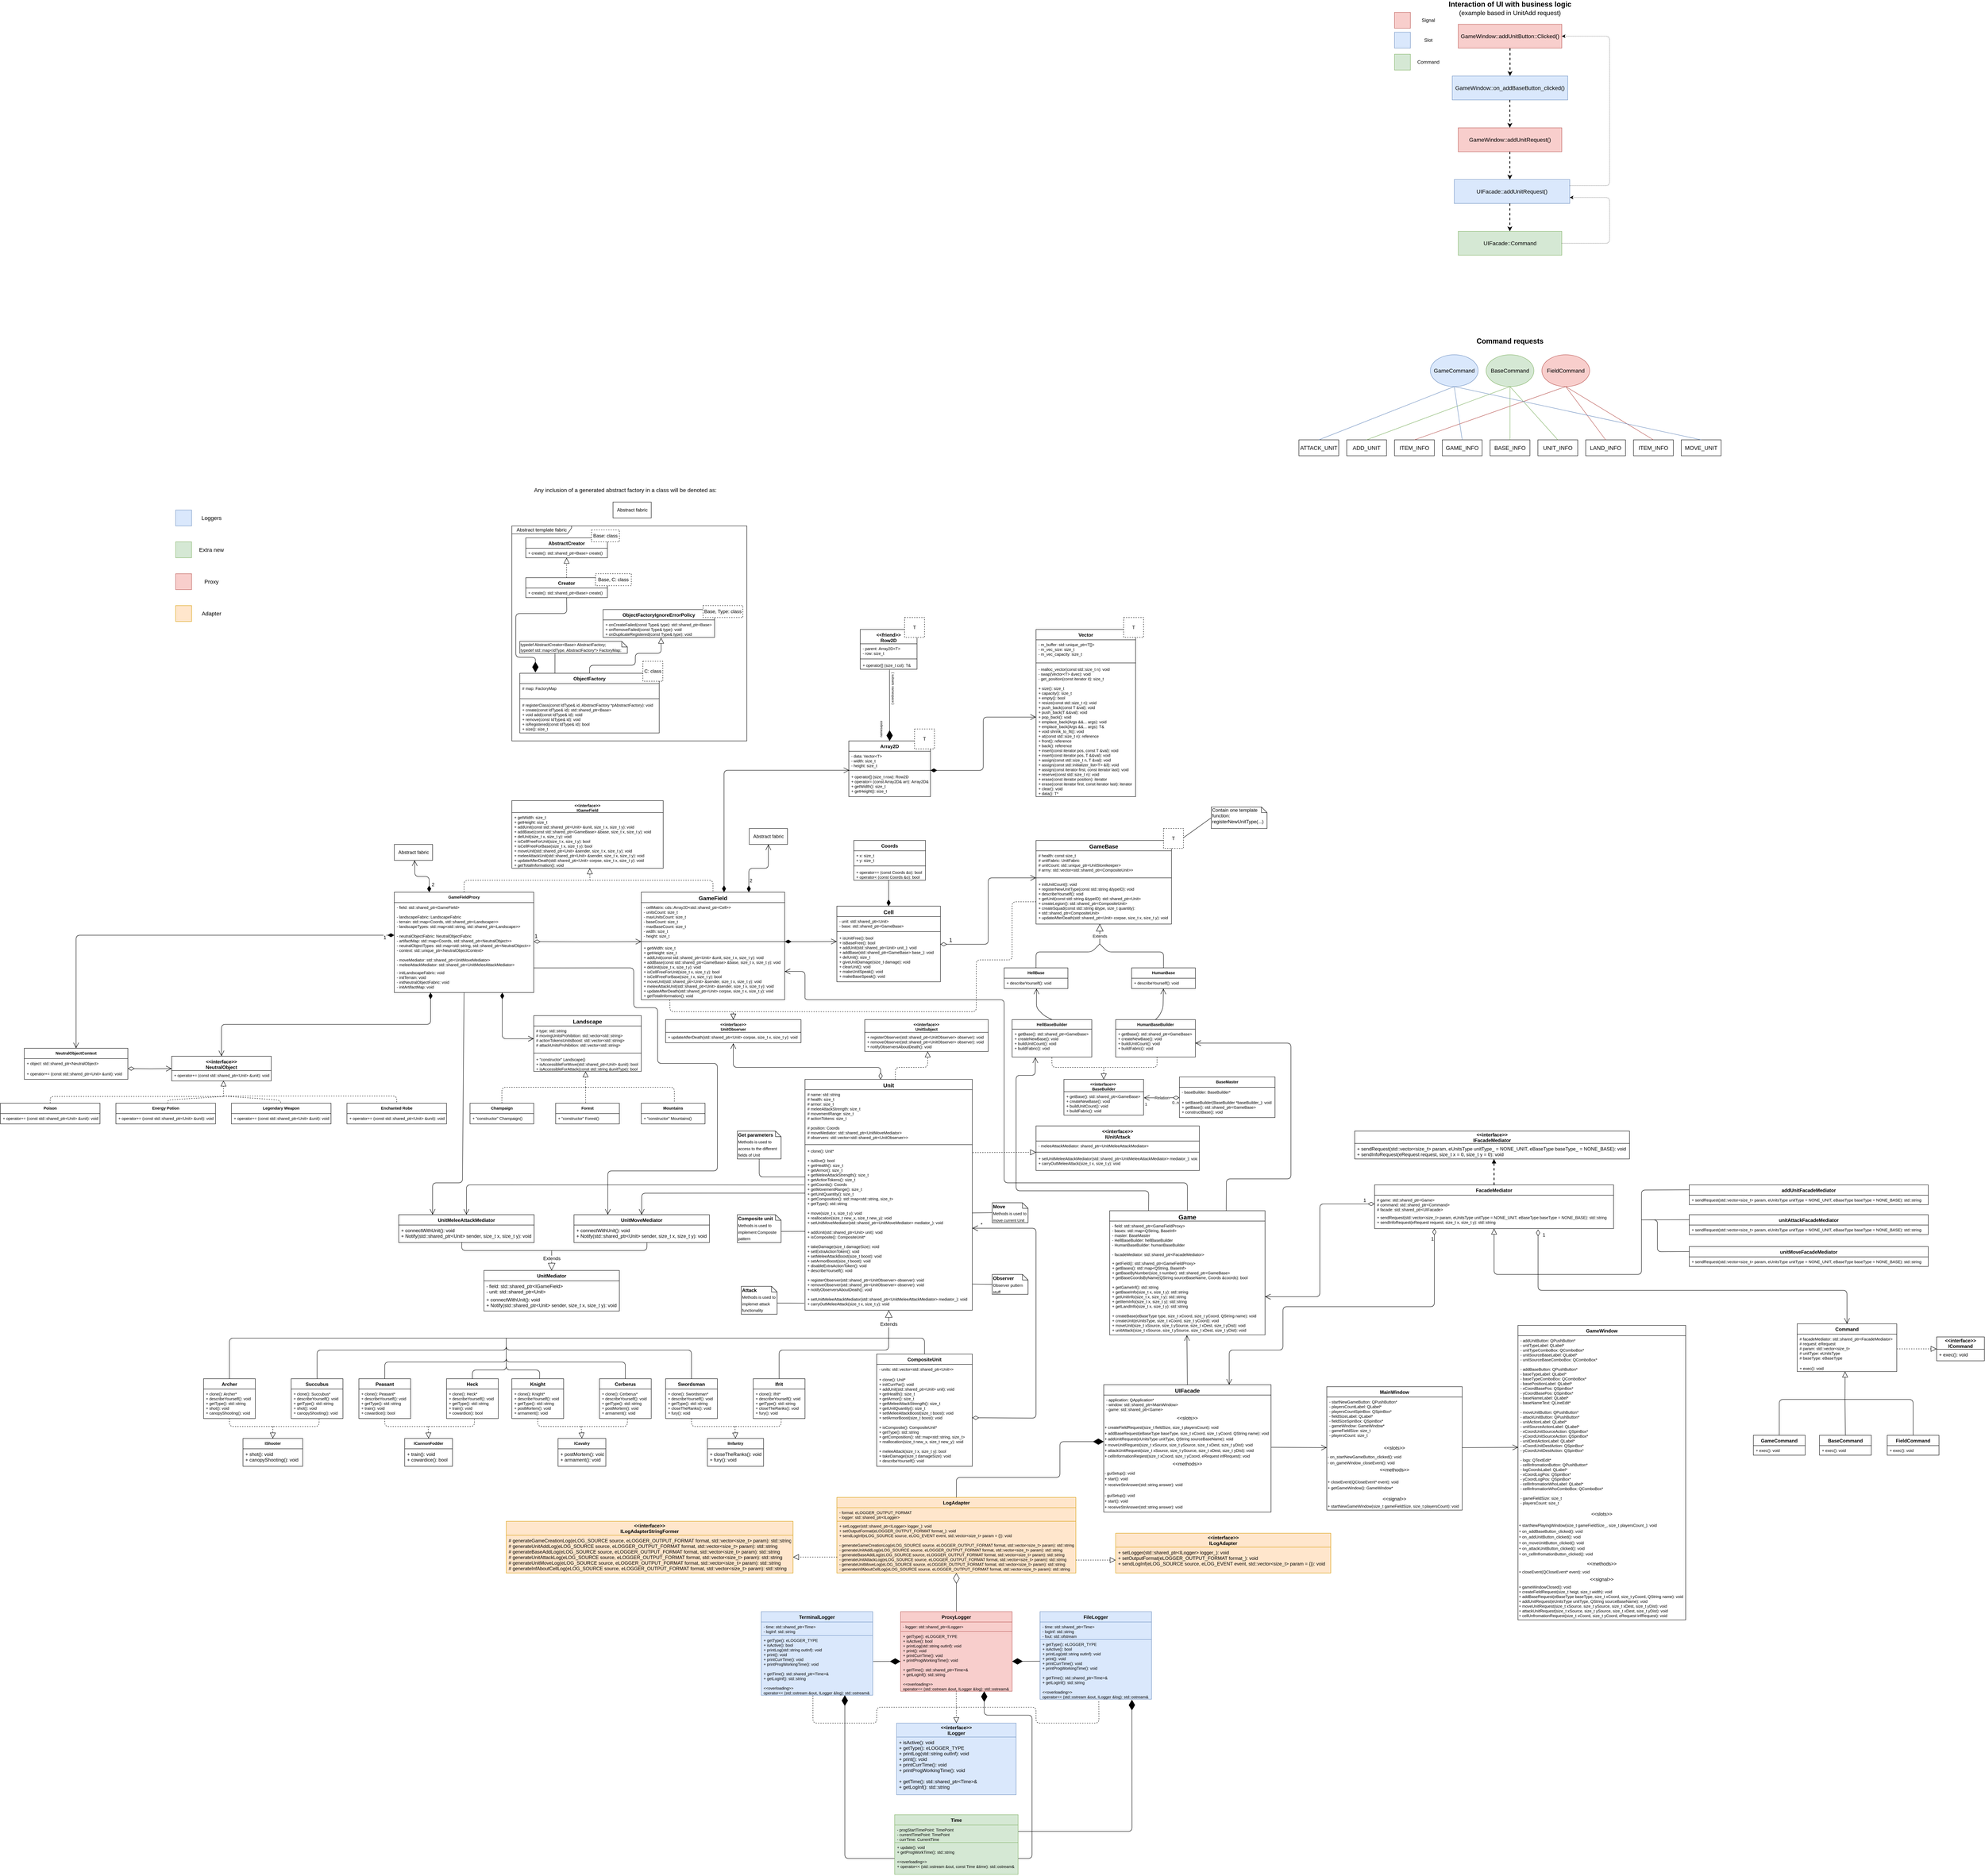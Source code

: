<mxfile version="13.0.0" type="google"><diagram id="Kr6kc17B3I6upJmaUYRE" name="Page-1"><mxGraphModel dx="9480" dy="7234" grid="1" gridSize="10" guides="1" tooltips="1" connect="1" arrows="1" fold="1" page="1" pageScale="1" pageWidth="1169" pageHeight="827" math="0" shadow="0"><root><mxCell id="0"/><mxCell id="1" parent="0"/><mxCell id="AeJztdcdPJi-_SLJdPCQ-6" value="Extends" style="endArrow=block;endSize=16;endFill=0;html=1;fontSize=10;entryX=0.471;entryY=0.997;entryDx=0;entryDy=0;entryPerimeter=0;" parent="1" target="AeJztdcdPJi-_SLJdPCQ-4" edge="1"><mxGeometry x="-0.205" width="160" relative="1" as="geometry"><mxPoint x="3040" y="370" as="sourcePoint"/><mxPoint x="3110" y="410" as="targetPoint"/><mxPoint as="offset"/></mxGeometry></mxCell><mxCell id="AeJztdcdPJi-_SLJdPCQ-15" value="" style="endArrow=none;html=1;fontSize=10;entryX=0.5;entryY=0;entryDx=0;entryDy=0;" parent="1" target="AeJztdcdPJi-_SLJdPCQ-7" edge="1"><mxGeometry width="50" height="50" relative="1" as="geometry"><mxPoint x="3040" y="370" as="sourcePoint"/><mxPoint x="3070" y="450" as="targetPoint"/><Array as="points"><mxPoint x="3020" y="390"/><mxPoint x="2880" y="390"/></Array></mxGeometry></mxCell><mxCell id="AeJztdcdPJi-_SLJdPCQ-16" value="" style="endArrow=none;html=1;fontSize=10;entryX=0.5;entryY=0;entryDx=0;entryDy=0;" parent="1" target="AeJztdcdPJi-_SLJdPCQ-12" edge="1"><mxGeometry width="50" height="50" relative="1" as="geometry"><mxPoint x="3040" y="370" as="sourcePoint"/><mxPoint x="2890" y="440" as="targetPoint"/><Array as="points"><mxPoint x="3060" y="390"/><mxPoint x="3200" y="390"/></Array></mxGeometry></mxCell><mxCell id="AeJztdcdPJi-_SLJdPCQ-37" value="Relation" style="endArrow=open;html=1;endSize=12;startArrow=diamondThin;startSize=14;startFill=0;edgeStyle=orthogonalEdgeStyle;fontSize=10;entryX=1.004;entryY=0.26;entryDx=0;entryDy=0;entryPerimeter=0;" parent="1" target="AeJztdcdPJi-_SLJdPCQ-31" edge="1"><mxGeometry relative="1" as="geometry"><mxPoint x="3240" y="756" as="sourcePoint"/><mxPoint x="3150" y="820" as="targetPoint"/></mxGeometry></mxCell><mxCell id="AeJztdcdPJi-_SLJdPCQ-38" value="0..n" style="resizable=0;html=1;align=left;verticalAlign=top;labelBackgroundColor=#ffffff;fontSize=10;" parent="AeJztdcdPJi-_SLJdPCQ-37" connectable="0" vertex="1"><mxGeometry x="-1" relative="1" as="geometry"><mxPoint x="-20" as="offset"/></mxGeometry></mxCell><mxCell id="AeJztdcdPJi-_SLJdPCQ-39" value="1" style="resizable=0;html=1;align=right;verticalAlign=top;labelBackgroundColor=#ffffff;fontSize=10;" parent="AeJztdcdPJi-_SLJdPCQ-37" connectable="0" vertex="1"><mxGeometry x="1" relative="1" as="geometry"><mxPoint x="9.14" y="3.66" as="offset"/></mxGeometry></mxCell><mxCell id="AeJztdcdPJi-_SLJdPCQ-48" value="" style="endArrow=none;dashed=1;html=1;fontSize=10;exitX=0.499;exitY=1.014;exitDx=0;exitDy=0;exitPerimeter=0;" parent="1" source="AeJztdcdPJi-_SLJdPCQ-41" edge="1"><mxGeometry width="50" height="50" relative="1" as="geometry"><mxPoint x="2840" y="770" as="sourcePoint"/><mxPoint x="3050" y="680" as="targetPoint"/><Array as="points"><mxPoint x="2920" y="680"/></Array></mxGeometry></mxCell><mxCell id="AeJztdcdPJi-_SLJdPCQ-49" value="" style="endArrow=none;dashed=1;html=1;fontSize=10;exitX=0.519;exitY=0.997;exitDx=0;exitDy=0;exitPerimeter=0;" parent="1" source="AeJztdcdPJi-_SLJdPCQ-43" edge="1"><mxGeometry width="50" height="50" relative="1" as="geometry"><mxPoint x="2850" y="780" as="sourcePoint"/><mxPoint x="3050" y="680" as="targetPoint"/><Array as="points"><mxPoint x="3184" y="680"/></Array></mxGeometry></mxCell><mxCell id="AeJztdcdPJi-_SLJdPCQ-52" value="" style="endArrow=block;dashed=1;endFill=0;endSize=12;html=1;fontSize=10;entryX=0.5;entryY=0;entryDx=0;entryDy=0;" parent="1" target="AeJztdcdPJi-_SLJdPCQ-28" edge="1"><mxGeometry width="160" relative="1" as="geometry"><mxPoint x="3050" y="680" as="sourcePoint"/><mxPoint x="3030" y="730" as="targetPoint"/></mxGeometry></mxCell><mxCell id="AeJztdcdPJi-_SLJdPCQ-53" value="" style="endArrow=open;endFill=1;endSize=12;html=1;fontSize=10;exitX=0.5;exitY=0;exitDx=0;exitDy=0;entryX=0.508;entryY=1.001;entryDx=0;entryDy=0;entryPerimeter=0;" parent="1" source="AeJztdcdPJi-_SLJdPCQ-40" target="AeJztdcdPJi-_SLJdPCQ-10" edge="1"><mxGeometry width="160" relative="1" as="geometry"><mxPoint x="2930" y="510" as="sourcePoint"/><mxPoint x="3090" y="510" as="targetPoint"/><Array as="points"><mxPoint x="2900" y="550"/><mxPoint x="2881" y="530"/></Array></mxGeometry></mxCell><mxCell id="AeJztdcdPJi-_SLJdPCQ-54" value="" style="endArrow=open;endFill=1;endSize=12;html=1;fontSize=10;exitX=0.5;exitY=0;exitDx=0;exitDy=0;" parent="1" source="AeJztdcdPJi-_SLJdPCQ-42" target="AeJztdcdPJi-_SLJdPCQ-14" edge="1"><mxGeometry width="160" relative="1" as="geometry"><mxPoint x="3108.72" y="547.97" as="sourcePoint"/><mxPoint x="3070" y="469.996" as="targetPoint"/><Array as="points"><mxPoint x="3190" y="550"/><mxPoint x="3199" y="530"/></Array></mxGeometry></mxCell><mxCell id="AeJztdcdPJi-_SLJdPCQ-73" value="&lt;&lt;interface&gt;&gt;&#10;IGameField" style="swimlane;fontStyle=1;align=center;verticalAlign=top;childLayout=stackLayout;horizontal=1;startSize=30;horizontalStack=0;resizeParent=1;resizeParentMax=0;resizeLast=0;collapsible=1;marginBottom=0;fontSize=10;" parent="1" vertex="1"><mxGeometry x="1564" y="10" width="380" height="170" as="geometry"/></mxCell><mxCell id="AeJztdcdPJi-_SLJdPCQ-76" value="+ getWidth: size_t&#10;+ getHeight: size_t&#10;+ addUnit(const std::shared_ptr&lt;Unit&gt; &amp;unit, size_t x, size_t y): void&#10;+ addBase(const std::shared_ptr&lt;GameBase&gt; &amp;base, size_t x, size_t y): void&#10;+ delUnit(size_t x, size_t y): void&#10;+ isCellFreeForUnit(size_t x, size_t y): bool&#10;+ isCellFreeForBase(size_t x, size_t y): bool&#10;+ moveUnit(std::shared_ptr&lt;Unit&gt; &amp;sender, size_t x, size_t y): void&#10;+ meleeAttackUnit(std::shared_ptr&lt;Unit&gt; &amp;sender, size_t x, size_t y): void&#10;+ updateAfterDeath(std::shared_ptr&lt;Unit&gt; corpse, size_t x, size_t y): void&#10;+ getTotalInformation(): void" style="text;align=left;verticalAlign=top;spacingLeft=4;spacingRight=4;overflow=hidden;rotatable=0;points=[[0,0.5],[1,0.5]];portConstraint=eastwest;fontSize=10;" parent="AeJztdcdPJi-_SLJdPCQ-73" vertex="1"><mxGeometry y="30" width="380" height="140" as="geometry"/></mxCell><mxCell id="AeJztdcdPJi-_SLJdPCQ-83" value="GameFieldProxy" style="swimlane;fontStyle=1;align=center;verticalAlign=top;childLayout=stackLayout;horizontal=1;startSize=26;horizontalStack=0;resizeParent=1;resizeParentMax=0;resizeLast=0;collapsible=1;marginBottom=0;fontSize=10;" parent="1" vertex="1"><mxGeometry x="1269" y="240" width="350" height="252" as="geometry"/></mxCell><mxCell id="AeJztdcdPJi-_SLJdPCQ-84" value="- field: std::shared_ptr&lt;GameField&gt;&#10;&#10;- landscapeFabric: LandscapeFabric&#10;- terrain: std::map&lt;Coords, std::shared_ptr&lt;Landscape&gt;&gt;&#10;- landscapeTypes: std::map&lt;std::string, std::shared_ptr&lt;Landscape&gt;&gt;&#10;&#10;- neutralObjectFabric: NeutralObjectFabric&#10;- artifactMap: std::map&lt;Coords, std::shared_ptr&lt;NeutralObject&gt;&gt;&#10;- neutralObjectTypes: std::map&lt;std::string, std::shared_ptr&lt;NeutralObject&gt;&gt;&#10;- context: std::unique_ptr&lt;NeutralObjectContext&gt;&#10;&#10;- moveMediator: std::shared_ptr&lt;UnitMoveMediator&gt;&#10;- meleeAttackMediator: std::shared_ptr&lt;UnitMeleeAttackMediator&gt;" style="text;align=left;verticalAlign=top;spacingLeft=4;spacingRight=4;overflow=hidden;rotatable=0;points=[[0,0.5],[1,0.5]];portConstraint=eastwest;fontSize=10;" parent="AeJztdcdPJi-_SLJdPCQ-83" vertex="1"><mxGeometry y="26" width="350" height="164" as="geometry"/></mxCell><mxCell id="AeJztdcdPJi-_SLJdPCQ-86" value="- initLandscapeFabric: void&#10;- initTerrain: void&#10;- initNeutralObjectFabric: void&#10;- initArtifactMap: void" style="text;align=left;verticalAlign=top;spacingLeft=4;spacingRight=4;overflow=hidden;rotatable=0;points=[[0,0.5],[1,0.5]];portConstraint=eastwest;fontSize=10;" parent="AeJztdcdPJi-_SLJdPCQ-83" vertex="1"><mxGeometry y="190" width="350" height="62" as="geometry"/></mxCell><mxCell id="AeJztdcdPJi-_SLJdPCQ-69" value="" style="endArrow=block;dashed=1;endFill=0;endSize=12;html=1;fontSize=10;entryX=0.482;entryY=1.003;entryDx=0;entryDy=0;entryPerimeter=0;" parent="1" target="AeJztdcdPJi-_SLJdPCQ-59" edge="1"><mxGeometry width="160" relative="1" as="geometry"><mxPoint x="1749" y="730" as="sourcePoint"/><mxPoint x="1869" y="850" as="targetPoint"/></mxGeometry></mxCell><mxCell id="AeJztdcdPJi-_SLJdPCQ-70" value="" style="endArrow=none;dashed=1;html=1;fontSize=10;exitX=0.5;exitY=0;exitDx=0;exitDy=0;" parent="1" source="AeJztdcdPJi-_SLJdPCQ-61" edge="1"><mxGeometry width="50" height="50" relative="1" as="geometry"><mxPoint x="1639" y="760" as="sourcePoint"/><mxPoint x="1749" y="730" as="targetPoint"/><Array as="points"><mxPoint x="1539" y="730"/></Array></mxGeometry></mxCell><mxCell id="AeJztdcdPJi-_SLJdPCQ-71" value="" style="endArrow=none;dashed=1;html=1;fontSize=10;entryX=0.471;entryY=-0.01;entryDx=0;entryDy=0;entryPerimeter=0;" parent="1" target="AeJztdcdPJi-_SLJdPCQ-67" edge="1"><mxGeometry width="50" height="50" relative="1" as="geometry"><mxPoint x="1749" y="730" as="sourcePoint"/><mxPoint x="1869" y="710" as="targetPoint"/></mxGeometry></mxCell><mxCell id="AeJztdcdPJi-_SLJdPCQ-72" value="" style="endArrow=none;dashed=1;html=1;fontSize=10;entryX=0.519;entryY=-0.036;entryDx=0;entryDy=0;entryPerimeter=0;" parent="1" target="AeJztdcdPJi-_SLJdPCQ-65" edge="1"><mxGeometry width="50" height="50" relative="1" as="geometry"><mxPoint x="1749" y="730" as="sourcePoint"/><mxPoint x="1859" y="720" as="targetPoint"/><Array as="points"><mxPoint x="1972" y="730"/></Array></mxGeometry></mxCell><mxCell id="AeJztdcdPJi-_SLJdPCQ-56" value="Landscape" style="swimlane;fontStyle=1;align=center;verticalAlign=top;childLayout=stackLayout;horizontal=1;startSize=26;horizontalStack=0;resizeParent=1;resizeParentMax=0;resizeLast=0;collapsible=1;marginBottom=0;fontSize=14;" parent="1" vertex="1"><mxGeometry x="1619" y="550" width="270" height="140" as="geometry"/></mxCell><mxCell id="AeJztdcdPJi-_SLJdPCQ-57" value="# type: std::string&#10;# movingUnitsProhibition: std::vector&lt;std::string&gt;&#10;# actionTokensUnitsBoost: std::vector&lt;std::string&gt;&#10;# attackUnitsProhibition: std::vector&lt;std::string&gt;" style="text;align=left;verticalAlign=top;spacingLeft=4;spacingRight=4;overflow=hidden;rotatable=0;points=[[0,0.5],[1,0.5]];portConstraint=eastwest;fontSize=10;" parent="AeJztdcdPJi-_SLJdPCQ-56" vertex="1"><mxGeometry y="26" width="270" height="64" as="geometry"/></mxCell><mxCell id="AeJztdcdPJi-_SLJdPCQ-58" value="" style="line;strokeWidth=1;align=left;verticalAlign=middle;spacingTop=-1;spacingLeft=3;spacingRight=3;rotatable=0;labelPosition=right;points=[];portConstraint=eastwest;" parent="AeJztdcdPJi-_SLJdPCQ-56" vertex="1"><mxGeometry y="90" width="270" height="8" as="geometry"/></mxCell><mxCell id="AeJztdcdPJi-_SLJdPCQ-59" value="+ &quot;constructor&quot; Landscape()&#10;+ isAccessibleForMove(std::shared_ptr&lt;Unit&gt; &amp;unit): bool&#10;+ isAccessibleForAttack(const std::string &amp;unitType): bool" style="text;align=left;verticalAlign=top;spacingLeft=4;spacingRight=4;overflow=hidden;rotatable=0;points=[[0,0.5],[1,0.5]];portConstraint=eastwest;fontSize=10;" parent="AeJztdcdPJi-_SLJdPCQ-56" vertex="1"><mxGeometry y="98" width="270" height="42" as="geometry"/></mxCell><mxCell id="AeJztdcdPJi-_SLJdPCQ-67" value="Forest" style="swimlane;fontStyle=1;align=center;verticalAlign=top;childLayout=stackLayout;horizontal=1;startSize=26;horizontalStack=0;resizeParent=1;resizeParentMax=0;resizeLast=0;collapsible=1;marginBottom=0;fontSize=10;" parent="1" vertex="1"><mxGeometry x="1674" y="770" width="160" height="52" as="geometry"/></mxCell><mxCell id="AeJztdcdPJi-_SLJdPCQ-68" value="+ &quot;constructor&quot; Forest()" style="text;align=left;verticalAlign=top;spacingLeft=4;spacingRight=4;overflow=hidden;rotatable=0;points=[[0,0.5],[1,0.5]];portConstraint=eastwest;fontSize=10;" parent="AeJztdcdPJi-_SLJdPCQ-67" vertex="1"><mxGeometry y="26" width="160" height="26" as="geometry"/></mxCell><mxCell id="AeJztdcdPJi-_SLJdPCQ-65" value="Mountains" style="swimlane;fontStyle=1;align=center;verticalAlign=top;childLayout=stackLayout;horizontal=1;startSize=26;horizontalStack=0;resizeParent=1;resizeParentMax=0;resizeLast=0;collapsible=1;marginBottom=0;fontSize=10;" parent="1" vertex="1"><mxGeometry x="1889" y="770" width="160" height="52" as="geometry"/></mxCell><mxCell id="AeJztdcdPJi-_SLJdPCQ-66" value="+ &quot;constructor&quot; Mountains()" style="text;align=left;verticalAlign=top;spacingLeft=4;spacingRight=4;overflow=hidden;rotatable=0;points=[[0,0.5],[1,0.5]];portConstraint=eastwest;fontSize=10;" parent="AeJztdcdPJi-_SLJdPCQ-65" vertex="1"><mxGeometry y="26" width="160" height="26" as="geometry"/></mxCell><mxCell id="AeJztdcdPJi-_SLJdPCQ-61" value="Champaign" style="swimlane;fontStyle=1;align=center;verticalAlign=top;childLayout=stackLayout;horizontal=1;startSize=26;horizontalStack=0;resizeParent=1;resizeParentMax=0;resizeLast=0;collapsible=1;marginBottom=0;fontSize=10;" parent="1" vertex="1"><mxGeometry x="1459" y="770" width="160" height="52" as="geometry"/></mxCell><mxCell id="AeJztdcdPJi-_SLJdPCQ-64" value="+ &quot;constructor&quot; Champaign()" style="text;align=left;verticalAlign=top;spacingLeft=4;spacingRight=4;overflow=hidden;rotatable=0;points=[[0,0.5],[1,0.5]];portConstraint=eastwest;fontSize=10;" parent="AeJztdcdPJi-_SLJdPCQ-61" vertex="1"><mxGeometry y="26" width="160" height="26" as="geometry"/></mxCell><mxCell id="AeJztdcdPJi-_SLJdPCQ-79" value="GameField" style="swimlane;fontStyle=1;align=center;verticalAlign=top;childLayout=stackLayout;horizontal=1;startSize=26;horizontalStack=0;resizeParent=1;resizeParentMax=0;resizeLast=0;collapsible=1;marginBottom=0;fontSize=14;" parent="1" vertex="1"><mxGeometry x="1889" y="240" width="360" height="270" as="geometry"/></mxCell><mxCell id="AeJztdcdPJi-_SLJdPCQ-80" value="- cellMatrix: cds::Array2D&lt;std::shared_ptr&lt;Cell&gt;&gt;&#10;- unitsCount: size_t&#10;- maxUnitsCount: size_t&#10;- baseCount: size_t&#10;- maxBaseCount: size_t&#10;- width: size_t&#10;- height: size_t" style="text;align=left;verticalAlign=top;spacingLeft=4;spacingRight=4;overflow=hidden;rotatable=0;points=[[0,0.5],[1,0.5]];portConstraint=eastwest;fontSize=10;" parent="AeJztdcdPJi-_SLJdPCQ-79" vertex="1"><mxGeometry y="26" width="360" height="94" as="geometry"/></mxCell><mxCell id="AeJztdcdPJi-_SLJdPCQ-81" value="" style="line;strokeWidth=1;align=left;verticalAlign=middle;spacingTop=-1;spacingLeft=3;spacingRight=3;rotatable=0;labelPosition=right;points=[];portConstraint=eastwest;" parent="AeJztdcdPJi-_SLJdPCQ-79" vertex="1"><mxGeometry y="120" width="360" height="8" as="geometry"/></mxCell><mxCell id="AeJztdcdPJi-_SLJdPCQ-82" value="+ getWidth: size_t&#10;+ getHeight: size_t&#10;+ addUnit(const std::shared_ptr&lt;Unit&gt; &amp;unit, size_t x, size_t y): void&#10;+ addBase(const std::shared_ptr&lt;GameBase&gt; &amp;base, size_t x, size_t y): void&#10;+ delUnit(size_t x, size_t y): void&#10;+ isCellFreeForUnit(size_t x, size_t y): bool&#10;+ isCellFreeForBase(size_t x, size_t y): bool&#10;+ moveUnit(std::shared_ptr&lt;Unit&gt; &amp;sender, size_t x, size_t y): void&#10;+ meleeAttackUnit(std::shared_ptr&lt;Unit&gt; &amp;sender, size_t x, size_t y): void&#10;+ updateAfterDeath(std::shared_ptr&lt;Unit&gt; corpse, size_t x, size_t y): void&#10;+ getTotalInformation(): void" style="text;align=left;verticalAlign=top;spacingLeft=4;spacingRight=4;overflow=hidden;rotatable=0;points=[[0,0.5],[1,0.5]];portConstraint=eastwest;fontSize=10;" parent="AeJztdcdPJi-_SLJdPCQ-79" vertex="1"><mxGeometry y="128" width="360" height="142" as="geometry"/></mxCell><mxCell id="AeJztdcdPJi-_SLJdPCQ-130" value="" style="endArrow=block;dashed=1;endFill=0;endSize=12;html=1;fontSize=12;entryX=0.199;entryY=1.003;entryDx=0;entryDy=0;entryPerimeter=0;exitX=0.199;exitY=1.003;exitDx=0;exitDy=0;exitPerimeter=0;" parent="AeJztdcdPJi-_SLJdPCQ-79" source="AeJztdcdPJi-_SLJdPCQ-82" edge="1"><mxGeometry width="160" relative="1" as="geometry"><mxPoint x="31" y="290" as="sourcePoint"/><mxPoint x="231" y="320" as="targetPoint"/><Array as="points"><mxPoint x="72" y="300"/><mxPoint x="231" y="300"/></Array></mxGeometry></mxCell><mxCell id="AeJztdcdPJi-_SLJdPCQ-87" value="" style="endArrow=block;dashed=1;endFill=0;endSize=12;html=1;fontSize=14;entryX=0.515;entryY=0.999;entryDx=0;entryDy=0;entryPerimeter=0;" parent="1" target="AeJztdcdPJi-_SLJdPCQ-76" edge="1"><mxGeometry width="160" relative="1" as="geometry"><mxPoint x="1760" y="210" as="sourcePoint"/><mxPoint x="1860" y="250" as="targetPoint"/></mxGeometry></mxCell><mxCell id="AeJztdcdPJi-_SLJdPCQ-88" value="" style="endArrow=none;dashed=1;html=1;fontSize=14;exitX=0.5;exitY=0;exitDx=0;exitDy=0;" parent="1" source="AeJztdcdPJi-_SLJdPCQ-83" edge="1"><mxGeometry width="50" height="50" relative="1" as="geometry"><mxPoint x="1720" y="320" as="sourcePoint"/><mxPoint x="1760" y="210" as="targetPoint"/><Array as="points"><mxPoint x="1444" y="210"/></Array></mxGeometry></mxCell><mxCell id="AeJztdcdPJi-_SLJdPCQ-89" value="" style="endArrow=none;dashed=1;html=1;fontSize=14;entryX=0.5;entryY=0;entryDx=0;entryDy=0;" parent="1" target="AeJztdcdPJi-_SLJdPCQ-79" edge="1"><mxGeometry width="50" height="50" relative="1" as="geometry"><mxPoint x="1760" y="210" as="sourcePoint"/><mxPoint x="1860" y="230" as="targetPoint"/><Array as="points"><mxPoint x="2069" y="210"/></Array></mxGeometry></mxCell><mxCell id="AeJztdcdPJi-_SLJdPCQ-90" value="1" style="endArrow=open;html=1;endSize=12;startArrow=diamondThin;startSize=14;startFill=0;edgeStyle=orthogonalEdgeStyle;align=left;verticalAlign=bottom;fontSize=14;" parent="1" target="AeJztdcdPJi-_SLJdPCQ-81" edge="1"><mxGeometry x="-1" y="3" relative="1" as="geometry"><mxPoint x="1619" y="364" as="sourcePoint"/><mxPoint x="1779" y="340" as="targetPoint"/></mxGeometry></mxCell><mxCell id="AeJztdcdPJi-_SLJdPCQ-92" value="Cell" style="swimlane;fontStyle=1;align=center;verticalAlign=top;childLayout=stackLayout;horizontal=1;startSize=26;horizontalStack=0;resizeParent=1;resizeParentMax=0;resizeLast=0;collapsible=1;marginBottom=0;fontSize=14;" parent="1" vertex="1"><mxGeometry x="2380" y="275" width="260" height="190" as="geometry"/></mxCell><mxCell id="AeJztdcdPJi-_SLJdPCQ-93" value="- unit: std::shared_ptr&lt;Unit&gt;&#10;- base: std::shared_ptr&lt;GameBase&gt;" style="text;strokeColor=none;fillColor=none;align=left;verticalAlign=top;spacingLeft=4;spacingRight=4;overflow=hidden;rotatable=0;points=[[0,0.5],[1,0.5]];portConstraint=eastwest;fontSize=10;" parent="AeJztdcdPJi-_SLJdPCQ-92" vertex="1"><mxGeometry y="26" width="260" height="34" as="geometry"/></mxCell><mxCell id="AeJztdcdPJi-_SLJdPCQ-94" value="" style="line;strokeWidth=1;fillColor=none;align=left;verticalAlign=middle;spacingTop=-1;spacingLeft=3;spacingRight=3;rotatable=0;labelPosition=right;points=[];portConstraint=eastwest;" parent="AeJztdcdPJi-_SLJdPCQ-92" vertex="1"><mxGeometry y="60" width="260" height="8" as="geometry"/></mxCell><mxCell id="AeJztdcdPJi-_SLJdPCQ-95" value="+ isUnitFree(): bool&#10;+ isBaseFree(): bool&#10;+ addUnit(std::shared_ptr&lt;Unit&gt; unit_): void&#10;+ addBase(std::shared_ptr&lt;GameBase&gt; base_): void&#10;+ delUnit(): size_t&#10;+ giveUnitDamage(size_t damage): void&#10;+ clearUnit(): void&#10;+ makeUnitSpeak(): void&#10;+ makeBaseSpeak(): void" style="text;strokeColor=none;fillColor=none;align=left;verticalAlign=top;spacingLeft=4;spacingRight=4;overflow=hidden;rotatable=0;points=[[0,0.5],[1,0.5]];portConstraint=eastwest;fontSize=10;" parent="AeJztdcdPJi-_SLJdPCQ-92" vertex="1"><mxGeometry y="68" width="260" height="122" as="geometry"/></mxCell><mxCell id="AeJztdcdPJi-_SLJdPCQ-28" value="&lt;&lt;interface&gt;&gt; &#10;BaseBuilder" style="swimlane;fontStyle=1;align=center;verticalAlign=top;childLayout=stackLayout;horizontal=1;startSize=31;horizontalStack=0;resizeParent=1;resizeParentMax=0;resizeLast=0;collapsible=1;marginBottom=0;fontSize=10;" parent="1" vertex="1"><mxGeometry x="2950" y="710" width="200" height="90" as="geometry"/></mxCell><mxCell id="AeJztdcdPJi-_SLJdPCQ-31" value="+ getBase(): std::shared_ptr&lt;GameBase&gt;&#10;+ createNewBase(): void&#10;+ buildUnitCount(): void&#10;+ buildFabric(): void" style="text;align=left;verticalAlign=top;spacingLeft=4;spacingRight=4;overflow=hidden;rotatable=0;points=[[0,0.5],[1,0.5]];portConstraint=eastwest;fontSize=10;" parent="AeJztdcdPJi-_SLJdPCQ-28" vertex="1"><mxGeometry y="31" width="200" height="59" as="geometry"/></mxCell><mxCell id="AeJztdcdPJi-_SLJdPCQ-40" value="HellBaseBuilder" style="swimlane;fontStyle=1;align=center;verticalAlign=top;childLayout=stackLayout;horizontal=1;startSize=24;horizontalStack=0;resizeParent=1;resizeParentMax=0;resizeLast=0;collapsible=1;marginBottom=0;fontSize=10;" parent="1" vertex="1"><mxGeometry x="2820" y="560" width="200" height="94" as="geometry"/></mxCell><mxCell id="AeJztdcdPJi-_SLJdPCQ-41" value="+ getBase(): std::shared_ptr&lt;GameBase&gt;&#10;+ createNewBase(): void&#10;+ buildUnitCount(): void&#10;+ buildFabric(): void" style="text;align=left;verticalAlign=top;spacingLeft=4;spacingRight=4;overflow=hidden;rotatable=0;points=[[0,0.5],[1,0.5]];portConstraint=eastwest;fontSize=10;" parent="AeJztdcdPJi-_SLJdPCQ-40" vertex="1"><mxGeometry y="24" width="200" height="70" as="geometry"/></mxCell><mxCell id="AeJztdcdPJi-_SLJdPCQ-42" value="HumanBaseBuilder" style="swimlane;fontStyle=1;align=center;verticalAlign=top;childLayout=stackLayout;horizontal=1;startSize=24;horizontalStack=0;resizeParent=1;resizeParentMax=0;resizeLast=0;collapsible=1;marginBottom=0;fontSize=10;" parent="1" vertex="1"><mxGeometry x="3080" y="560" width="200" height="94" as="geometry"/></mxCell><mxCell id="AeJztdcdPJi-_SLJdPCQ-43" value="+ getBase(): std::shared_ptr&lt;GameBase&gt;&#10;+ createNewBase(): void&#10;+ buildUnitCount(): void&#10;+ buildFabric(): void" style="text;align=left;verticalAlign=top;spacingLeft=4;spacingRight=4;overflow=hidden;rotatable=0;points=[[0,0.5],[1,0.5]];portConstraint=eastwest;fontSize=10;" parent="AeJztdcdPJi-_SLJdPCQ-42" vertex="1"><mxGeometry y="24" width="200" height="70" as="geometry"/></mxCell><mxCell id="AeJztdcdPJi-_SLJdPCQ-1" value="GameBase" style="swimlane;fontStyle=1;align=center;verticalAlign=top;childLayout=stackLayout;horizontal=1;startSize=26;horizontalStack=0;resizeParent=1;resizeParentMax=0;resizeLast=0;collapsible=1;marginBottom=0;swimlaneLine=1;fontSize=14;" parent="1" vertex="1"><mxGeometry x="2880" y="110" width="340" height="210" as="geometry"/></mxCell><mxCell id="AeJztdcdPJi-_SLJdPCQ-2" value="# health: const size_t&#10;# unitFabric: UnitFabric&#10;# unitCount: std::unique_ptr&lt;UnitStorekeeper&gt;&#10;# army: std::vector&lt;std::shared_ptr&lt;CompositeUnit&gt;&gt;" style="text;strokeColor=none;fillColor=none;align=left;verticalAlign=top;spacingLeft=4;spacingRight=4;overflow=hidden;rotatable=0;points=[[0,0.5],[1,0.5]];portConstraint=eastwest;fontSize=10;" parent="AeJztdcdPJi-_SLJdPCQ-1" vertex="1"><mxGeometry y="26" width="340" height="64" as="geometry"/></mxCell><mxCell id="AeJztdcdPJi-_SLJdPCQ-3" value="" style="line;strokeWidth=1;fillColor=none;align=left;verticalAlign=middle;spacingTop=-1;spacingLeft=3;spacingRight=3;rotatable=0;labelPosition=right;points=[];portConstraint=eastwest;" parent="AeJztdcdPJi-_SLJdPCQ-1" vertex="1"><mxGeometry y="90" width="340" height="8" as="geometry"/></mxCell><mxCell id="AeJztdcdPJi-_SLJdPCQ-4" value="+ initUnitCount(): void&#10;+ registerNewUnitType(const std::string &amp;typeID): void&#10;+ describeYourself(): void&#10;+ getUnit(const std::string &amp;typeID): std::shared_ptr&lt;Unit&gt;&#10;+ createLegion(): std::shared_ptr&lt;CompositeUnit&gt;&#10;+ createSquad(const std::string &amp;type, size_t quantity):&#10;+ std::shared_ptr&lt;CompositeUnit&gt;&#10;+ updateAfterDeath(std::shared_ptr&lt;Unit&gt; corpse, size_t x, size_t y): void" style="text;strokeColor=none;fillColor=none;align=left;verticalAlign=top;spacingLeft=4;spacingRight=4;overflow=hidden;rotatable=0;points=[[0,0.5],[1,0.5]];portConstraint=eastwest;fontSize=10;" parent="AeJztdcdPJi-_SLJdPCQ-1" vertex="1"><mxGeometry y="98" width="340" height="112" as="geometry"/></mxCell><mxCell id="AeJztdcdPJi-_SLJdPCQ-7" value="HellBase" style="swimlane;fontStyle=1;align=center;verticalAlign=top;childLayout=stackLayout;horizontal=1;startSize=26;horizontalStack=0;resizeParent=1;resizeParentMax=0;resizeLast=0;collapsible=1;marginBottom=0;fontSize=10;" parent="1" vertex="1"><mxGeometry x="2800" y="430" width="160" height="52" as="geometry"/></mxCell><mxCell id="AeJztdcdPJi-_SLJdPCQ-10" value="+ describeYourself(): void" style="text;strokeColor=none;fillColor=none;align=left;verticalAlign=top;spacingLeft=4;spacingRight=4;overflow=hidden;rotatable=0;points=[[0,0.5],[1,0.5]];portConstraint=eastwest;fontSize=10;" parent="AeJztdcdPJi-_SLJdPCQ-7" vertex="1"><mxGeometry y="26" width="160" height="26" as="geometry"/></mxCell><mxCell id="AeJztdcdPJi-_SLJdPCQ-12" value="HumanBase" style="swimlane;fontStyle=1;align=center;verticalAlign=top;childLayout=stackLayout;horizontal=1;startSize=26;horizontalStack=0;resizeParent=1;resizeParentMax=0;resizeLast=0;collapsible=1;marginBottom=0;fontSize=10;" parent="1" vertex="1"><mxGeometry x="3120" y="430" width="160" height="52" as="geometry"/></mxCell><mxCell id="AeJztdcdPJi-_SLJdPCQ-14" value="+ describeYourself(): void" style="text;strokeColor=none;fillColor=none;align=left;verticalAlign=top;spacingLeft=4;spacingRight=4;overflow=hidden;rotatable=0;points=[[0,0.5],[1,0.5]];portConstraint=eastwest;fontSize=10;" parent="AeJztdcdPJi-_SLJdPCQ-12" vertex="1"><mxGeometry y="26" width="160" height="26" as="geometry"/></mxCell><mxCell id="AeJztdcdPJi-_SLJdPCQ-5" value="&lt;font style=&quot;font-size: 12px&quot;&gt;T&lt;/font&gt;" style="rounded=0;whiteSpace=wrap;html=1;dashed=1;gradientColor=none;shadow=0;comic=0;" parent="1" vertex="1"><mxGeometry x="3200" y="80" width="50" height="50" as="geometry"/></mxCell><mxCell id="AeJztdcdPJi-_SLJdPCQ-102" value="" style="endArrow=block;dashed=1;endFill=0;endSize=12;html=1;fontSize=10;entryX=0.482;entryY=1.003;entryDx=0;entryDy=0;entryPerimeter=0;" parent="1" edge="1"><mxGeometry width="160" relative="1" as="geometry"><mxPoint x="840" y="752.94" as="sourcePoint"/><mxPoint x="840.14" y="713.066" as="targetPoint"/></mxGeometry></mxCell><mxCell id="AeJztdcdPJi-_SLJdPCQ-103" value="" style="endArrow=none;dashed=1;html=1;fontSize=10;exitX=0.5;exitY=0;exitDx=0;exitDy=0;" parent="1" source="AeJztdcdPJi-_SLJdPCQ-110" edge="1"><mxGeometry width="50" height="50" relative="1" as="geometry"><mxPoint x="730" y="782.94" as="sourcePoint"/><mxPoint x="840" y="752.94" as="targetPoint"/><Array as="points"><mxPoint x="405" y="753"/><mxPoint x="630" y="752.94"/></Array></mxGeometry></mxCell><mxCell id="AeJztdcdPJi-_SLJdPCQ-104" value="" style="endArrow=none;dashed=1;html=1;fontSize=10;entryX=0.519;entryY=0.011;entryDx=0;entryDy=0;entryPerimeter=0;" parent="1" target="AeJztdcdPJi-_SLJdPCQ-106" edge="1"><mxGeometry width="50" height="50" relative="1" as="geometry"><mxPoint x="840" y="752.94" as="sourcePoint"/><mxPoint x="960" y="732.94" as="targetPoint"/><Array as="points"><mxPoint x="700" y="762"/></Array></mxGeometry></mxCell><mxCell id="AeJztdcdPJi-_SLJdPCQ-116" value="" style="endArrow=none;dashed=1;html=1;fontSize=12;entryX=0.5;entryY=0;entryDx=0;entryDy=0;" parent="1" target="AeJztdcdPJi-_SLJdPCQ-112" edge="1"><mxGeometry width="50" height="50" relative="1" as="geometry"><mxPoint x="840" y="752" as="sourcePoint"/><mxPoint x="910" y="852" as="targetPoint"/><Array as="points"><mxPoint x="980" y="762"/></Array></mxGeometry></mxCell><mxCell id="AeJztdcdPJi-_SLJdPCQ-117" value="" style="endArrow=none;dashed=1;html=1;fontSize=12;entryX=0.5;entryY=0;entryDx=0;entryDy=0;" parent="1" target="AeJztdcdPJi-_SLJdPCQ-114" edge="1"><mxGeometry width="50" height="50" relative="1" as="geometry"><mxPoint x="840" y="752" as="sourcePoint"/><mxPoint x="1190" y="732" as="targetPoint"/><Array as="points"><mxPoint x="1275" y="752"/></Array></mxGeometry></mxCell><mxCell id="AeJztdcdPJi-_SLJdPCQ-98" value="&lt;&lt;interface&gt;&gt;&#10;NeutralObject" style="swimlane;fontStyle=1;align=center;verticalAlign=top;childLayout=stackLayout;horizontal=1;startSize=36;horizontalStack=0;resizeParent=1;resizeParentMax=0;resizeLast=0;collapsible=1;marginBottom=0;fontSize=12;" parent="1" vertex="1"><mxGeometry x="710" y="652" width="250" height="62" as="geometry"/></mxCell><mxCell id="AeJztdcdPJi-_SLJdPCQ-101" value="+ operator+= (const std::shared_ptr&lt;Unit&gt; &amp;unit): void" style="text;align=left;verticalAlign=top;spacingLeft=4;spacingRight=4;overflow=hidden;rotatable=0;points=[[0,0.5],[1,0.5]];portConstraint=eastwest;fontSize=10;" parent="AeJztdcdPJi-_SLJdPCQ-98" vertex="1"><mxGeometry y="36" width="250" height="26" as="geometry"/></mxCell><mxCell id="AeJztdcdPJi-_SLJdPCQ-112" value="Legendary Weapon" style="swimlane;fontStyle=1;align=center;verticalAlign=top;childLayout=stackLayout;horizontal=1;startSize=26;horizontalStack=0;resizeParent=1;resizeParentMax=0;resizeLast=0;collapsible=1;marginBottom=0;fontSize=10;" parent="1" vertex="1"><mxGeometry x="860" y="770" width="250" height="52" as="geometry"/></mxCell><mxCell id="AeJztdcdPJi-_SLJdPCQ-113" value="+ operator+= (const std::shared_ptr&lt;Unit&gt; &amp;unit): void" style="text;strokeColor=none;fillColor=none;align=left;verticalAlign=top;spacingLeft=4;spacingRight=4;overflow=hidden;rotatable=0;points=[[0,0.5],[1,0.5]];portConstraint=eastwest;fontSize=10;" parent="AeJztdcdPJi-_SLJdPCQ-112" vertex="1"><mxGeometry y="26" width="250" height="26" as="geometry"/></mxCell><mxCell id="AeJztdcdPJi-_SLJdPCQ-106" value="Energy Potion" style="swimlane;fontStyle=1;align=center;verticalAlign=top;childLayout=stackLayout;horizontal=1;startSize=26;horizontalStack=0;resizeParent=1;resizeParentMax=0;resizeLast=0;collapsible=1;marginBottom=0;fontSize=10;" parent="1" vertex="1"><mxGeometry x="570" y="770" width="250" height="52" as="geometry"/></mxCell><mxCell id="AeJztdcdPJi-_SLJdPCQ-107" value="+ operator+= (const std::shared_ptr&lt;Unit&gt; &amp;unit): void" style="text;align=left;verticalAlign=top;spacingLeft=4;spacingRight=4;overflow=hidden;rotatable=0;points=[[0,0.5],[1,0.5]];portConstraint=eastwest;fontSize=10;" parent="AeJztdcdPJi-_SLJdPCQ-106" vertex="1"><mxGeometry y="26" width="250" height="26" as="geometry"/></mxCell><mxCell id="AeJztdcdPJi-_SLJdPCQ-110" value="Poison" style="swimlane;fontStyle=1;align=center;verticalAlign=top;childLayout=stackLayout;horizontal=1;startSize=26;horizontalStack=0;resizeParent=1;resizeParentMax=0;resizeLast=0;collapsible=1;marginBottom=0;fontSize=10;" parent="1" vertex="1"><mxGeometry x="280" y="770" width="250" height="52" as="geometry"/></mxCell><mxCell id="AeJztdcdPJi-_SLJdPCQ-111" value="+ operator+= (const std::shared_ptr&lt;Unit&gt; &amp;unit): void" style="text;align=left;verticalAlign=top;spacingLeft=4;spacingRight=4;overflow=hidden;rotatable=0;points=[[0,0.5],[1,0.5]];portConstraint=eastwest;fontSize=10;" parent="AeJztdcdPJi-_SLJdPCQ-110" vertex="1"><mxGeometry y="26" width="250" height="26" as="geometry"/></mxCell><mxCell id="AeJztdcdPJi-_SLJdPCQ-114" value="Enchanted Robe" style="swimlane;fontStyle=1;align=center;verticalAlign=top;childLayout=stackLayout;horizontal=1;startSize=26;horizontalStack=0;resizeParent=1;resizeParentMax=0;resizeLast=0;collapsible=1;marginBottom=0;fontSize=10;" parent="1" vertex="1"><mxGeometry x="1150" y="770" width="250" height="52" as="geometry"/></mxCell><mxCell id="AeJztdcdPJi-_SLJdPCQ-115" value="+ operator+= (const std::shared_ptr&lt;Unit&gt; &amp;unit): void" style="text;align=left;verticalAlign=top;spacingLeft=4;spacingRight=4;overflow=hidden;rotatable=0;points=[[0,0.5],[1,0.5]];portConstraint=eastwest;fontSize=10;" parent="AeJztdcdPJi-_SLJdPCQ-114" vertex="1"><mxGeometry y="26" width="250" height="26" as="geometry"/></mxCell><mxCell id="AeJztdcdPJi-_SLJdPCQ-122" value="" style="endArrow=open;html=1;endSize=12;startArrow=diamondThin;startSize=14;startFill=0;edgeStyle=orthogonalEdgeStyle;align=left;verticalAlign=bottom;fontSize=12;entryX=0;entryY=0.5;entryDx=0;entryDy=0;" parent="1" target="AeJztdcdPJi-_SLJdPCQ-98" edge="1"><mxGeometry x="-1" y="3" relative="1" as="geometry"><mxPoint x="600" y="683" as="sourcePoint"/><mxPoint x="690" y="670" as="targetPoint"/><Array as="points"/></mxGeometry></mxCell><mxCell id="AeJztdcdPJi-_SLJdPCQ-123" value="1" style="endArrow=open;html=1;endSize=12;startArrow=diamondThin;startSize=14;startFill=1;edgeStyle=orthogonalEdgeStyle;align=left;verticalAlign=bottom;fontSize=12;exitX=0;exitY=0.5;exitDx=0;exitDy=0;entryX=0.5;entryY=0;entryDx=0;entryDy=0;" parent="1" source="AeJztdcdPJi-_SLJdPCQ-84" target="AeJztdcdPJi-_SLJdPCQ-32" edge="1"><mxGeometry x="0.503" y="770" relative="1" as="geometry"><mxPoint x="770" y="370" as="sourcePoint"/><mxPoint x="610" y="370" as="targetPoint"/><mxPoint as="offset"/></mxGeometry></mxCell><mxCell id="AeJztdcdPJi-_SLJdPCQ-120" value="" style="endArrow=open;html=1;endSize=12;startArrow=diamondThin;startSize=14;startFill=1;edgeStyle=orthogonalEdgeStyle;align=left;verticalAlign=bottom;fontSize=12;exitX=0.26;exitY=1;exitDx=0;exitDy=0;entryX=0.5;entryY=0;entryDx=0;entryDy=0;exitPerimeter=0;" parent="1" source="AeJztdcdPJi-_SLJdPCQ-86" target="AeJztdcdPJi-_SLJdPCQ-98" edge="1"><mxGeometry x="-0.875" y="30" relative="1" as="geometry"><mxPoint x="940" y="500" as="sourcePoint"/><mxPoint x="780" y="500" as="targetPoint"/><mxPoint as="offset"/></mxGeometry></mxCell><mxCell id="AeJztdcdPJi-_SLJdPCQ-91" value="" style="endArrow=open;html=1;endSize=12;startArrow=diamondThin;startSize=14;startFill=1;edgeStyle=orthogonalEdgeStyle;align=left;verticalAlign=bottom;fontSize=14;exitX=0.774;exitY=1;exitDx=0;exitDy=0;entryX=0;entryY=0.5;entryDx=0;entryDy=0;exitPerimeter=0;" parent="1" source="AeJztdcdPJi-_SLJdPCQ-86" target="AeJztdcdPJi-_SLJdPCQ-57" edge="1"><mxGeometry x="-0.658" y="32" relative="1" as="geometry"><mxPoint x="1440" y="530" as="sourcePoint"/><mxPoint x="1370" y="660" as="targetPoint"/><mxPoint as="offset"/></mxGeometry></mxCell><mxCell id="AeJztdcdPJi-_SLJdPCQ-96" value="" style="endArrow=open;html=1;endSize=12;startArrow=diamondThin;startSize=14;startFill=1;edgeStyle=orthogonalEdgeStyle;align=left;verticalAlign=bottom;fontSize=14;entryX=-0.001;entryY=0.17;entryDx=0;entryDy=0;entryPerimeter=0;exitX=1.001;exitY=0.507;exitDx=0;exitDy=0;exitPerimeter=0;" parent="1" source="AeJztdcdPJi-_SLJdPCQ-81" target="AeJztdcdPJi-_SLJdPCQ-95" edge="1"><mxGeometry x="0.004" y="58" relative="1" as="geometry"><mxPoint x="2270" y="360" as="sourcePoint"/><mxPoint x="2370" y="364" as="targetPoint"/><mxPoint x="46" y="-22" as="offset"/></mxGeometry></mxCell><mxCell id="AeJztdcdPJi-_SLJdPCQ-97" value="1" style="endArrow=open;html=1;endSize=12;startArrow=diamondThin;startSize=14;startFill=0;edgeStyle=orthogonalEdgeStyle;align=left;verticalAlign=bottom;fontSize=14;exitX=0.999;exitY=0.227;exitDx=0;exitDy=0;exitPerimeter=0;" parent="1" source="AeJztdcdPJi-_SLJdPCQ-95" target="AeJztdcdPJi-_SLJdPCQ-3" edge="1"><mxGeometry x="-0.9" relative="1" as="geometry"><mxPoint x="2700" y="280" as="sourcePoint"/><mxPoint x="2860" y="280" as="targetPoint"/><mxPoint as="offset"/></mxGeometry></mxCell><mxCell id="AeJztdcdPJi-_SLJdPCQ-124" value="&lt;&lt;interface&gt;&gt;&#10;UnitObserver" style="swimlane;fontStyle=1;align=center;verticalAlign=top;childLayout=stackLayout;horizontal=1;startSize=32;horizontalStack=0;resizeParent=1;resizeParentMax=0;resizeLast=0;collapsible=1;marginBottom=0;fontSize=10;" parent="1" vertex="1"><mxGeometry x="1950" y="560" width="340" height="58" as="geometry"/></mxCell><mxCell id="AeJztdcdPJi-_SLJdPCQ-127" value="+ updateAfterDeath(std::shared_ptr&lt;Unit&gt; corpse, size_t x, size_t y): void" style="text;align=left;verticalAlign=top;spacingLeft=4;spacingRight=4;overflow=hidden;rotatable=0;points=[[0,0.5],[1,0.5]];portConstraint=eastwest;fontSize=10;" parent="AeJztdcdPJi-_SLJdPCQ-124" vertex="1"><mxGeometry y="32" width="340" height="26" as="geometry"/></mxCell><mxCell id="AeJztdcdPJi-_SLJdPCQ-131" value="&lt;&lt;interface&gt;&gt;&#10;UnitSubject" style="swimlane;fontStyle=1;align=center;verticalAlign=top;childLayout=stackLayout;horizontal=1;startSize=32;horizontalStack=0;resizeParent=1;resizeParentMax=0;resizeLast=0;collapsible=1;marginBottom=0;fontSize=10;" parent="1" vertex="1"><mxGeometry x="2450" y="560" width="310" height="80" as="geometry"/></mxCell><mxCell id="AeJztdcdPJi-_SLJdPCQ-132" value="+ registerObserver(std::shared_ptr&lt;UnitObserver&gt; observer): void&#10;+ removeObserver(std::shared_ptr&lt;UnitObserver&gt; observer): void&#10;+ notifyObserversAboutDeath(): void&#10;" style="text;align=left;verticalAlign=top;spacingLeft=4;spacingRight=4;overflow=hidden;rotatable=0;points=[[0,0.5],[1,0.5]];portConstraint=eastwest;fontSize=10;" parent="AeJztdcdPJi-_SLJdPCQ-131" vertex="1"><mxGeometry y="32" width="310" height="48" as="geometry"/></mxCell><mxCell id="AeJztdcdPJi-_SLJdPCQ-129" value="" style="endArrow=block;dashed=1;endFill=0;endSize=12;html=1;fontSize=12;exitX=0;exitY=0.5;exitDx=0;exitDy=0;entryX=0.5;entryY=0;entryDx=0;entryDy=0;" parent="1" source="AeJztdcdPJi-_SLJdPCQ-4" target="AeJztdcdPJi-_SLJdPCQ-124" edge="1"><mxGeometry width="160" relative="1" as="geometry"><mxPoint x="2860" y="330" as="sourcePoint"/><mxPoint x="2410" y="530" as="targetPoint"/><Array as="points"><mxPoint x="2820" y="264"/><mxPoint x="2820" y="410"/><mxPoint x="2730" y="410"/><mxPoint x="2730" y="540"/><mxPoint x="2130" y="540"/><mxPoint x="2120" y="540"/></Array></mxGeometry></mxCell><mxCell id="AeJztdcdPJi-_SLJdPCQ-137" value="&lt;font&gt;&lt;b&gt;&lt;font style=&quot;font-size: 12px&quot;&gt;Get parameters&lt;/font&gt;&lt;/b&gt;&lt;br&gt;&lt;/font&gt;&lt;font size=&quot;1&quot;&gt;Methods is used to access to the different fields of Unit&lt;/font&gt;" style="shape=note;whiteSpace=wrap;html=1;size=14;verticalAlign=top;align=left;spacingTop=-6;shadow=0;comic=0;fontSize=14;" parent="1" vertex="1"><mxGeometry x="2130" y="840" width="110" height="70" as="geometry"/></mxCell><mxCell id="F44zaoJlqboZZ71AOO5i-1" value="&lt;&lt;friend&gt;&gt;&#10;Row2D" style="swimlane;fontStyle=1;align=center;verticalAlign=top;childLayout=stackLayout;horizontal=1;startSize=36;horizontalStack=0;resizeParent=1;resizeParentMax=0;resizeLast=0;collapsible=1;marginBottom=0;fontSize=12;" parent="1" vertex="1"><mxGeometry x="2438.75" y="-420" width="142.5" height="100" as="geometry"/></mxCell><mxCell id="F44zaoJlqboZZ71AOO5i-2" value="- parent: Array2D&lt;T&gt;&#10;- row: size_t" style="text;strokeColor=none;fillColor=none;align=left;verticalAlign=top;spacingLeft=4;spacingRight=4;overflow=hidden;rotatable=0;points=[[0,0.5],[1,0.5]];portConstraint=eastwest;fontSize=10;" parent="F44zaoJlqboZZ71AOO5i-1" vertex="1"><mxGeometry y="36" width="142.5" height="34" as="geometry"/></mxCell><mxCell id="F44zaoJlqboZZ71AOO5i-3" value="" style="line;strokeWidth=1;fillColor=none;align=left;verticalAlign=middle;spacingTop=-1;spacingLeft=3;spacingRight=3;rotatable=0;labelPosition=right;points=[];portConstraint=eastwest;" parent="F44zaoJlqboZZ71AOO5i-1" vertex="1"><mxGeometry y="70" width="142.5" height="8" as="geometry"/></mxCell><mxCell id="F44zaoJlqboZZ71AOO5i-4" value="+ operator[] (size_t col): T&amp;" style="text;strokeColor=none;fillColor=none;align=left;verticalAlign=top;spacingLeft=4;spacingRight=4;overflow=hidden;rotatable=0;points=[[0,0.5],[1,0.5]];portConstraint=eastwest;fontSize=10;" parent="F44zaoJlqboZZ71AOO5i-1" vertex="1"><mxGeometry y="78" width="142.5" height="22" as="geometry"/></mxCell><mxCell id="AeJztdcdPJi-_SLJdPCQ-133" value="Unit" style="swimlane;fontStyle=1;align=center;verticalAlign=top;childLayout=stackLayout;horizontal=1;startSize=26;horizontalStack=0;resizeParent=1;resizeParentMax=0;resizeLast=0;collapsible=1;marginBottom=0;fontSize=14;" parent="1" vertex="1"><mxGeometry x="2300" y="710" width="420" height="580" as="geometry"/></mxCell><mxCell id="AeJztdcdPJi-_SLJdPCQ-134" value="# name: std::string&#10;# health: size_t&#10;# armor: size_t&#10;# meleeAttackStrength: size_t&#10;# movementRange: size_t&#10;# actionTokens: size_t&#10;&#10;# position: Coords&#10;# moveMediator: std::shared_ptr&lt;UnitMoveMediator&gt;&#10;# observers: std::vector&lt;std::shared_ptr&lt;UnitObserver&gt;&gt;&#10;" style="text;strokeColor=none;fillColor=none;align=left;verticalAlign=top;spacingLeft=4;spacingRight=4;overflow=hidden;rotatable=0;points=[[0,0.5],[1,0.5]];portConstraint=eastwest;fontSize=10;" parent="AeJztdcdPJi-_SLJdPCQ-133" vertex="1"><mxGeometry y="26" width="420" height="134" as="geometry"/></mxCell><mxCell id="AeJztdcdPJi-_SLJdPCQ-135" value="" style="line;strokeWidth=1;fillColor=none;align=left;verticalAlign=middle;spacingTop=-1;spacingLeft=3;spacingRight=3;rotatable=0;labelPosition=right;points=[];portConstraint=eastwest;" parent="AeJztdcdPJi-_SLJdPCQ-133" vertex="1"><mxGeometry y="160" width="420" height="8" as="geometry"/></mxCell><mxCell id="AeJztdcdPJi-_SLJdPCQ-136" value="+ clone(): Unit*&#10;&#10;+ isAlive(): bool&#10;+ getHealth(): size_t&#10;+ getArmor(): size_t&#10;+ getMeleeAttackStrength(): size_t&#10;+ getActionTokens(): size_t&#10;+ getCoords(): Coords&#10;+ getMovementRange(): size_t&#10;+ getUnitQuantity(): size_t&#10;+ getComposition(): std::map&lt;std::string, size_t&gt;&#10;+ getType(): std::string&#10;&#10;+ move(size_t x, size_t y): void&#10;+ reallocation(size_t new_x, size_t new_y): void&#10;+ setUnitMoveMediator(std::shared_ptr&lt;UnitMoveMediator&gt; mediator_): void&#10;&#10;+ addUnit(std::shared_ptr&lt;Unit&gt; unit): void&#10;+ isComposite(): CompositeUnit*&#10;&#10;+ takeDamage(size_t damageSize): void&#10;+ setExtraActionToken(): void&#10;+ setMeleeAttackBoost(size_t boost): void&#10;+ setArmorBoost(size_t boost): void&#10;+ disableExtraActionToken(): void&#10;+ describeYourself(): void&#10;&#10;+ registerObserver(std::shared_ptr&lt;UnitObserver&gt; observer): void&#10;+ removeObserver(std::shared_ptr&lt;UnitObserver&gt; observer): void&#10;+ notifyObserversAboutDeath(): void&#10;&#10;+ setUnitMeleeAttackMediator(std::shared_ptr&lt;UnitMeleeAttackMediator&gt; mediator_): void&#10;+ carryOutMeleeAttack(size_t x, size_t y): void" style="text;strokeColor=none;fillColor=none;align=left;verticalAlign=top;spacingLeft=4;spacingRight=4;overflow=hidden;rotatable=0;points=[[0,0.5],[1,0.5]];portConstraint=eastwest;fontSize=10;" parent="AeJztdcdPJi-_SLJdPCQ-133" vertex="1"><mxGeometry y="168" width="420" height="412" as="geometry"/></mxCell><mxCell id="AeJztdcdPJi-_SLJdPCQ-138" value="" style="endArrow=none;html=1;fontSize=14;exitX=0.5;exitY=1;exitDx=0;exitDy=0;exitPerimeter=0;entryX=0;entryY=0.187;entryDx=0;entryDy=0;entryPerimeter=0;" parent="1" source="AeJztdcdPJi-_SLJdPCQ-137" target="AeJztdcdPJi-_SLJdPCQ-136" edge="1"><mxGeometry width="50" height="50" relative="1" as="geometry"><mxPoint x="2220" y="1040" as="sourcePoint"/><mxPoint x="2270" y="990" as="targetPoint"/><Array as="points"><mxPoint x="2185" y="955"/></Array></mxGeometry></mxCell><mxCell id="AeJztdcdPJi-_SLJdPCQ-139" value="&lt;font&gt;&lt;b&gt;&lt;font style=&quot;font-size: 12px&quot;&gt;Move&lt;/font&gt;&lt;/b&gt;&lt;br&gt;&lt;/font&gt;&lt;font size=&quot;1&quot;&gt;Methods is used to move current Unit&lt;/font&gt;" style="shape=note;whiteSpace=wrap;html=1;size=14;verticalAlign=top;align=left;spacingTop=-6;shadow=0;comic=0;gradientColor=none;fontSize=14;" parent="1" vertex="1"><mxGeometry x="2770" y="1020" width="90" height="50" as="geometry"/></mxCell><mxCell id="AeJztdcdPJi-_SLJdPCQ-23" value="BaseMaster" style="swimlane;fontStyle=1;align=center;verticalAlign=top;childLayout=stackLayout;horizontal=1;startSize=26;horizontalStack=0;resizeParent=1;resizeParentMax=0;resizeLast=0;collapsible=1;marginBottom=0;fontSize=10;" parent="1" vertex="1"><mxGeometry x="3240" y="704" width="240" height="102" as="geometry"/></mxCell><mxCell id="AeJztdcdPJi-_SLJdPCQ-24" value="- baseBuilder: BaseBuilder*" style="text;align=left;verticalAlign=top;spacingLeft=4;spacingRight=4;overflow=hidden;rotatable=0;points=[[0,0.5],[1,0.5]];portConstraint=eastwest;fontSize=10;" parent="AeJztdcdPJi-_SLJdPCQ-23" vertex="1"><mxGeometry y="26" width="240" height="26" as="geometry"/></mxCell><mxCell id="AeJztdcdPJi-_SLJdPCQ-26" value="+ setBaseBuilder(BaseBuilder *baseBuilder_): void&#10;+ getBase(): std::shared_ptr&lt;GameBase&gt;&#10;+ constructBase(): void" style="text;align=left;verticalAlign=top;spacingLeft=4;spacingRight=4;overflow=hidden;rotatable=0;points=[[0,0.5],[1,0.5]];portConstraint=eastwest;fontSize=10;" parent="AeJztdcdPJi-_SLJdPCQ-23" vertex="1"><mxGeometry y="52" width="240" height="50" as="geometry"/></mxCell><mxCell id="AeJztdcdPJi-_SLJdPCQ-140" value="&lt;font&gt;&lt;b&gt;&lt;font style=&quot;font-size: 12px&quot;&gt;Composite unit&lt;/font&gt;&lt;/b&gt;&lt;br&gt;&lt;/font&gt;&lt;font size=&quot;1&quot;&gt;Methods is used to implement Composite pattern&lt;/font&gt;" style="shape=note;whiteSpace=wrap;html=1;size=14;verticalAlign=top;align=left;spacingTop=-6;shadow=0;comic=0;fontSize=14;" parent="1" vertex="1"><mxGeometry x="2130" y="1050" width="110" height="70" as="geometry"/></mxCell><mxCell id="AeJztdcdPJi-_SLJdPCQ-32" value="NeutralObjectContext" style="swimlane;fontStyle=1;align=center;verticalAlign=top;childLayout=stackLayout;horizontal=1;startSize=26;horizontalStack=0;resizeParent=1;resizeParentMax=0;resizeLast=0;collapsible=1;marginBottom=0;fontSize=10;" parent="1" vertex="1"><mxGeometry x="340" y="632" width="260" height="78" as="geometry"/></mxCell><mxCell id="AeJztdcdPJi-_SLJdPCQ-33" value="+ object: std::shared_ptr&lt;NeutralObject&gt;" style="text;align=left;verticalAlign=top;spacingLeft=4;spacingRight=4;overflow=hidden;rotatable=0;points=[[0,0.5],[1,0.5]];portConstraint=eastwest;fontSize=10;" parent="AeJztdcdPJi-_SLJdPCQ-32" vertex="1"><mxGeometry y="26" width="260" height="26" as="geometry"/></mxCell><mxCell id="AeJztdcdPJi-_SLJdPCQ-35" value="+ operator+= (const std::shared_ptr&lt;Unit&gt; &amp;unit): void" style="text;align=left;verticalAlign=top;spacingLeft=4;spacingRight=4;overflow=hidden;rotatable=0;points=[[0,0.5],[1,0.5]];portConstraint=eastwest;fontSize=10;" parent="AeJztdcdPJi-_SLJdPCQ-32" vertex="1"><mxGeometry y="52" width="260" height="26" as="geometry"/></mxCell><mxCell id="AeJztdcdPJi-_SLJdPCQ-141" value="&lt;font&gt;&lt;b&gt;&lt;font style=&quot;font-size: 12px&quot;&gt;Observer&lt;/font&gt;&lt;/b&gt;&lt;br&gt;&lt;/font&gt;&lt;font size=&quot;1&quot;&gt;Observer puttern stuff&lt;/font&gt;" style="shape=note;whiteSpace=wrap;html=1;size=14;verticalAlign=top;align=left;spacingTop=-6;shadow=0;comic=0;gradientColor=none;fontSize=14;" parent="1" vertex="1"><mxGeometry x="2770" y="1200" width="90" height="50" as="geometry"/></mxCell><mxCell id="AeJztdcdPJi-_SLJdPCQ-142" value="" style="endArrow=none;html=1;fontSize=14;exitX=0;exitY=0;exitDx=110;exitDy=42;exitPerimeter=0;entryX=0;entryY=0.519;entryDx=0;entryDy=0;entryPerimeter=0;" parent="1" source="AeJztdcdPJi-_SLJdPCQ-140" target="AeJztdcdPJi-_SLJdPCQ-136" edge="1"><mxGeometry width="50" height="50" relative="1" as="geometry"><mxPoint x="2200" y="1260" as="sourcePoint"/><mxPoint x="2250" y="1210" as="targetPoint"/></mxGeometry></mxCell><mxCell id="AeJztdcdPJi-_SLJdPCQ-143" value="" style="endArrow=none;html=1;fontSize=14;exitX=0;exitY=0.5;exitDx=0;exitDy=0;exitPerimeter=0;entryX=1;entryY=0.407;entryDx=0;entryDy=0;entryPerimeter=0;" parent="1" source="AeJztdcdPJi-_SLJdPCQ-139" target="AeJztdcdPJi-_SLJdPCQ-136" edge="1"><mxGeometry width="50" height="50" relative="1" as="geometry"><mxPoint x="2780" y="1170" as="sourcePoint"/><mxPoint x="2830" y="1120" as="targetPoint"/></mxGeometry></mxCell><mxCell id="AeJztdcdPJi-_SLJdPCQ-144" value="" style="endArrow=none;html=1;fontSize=14;exitX=0;exitY=0.5;exitDx=0;exitDy=0;exitPerimeter=0;entryX=1.002;entryY=0.84;entryDx=0;entryDy=0;entryPerimeter=0;" parent="1" source="AeJztdcdPJi-_SLJdPCQ-141" target="AeJztdcdPJi-_SLJdPCQ-136" edge="1"><mxGeometry width="50" height="50" relative="1" as="geometry"><mxPoint x="2760" y="1350" as="sourcePoint"/><mxPoint x="2810" y="1300" as="targetPoint"/></mxGeometry></mxCell><mxCell id="AeJztdcdPJi-_SLJdPCQ-145" value="&lt;font&gt;&lt;b&gt;&lt;font style=&quot;font-size: 12px&quot;&gt;Attack&lt;/font&gt;&lt;/b&gt;&lt;br&gt;&lt;/font&gt;&lt;font size=&quot;1&quot;&gt;Methods is used to implemet attack functionality&lt;/font&gt;" style="shape=note;whiteSpace=wrap;html=1;size=14;verticalAlign=top;align=left;spacingTop=-6;shadow=0;comic=0;fontSize=14;" parent="1" vertex="1"><mxGeometry x="2140" y="1230" width="90" height="70" as="geometry"/></mxCell><mxCell id="AeJztdcdPJi-_SLJdPCQ-146" value="" style="endArrow=none;html=1;fontSize=14;exitX=0;exitY=0;exitDx=90;exitDy=42;exitPerimeter=0;entryX=-0.004;entryY=0.957;entryDx=0;entryDy=0;entryPerimeter=0;" parent="1" source="AeJztdcdPJi-_SLJdPCQ-145" target="AeJztdcdPJi-_SLJdPCQ-136" edge="1"><mxGeometry width="50" height="50" relative="1" as="geometry"><mxPoint x="2270" y="1430" as="sourcePoint"/><mxPoint x="2320" y="1380" as="targetPoint"/><Array as="points"><mxPoint x="2270" y="1272"/></Array></mxGeometry></mxCell><mxCell id="AeJztdcdPJi-_SLJdPCQ-147" value="" style="endArrow=block;dashed=1;endFill=0;endSize=12;html=1;fontSize=14;exitX=0.54;exitY=0.002;exitDx=0;exitDy=0;entryX=0.51;entryY=0.998;entryDx=0;entryDy=0;entryPerimeter=0;exitPerimeter=0;" parent="1" source="AeJztdcdPJi-_SLJdPCQ-133" target="AeJztdcdPJi-_SLJdPCQ-132" edge="1"><mxGeometry width="160" relative="1" as="geometry"><mxPoint x="2580" y="670" as="sourcePoint"/><mxPoint x="2608" y="639" as="targetPoint"/><Array as="points"><mxPoint x="2527" y="680"/><mxPoint x="2608" y="680"/></Array></mxGeometry></mxCell><mxCell id="AeJztdcdPJi-_SLJdPCQ-148" value="" style="endArrow=open;html=1;endSize=12;startArrow=diamondThin;startSize=14;startFill=0;edgeStyle=orthogonalEdgeStyle;align=left;verticalAlign=bottom;fontSize=14;exitX=0.452;exitY=0;exitDx=0;exitDy=0;exitPerimeter=0;entryX=0.5;entryY=1.053;entryDx=0;entryDy=0;entryPerimeter=0;" parent="1" source="AeJztdcdPJi-_SLJdPCQ-133" target="AeJztdcdPJi-_SLJdPCQ-127" edge="1"><mxGeometry x="-1" y="51" relative="1" as="geometry"><mxPoint x="2240" y="690" as="sourcePoint"/><mxPoint x="2080" y="690" as="targetPoint"/><Array as="points"><mxPoint x="2490" y="680"/><mxPoint x="2120" y="680"/></Array><mxPoint x="-50" y="41" as="offset"/></mxGeometry></mxCell><mxCell id="AeJztdcdPJi-_SLJdPCQ-155" value="Extends" style="endArrow=block;endSize=16;endFill=0;html=1;fontSize=12;entryX=0.501;entryY=1;entryDx=0;entryDy=0;entryPerimeter=0;" parent="1" target="AeJztdcdPJi-_SLJdPCQ-136" edge="1"><mxGeometry width="160" relative="1" as="geometry"><mxPoint x="2510" y="1360" as="sourcePoint"/><mxPoint x="2300" y="1400" as="targetPoint"/></mxGeometry></mxCell><mxCell id="AeJztdcdPJi-_SLJdPCQ-156" value="*" style="endArrow=open;html=1;endSize=12;startArrow=diamondThin;startSize=14;startFill=0;edgeStyle=orthogonalEdgeStyle;align=left;verticalAlign=bottom;fontSize=12;exitX=1;exitY=0.47;exitDx=0;exitDy=0;exitPerimeter=0;" parent="1" source="AeJztdcdPJi-_SLJdPCQ-154" target="AeJztdcdPJi-_SLJdPCQ-136" edge="1"><mxGeometry x="0.954" relative="1" as="geometry"><mxPoint x="2740" y="1530" as="sourcePoint"/><mxPoint x="2840" y="1560" as="targetPoint"/><Array as="points"><mxPoint x="2740" y="1560"/><mxPoint x="2880" y="1561"/><mxPoint x="2880" y="1084"/></Array><mxPoint as="offset"/></mxGeometry></mxCell><mxCell id="xrYdiR1J0GmItb9HUbKM-1" value="Vector" style="swimlane;fontStyle=1;align=center;verticalAlign=top;childLayout=stackLayout;horizontal=1;startSize=26;horizontalStack=0;resizeParent=1;resizeParentMax=0;resizeLast=0;collapsible=1;marginBottom=0;fontSize=12;" parent="1" vertex="1"><mxGeometry x="2880" y="-420" width="250" height="420" as="geometry"/></mxCell><mxCell id="xrYdiR1J0GmItb9HUbKM-2" value="- m_buffer: std::unique_ptr&lt;T[]&gt;&#10;- m_vec_size: size_t&#10;- m_vec_capacity: size_t" style="text;strokeColor=none;fillColor=none;align=left;verticalAlign=top;spacingLeft=4;spacingRight=4;overflow=hidden;rotatable=0;points=[[0,0.5],[1,0.5]];portConstraint=eastwest;fontSize=10;" parent="xrYdiR1J0GmItb9HUbKM-1" vertex="1"><mxGeometry y="26" width="250" height="54" as="geometry"/></mxCell><mxCell id="xrYdiR1J0GmItb9HUbKM-3" value="" style="line;strokeWidth=1;fillColor=none;align=left;verticalAlign=middle;spacingTop=-1;spacingLeft=3;spacingRight=3;rotatable=0;labelPosition=right;points=[];portConstraint=eastwest;" parent="xrYdiR1J0GmItb9HUbKM-1" vertex="1"><mxGeometry y="80" width="250" height="8" as="geometry"/></mxCell><mxCell id="xrYdiR1J0GmItb9HUbKM-4" value="- realloc_vector(const std::size_t n): void&#10;- swap(Vector&lt;T&gt; &amp;vec): void&#10;- get_position(const iterator it): size_t&#10;&#10;+ size(): size_t&#10;+ capacity(): size_t&#10;+ empty(): bool&#10;+ resize(const std::size_t n): void&#10;+ push_back(const T &amp;val): void&#10;+ push_back(T &amp;&amp;val): void&#10;+ pop_back(): void&#10;+ emplace_back(Args &amp;&amp;... args): void&#10;+ emplace_back(Args &amp;&amp;... args): T&amp;&#10;+ void shrink_to_fit(): void&#10;+ at(const std::size_t n): reference&#10;+ front(): reference&#10;+ back(): reference&#10;+ insert(const iterator pos, const T &amp;val): void&#10;+ insert(const iterator pos, T &amp;&amp;val): void&#10;+ assign(const std::size_t n, T &amp;val): void&#10;+ assign(const std::initializer_list&lt;T&gt; &amp;il): void&#10;+ assign(const iterator first, const iterator last): void&#10;+ reserve(const std::size_t n): void&#10;+ erase(const iterator position): iterator&#10;+ erase(const iterator first, const iterator last): iterator&#10;+ clear(): void&#10;+ data(): T*" style="text;strokeColor=none;fillColor=none;align=left;verticalAlign=top;spacingLeft=4;spacingRight=4;overflow=hidden;rotatable=0;points=[[0,0.5],[1,0.5]];portConstraint=eastwest;fontSize=10;" parent="xrYdiR1J0GmItb9HUbKM-1" vertex="1"><mxGeometry y="88" width="250" height="332" as="geometry"/></mxCell><mxCell id="F44zaoJlqboZZ71AOO5i-11" value="Coords" style="swimlane;fontStyle=1;align=center;verticalAlign=top;childLayout=stackLayout;horizontal=1;startSize=26;horizontalStack=0;resizeParent=1;resizeParentMax=0;resizeLast=0;collapsible=1;marginBottom=0;fontSize=12;" parent="1" vertex="1"><mxGeometry x="2422.5" y="110" width="180" height="100" as="geometry"/></mxCell><mxCell id="F44zaoJlqboZZ71AOO5i-12" value="+ x: size_t&#10;+ y: size_t" style="text;strokeColor=none;fillColor=none;align=left;verticalAlign=top;spacingLeft=4;spacingRight=4;overflow=hidden;rotatable=0;points=[[0,0.5],[1,0.5]];portConstraint=eastwest;fontSize=10;" parent="F44zaoJlqboZZ71AOO5i-11" vertex="1"><mxGeometry y="26" width="180" height="34" as="geometry"/></mxCell><mxCell id="F44zaoJlqboZZ71AOO5i-13" value="" style="line;strokeWidth=1;fillColor=none;align=left;verticalAlign=middle;spacingTop=-1;spacingLeft=3;spacingRight=3;rotatable=0;labelPosition=right;points=[];portConstraint=eastwest;" parent="F44zaoJlqboZZ71AOO5i-11" vertex="1"><mxGeometry y="60" width="180" height="8" as="geometry"/></mxCell><mxCell id="F44zaoJlqboZZ71AOO5i-14" value="+ operator== (const Coords &amp;o): bool&#10;+ operator&lt; (const Coords &amp;o): bool" style="text;strokeColor=none;fillColor=none;align=left;verticalAlign=top;spacingLeft=4;spacingRight=4;overflow=hidden;rotatable=0;points=[[0,0.5],[1,0.5]];portConstraint=eastwest;fontSize=10;" parent="F44zaoJlqboZZ71AOO5i-11" vertex="1"><mxGeometry y="68" width="180" height="32" as="geometry"/></mxCell><mxCell id="EG--8O6PyuITSmLy7V-W-53" value="ObjectFactory" style="swimlane;fontStyle=1;align=center;verticalAlign=top;childLayout=stackLayout;horizontal=1;startSize=26;horizontalStack=0;resizeParent=1;resizeParentMax=0;resizeLast=0;collapsible=1;marginBottom=0;fontSize=12;" parent="1" vertex="1"><mxGeometry x="1584" y="-310" width="350" height="150" as="geometry"/></mxCell><mxCell id="EG--8O6PyuITSmLy7V-W-54" value="# map: FactoryMap" style="text;align=left;verticalAlign=top;spacingLeft=4;spacingRight=4;overflow=hidden;rotatable=0;points=[[0,0.5],[1,0.5]];portConstraint=eastwest;fontSize=10;" parent="EG--8O6PyuITSmLy7V-W-53" vertex="1"><mxGeometry y="26" width="350" height="34" as="geometry"/></mxCell><mxCell id="EG--8O6PyuITSmLy7V-W-55" value="" style="line;strokeWidth=1;align=left;verticalAlign=middle;spacingTop=-1;spacingLeft=3;spacingRight=3;rotatable=0;labelPosition=right;points=[];portConstraint=eastwest;" parent="EG--8O6PyuITSmLy7V-W-53" vertex="1"><mxGeometry y="60" width="350" height="8" as="geometry"/></mxCell><mxCell id="EG--8O6PyuITSmLy7V-W-56" value="# registerClass(const IdType&amp; id, AbstractFactory *pAbstractFactory): void&#10;+ create(const IdType&amp; id): std::shared_ptr&lt;Base&gt;&#10;+ void add(const IdType&amp; id): void&#10;+ remove(const IdType&amp; id): void&#10;+ isRegistered(const IdType&amp; id): bool&#10;+ size(): size_t" style="text;align=left;verticalAlign=top;spacingLeft=4;spacingRight=4;overflow=hidden;rotatable=0;points=[[0,0.5],[1,0.5]];portConstraint=eastwest;fontSize=10;" parent="EG--8O6PyuITSmLy7V-W-53" vertex="1"><mxGeometry y="68" width="350" height="82" as="geometry"/></mxCell><mxCell id="EG--8O6PyuITSmLy7V-W-61" value="ObjectFactoryIgnoreErrorPolicy" style="swimlane;fontStyle=1;align=center;verticalAlign=top;childLayout=stackLayout;horizontal=1;startSize=26;horizontalStack=0;resizeParent=1;resizeParentMax=0;resizeLast=0;collapsible=1;marginBottom=0;fontSize=12;" parent="1" vertex="1"><mxGeometry x="1793" y="-470" width="280" height="70" as="geometry"/></mxCell><mxCell id="EG--8O6PyuITSmLy7V-W-62" value="+ onCreateFailed(const Type&amp; type): std::shared_ptr&lt;Base&gt;&#10;+ onRemoveFailed(const Type&amp; type): void&#10;+ onDuplicateRegistered(const Type&amp; type): void" style="text;align=left;verticalAlign=top;spacingLeft=4;spacingRight=4;overflow=hidden;rotatable=0;points=[[0,0.5],[1,0.5]];portConstraint=eastwest;fontSize=10;" parent="EG--8O6PyuITSmLy7V-W-61" vertex="1"><mxGeometry y="26" width="280" height="44" as="geometry"/></mxCell><mxCell id="EG--8O6PyuITSmLy7V-W-69" value="Creator" style="swimlane;fontStyle=1;align=center;verticalAlign=top;childLayout=stackLayout;horizontal=1;startSize=26;horizontalStack=0;resizeParent=1;resizeParentMax=0;resizeLast=0;collapsible=1;marginBottom=0;fontSize=12;" parent="1" vertex="1"><mxGeometry x="1599" y="-550" width="205" height="50" as="geometry"/></mxCell><mxCell id="EG--8O6PyuITSmLy7V-W-70" value="+ create(): std::shared_ptr&lt;Base&gt; create()" style="text;align=left;verticalAlign=top;spacingLeft=4;spacingRight=4;overflow=hidden;rotatable=0;points=[[0,0.5],[1,0.5]];portConstraint=eastwest;fontSize=10;" parent="EG--8O6PyuITSmLy7V-W-69" vertex="1"><mxGeometry y="26" width="205" height="24" as="geometry"/></mxCell><mxCell id="EG--8O6PyuITSmLy7V-W-66" value="AbstractCreator" style="swimlane;fontStyle=1;align=center;verticalAlign=top;childLayout=stackLayout;horizontal=1;startSize=26;horizontalStack=0;resizeParent=1;resizeParentMax=0;resizeLast=0;collapsible=1;marginBottom=0;fontSize=12;" parent="1" vertex="1"><mxGeometry x="1599" y="-650" width="205" height="50" as="geometry"/></mxCell><mxCell id="EG--8O6PyuITSmLy7V-W-67" value="+ create(): std::shared_ptr&lt;Base&gt; create()" style="text;align=left;verticalAlign=top;spacingLeft=4;spacingRight=4;overflow=hidden;rotatable=0;points=[[0,0.5],[1,0.5]];portConstraint=eastwest;fontSize=10;" parent="EG--8O6PyuITSmLy7V-W-66" vertex="1"><mxGeometry y="26" width="205" height="24" as="geometry"/></mxCell><mxCell id="AeJztdcdPJi-_SLJdPCQ-151" value="CompositeUnit" style="swimlane;fontStyle=1;align=center;verticalAlign=top;childLayout=stackLayout;horizontal=1;startSize=26;horizontalStack=0;resizeParent=1;resizeParentMax=0;resizeLast=0;collapsible=1;marginBottom=0;fontSize=12;" parent="1" vertex="1"><mxGeometry x="2480" y="1400" width="240" height="282" as="geometry"/></mxCell><mxCell id="AeJztdcdPJi-_SLJdPCQ-152" value="- units: std::vector&lt;std::shared_ptr&lt;Unit&gt;&gt;" style="text;align=left;verticalAlign=top;spacingLeft=4;spacingRight=4;overflow=hidden;rotatable=0;points=[[0,0.5],[1,0.5]];portConstraint=eastwest;fontSize=10;" parent="AeJztdcdPJi-_SLJdPCQ-151" vertex="1"><mxGeometry y="26" width="240" height="26" as="geometry"/></mxCell><mxCell id="AeJztdcdPJi-_SLJdPCQ-153" value="" style="line;strokeWidth=1;fillColor=#d5e8d4;align=left;verticalAlign=middle;spacingTop=-1;spacingLeft=3;spacingRight=3;rotatable=0;labelPosition=right;points=[];portConstraint=eastwest;strokeColor=#82b366;" parent="AeJztdcdPJi-_SLJdPCQ-151" vertex="1"><mxGeometry y="52" width="240" as="geometry"/></mxCell><mxCell id="AeJztdcdPJi-_SLJdPCQ-154" value="+ clone(): Unit*&#10;+ initCurrPar(): void&#10;+ addUnit(std::shared_ptr&lt;Unit&gt; unit): void&#10;+ getHealth(): size_t&#10;+ getArmor(): size_t&#10;+ getMeleeAttackStrength(): size_t&#10;+ getUnitQuantity(): size_t&#10;+ setMeleeAttackBoost(size_t boost): void&#10;+ setArmorBoost(size_t boost): void&#10;&#10;+ isComposite(): CompositeUnit*&#10;+ getType(): std::string&#10;+ getComposition(): std::map&lt;std::string, size_t&gt;&#10;+ reallocation(size_t new_x, size_t new_y): void&#10;&#10;+ meleeAttack(size_t x, size_t y): bool&#10;+ takeDamage(size_t damageSize): void&#10;+ describeYourself(): void" style="text;align=left;verticalAlign=top;spacingLeft=4;spacingRight=4;overflow=hidden;rotatable=0;points=[[0,0.5],[1,0.5]];portConstraint=eastwest;fontSize=10;" parent="AeJztdcdPJi-_SLJdPCQ-151" vertex="1"><mxGeometry y="52" width="240" height="230" as="geometry"/></mxCell><mxCell id="AeJztdcdPJi-_SLJdPCQ-157" value="" style="endArrow=none;html=1;fontSize=12;entryX=0.5;entryY=0;entryDx=0;entryDy=0;" parent="1" target="AeJztdcdPJi-_SLJdPCQ-151" edge="1"><mxGeometry width="50" height="50" relative="1" as="geometry"><mxPoint x="2510" y="1360" as="sourcePoint"/><mxPoint x="2610" y="1330" as="targetPoint"/><Array as="points"><mxPoint x="2600" y="1360"/></Array></mxGeometry></mxCell><mxCell id="AeJztdcdPJi-_SLJdPCQ-177" value="UnitMediator" style="swimlane;fontStyle=1;align=center;verticalAlign=top;childLayout=stackLayout;horizontal=1;startSize=26;horizontalStack=0;resizeParent=1;resizeParentMax=0;resizeLast=0;collapsible=1;marginBottom=0;shadow=0;comic=0;fontSize=12;" parent="1" vertex="1"><mxGeometry x="1494" y="1190" width="340" height="102" as="geometry"/></mxCell><mxCell id="AeJztdcdPJi-_SLJdPCQ-178" value="- field: std::shared_ptr&lt;IGameField&gt;&#10;- unit: std::shared_ptr&lt;Unit&gt;" style="text;align=left;verticalAlign=top;spacingLeft=4;spacingRight=4;overflow=hidden;rotatable=0;points=[[0,0.5],[1,0.5]];portConstraint=eastwest;" parent="AeJztdcdPJi-_SLJdPCQ-177" vertex="1"><mxGeometry y="26" width="340" height="34" as="geometry"/></mxCell><mxCell id="AeJztdcdPJi-_SLJdPCQ-180" value="+ connectWithUnit(): void&#10;+ Notify(std::shared_ptr&lt;Unit&gt; sender, size_t x, size_t y): void" style="text;align=left;verticalAlign=top;spacingLeft=4;spacingRight=4;overflow=hidden;rotatable=0;points=[[0,0.5],[1,0.5]];portConstraint=eastwest;" parent="AeJztdcdPJi-_SLJdPCQ-177" vertex="1"><mxGeometry y="60" width="340" height="42" as="geometry"/></mxCell><mxCell id="AeJztdcdPJi-_SLJdPCQ-185" value="UnitMoveMediator" style="swimlane;fontStyle=1;align=center;verticalAlign=top;childLayout=stackLayout;horizontal=1;startSize=26;horizontalStack=0;resizeParent=1;resizeParentMax=0;resizeLast=0;collapsible=1;marginBottom=0;shadow=0;comic=0;fontSize=12;" parent="1" vertex="1"><mxGeometry x="1720" y="1050" width="340" height="70" as="geometry"/></mxCell><mxCell id="AeJztdcdPJi-_SLJdPCQ-186" value="+ connectWithUnit(): void&#10;+ Notify(std::shared_ptr&lt;Unit&gt; sender, size_t x, size_t y): void" style="text;align=left;verticalAlign=top;spacingLeft=4;spacingRight=4;overflow=hidden;rotatable=0;points=[[0,0.5],[1,0.5]];portConstraint=eastwest;" parent="AeJztdcdPJi-_SLJdPCQ-185" vertex="1"><mxGeometry y="26" width="340" height="44" as="geometry"/></mxCell><mxCell id="AeJztdcdPJi-_SLJdPCQ-181" value="UnitMeleeAttackMediator" style="swimlane;fontStyle=1;align=center;verticalAlign=top;childLayout=stackLayout;horizontal=1;startSize=26;horizontalStack=0;resizeParent=1;resizeParentMax=0;resizeLast=0;collapsible=1;marginBottom=0;shadow=0;comic=0;fontSize=12;" parent="1" vertex="1"><mxGeometry x="1280" y="1050" width="340" height="70" as="geometry"/></mxCell><mxCell id="AeJztdcdPJi-_SLJdPCQ-184" value="+ connectWithUnit(): void&#10;+ Notify(std::shared_ptr&lt;Unit&gt; sender, size_t x, size_t y): void" style="text;align=left;verticalAlign=top;spacingLeft=4;spacingRight=4;overflow=hidden;rotatable=0;points=[[0,0.5],[1,0.5]];portConstraint=eastwest;" parent="AeJztdcdPJi-_SLJdPCQ-181" vertex="1"><mxGeometry y="26" width="340" height="44" as="geometry"/></mxCell><mxCell id="AeJztdcdPJi-_SLJdPCQ-187" value="Extends" style="endArrow=block;endSize=16;endFill=0;html=1;fontSize=12;entryX=0.5;entryY=0;entryDx=0;entryDy=0;" parent="1" target="AeJztdcdPJi-_SLJdPCQ-177" edge="1"><mxGeometry x="-0.2" width="160" relative="1" as="geometry"><mxPoint x="1664" y="1140" as="sourcePoint"/><mxPoint x="1750" y="1160" as="targetPoint"/><mxPoint as="offset"/></mxGeometry></mxCell><mxCell id="AeJztdcdPJi-_SLJdPCQ-190" value="" style="endArrow=none;html=1;fontSize=12;entryX=0.539;entryY=1.005;entryDx=0;entryDy=0;entryPerimeter=0;" parent="1" target="AeJztdcdPJi-_SLJdPCQ-186" edge="1"><mxGeometry width="50" height="50" relative="1" as="geometry"><mxPoint x="1660" y="1140" as="sourcePoint"/><mxPoint x="1950" y="1150" as="targetPoint"/><Array as="points"><mxPoint x="1903" y="1140"/></Array></mxGeometry></mxCell><mxCell id="AeJztdcdPJi-_SLJdPCQ-191" value="" style="endArrow=none;html=1;fontSize=12;entryX=0.466;entryY=0.981;entryDx=0;entryDy=0;entryPerimeter=0;" parent="1" target="AeJztdcdPJi-_SLJdPCQ-184" edge="1"><mxGeometry width="50" height="50" relative="1" as="geometry"><mxPoint x="1660" y="1140" as="sourcePoint"/><mxPoint x="1350" y="1180" as="targetPoint"/><Array as="points"><mxPoint x="1438" y="1140"/></Array></mxGeometry></mxCell><mxCell id="AeJztdcdPJi-_SLJdPCQ-192" value="" style="endArrow=open;endFill=1;endSize=12;html=1;fontSize=12;entryX=0.5;entryY=0;entryDx=0;entryDy=0;exitX=-0.001;exitY=0.286;exitDx=0;exitDy=0;exitPerimeter=0;" parent="1" source="AeJztdcdPJi-_SLJdPCQ-136" target="AeJztdcdPJi-_SLJdPCQ-185" edge="1"><mxGeometry width="160" relative="1" as="geometry"><mxPoint x="1860" y="990" as="sourcePoint"/><mxPoint x="2020" y="990" as="targetPoint"/><Array as="points"><mxPoint x="1890" y="996"/></Array></mxGeometry></mxCell><mxCell id="AeJztdcdPJi-_SLJdPCQ-193" value="" style="endArrow=open;endFill=1;endSize=12;html=1;fontSize=12;exitX=-0.004;exitY=0.236;exitDx=0;exitDy=0;exitPerimeter=0;entryX=0.5;entryY=0;entryDx=0;entryDy=0;" parent="1" source="AeJztdcdPJi-_SLJdPCQ-136" target="AeJztdcdPJi-_SLJdPCQ-181" edge="1"><mxGeometry width="160" relative="1" as="geometry"><mxPoint x="1740" y="940" as="sourcePoint"/><mxPoint x="1900" y="940" as="targetPoint"/><Array as="points"><mxPoint x="1450" y="975"/></Array></mxGeometry></mxCell><mxCell id="AeJztdcdPJi-_SLJdPCQ-194" value="" style="endArrow=open;endFill=1;endSize=12;html=1;fontSize=12;entryX=0.25;entryY=0;entryDx=0;entryDy=0;exitX=0.5;exitY=1;exitDx=0;exitDy=0;" parent="1" source="AeJztdcdPJi-_SLJdPCQ-83" target="AeJztdcdPJi-_SLJdPCQ-181" edge="1"><mxGeometry width="160" relative="1" as="geometry"><mxPoint x="1440" y="550" as="sourcePoint"/><mxPoint x="1400" y="910" as="targetPoint"/><Array as="points"><mxPoint x="1440" y="970"/><mxPoint x="1365" y="970"/></Array></mxGeometry></mxCell><mxCell id="AeJztdcdPJi-_SLJdPCQ-195" value="" style="endArrow=open;endFill=1;endSize=12;html=1;fontSize=12;exitX=0.999;exitY=0.003;exitDx=0;exitDy=0;exitPerimeter=0;entryX=0.25;entryY=0;entryDx=0;entryDy=0;" parent="1" source="AeJztdcdPJi-_SLJdPCQ-86" target="AeJztdcdPJi-_SLJdPCQ-185" edge="1"><mxGeometry width="160" relative="1" as="geometry"><mxPoint x="1620" y="900" as="sourcePoint"/><mxPoint x="1780" y="900" as="targetPoint"/><Array as="points"><mxPoint x="1870" y="430"/><mxPoint x="1870" y="530"/><mxPoint x="1930" y="530"/><mxPoint x="1930" y="670"/><mxPoint x="2080" y="670"/><mxPoint x="2080" y="940"/><mxPoint x="1805" y="940"/></Array></mxGeometry></mxCell><mxCell id="xrYdiR1J0GmItb9HUbKM-5" value="&lt;font style=&quot;font-size: 12px&quot;&gt;T&lt;/font&gt;" style="rounded=0;whiteSpace=wrap;html=1;dashed=1;gradientColor=none;shadow=0;comic=0;" parent="1" vertex="1"><mxGeometry x="3100" y="-450" width="50" height="50" as="geometry"/></mxCell><mxCell id="xrYdiR1J0GmItb9HUbKM-6" value="Contain one template function:&lt;br&gt;&lt;span style=&quot;font-size: 12px&quot;&gt;registerNewUnitType(...)&lt;/span&gt;" style="shape=note;whiteSpace=wrap;html=1;size=14;verticalAlign=top;align=left;spacingTop=-6;fontSize=12;" parent="1" vertex="1"><mxGeometry x="3320" y="26" width="140" height="54" as="geometry"/></mxCell><mxCell id="xrYdiR1J0GmItb9HUbKM-7" value="" style="endArrow=none;html=1;fontSize=12;exitX=1.008;exitY=0.46;exitDx=0;exitDy=0;entryX=0;entryY=0.5;entryDx=0;entryDy=0;entryPerimeter=0;exitPerimeter=0;" parent="1" source="AeJztdcdPJi-_SLJdPCQ-5" target="xrYdiR1J0GmItb9HUbKM-6" edge="1"><mxGeometry width="50" height="50" relative="1" as="geometry"><mxPoint x="3280" y="240" as="sourcePoint"/><mxPoint x="3330" y="190" as="targetPoint"/></mxGeometry></mxCell><mxCell id="xrYdiR1J0GmItb9HUbKM-8" value="Array2D" style="swimlane;fontStyle=1;align=center;verticalAlign=top;childLayout=stackLayout;horizontal=1;startSize=26;horizontalStack=0;resizeParent=1;resizeParentMax=0;resizeLast=0;collapsible=1;marginBottom=0;fontSize=12;" parent="1" vertex="1"><mxGeometry x="2410" y="-140" width="205" height="140" as="geometry"/></mxCell><mxCell id="xrYdiR1J0GmItb9HUbKM-9" value="- data: Vector&lt;T&gt;&#10;- width: size_t&#10;- height: size_t" style="text;strokeColor=none;fillColor=none;align=left;verticalAlign=top;spacingLeft=4;spacingRight=4;overflow=hidden;rotatable=0;points=[[0,0.5],[1,0.5]];portConstraint=eastwest;fontSize=10;" parent="xrYdiR1J0GmItb9HUbKM-8" vertex="1"><mxGeometry y="26" width="205" height="44" as="geometry"/></mxCell><mxCell id="xrYdiR1J0GmItb9HUbKM-10" value="" style="line;strokeWidth=1;fillColor=none;align=left;verticalAlign=middle;spacingTop=-1;spacingLeft=3;spacingRight=3;rotatable=0;labelPosition=right;points=[];portConstraint=eastwest;" parent="xrYdiR1J0GmItb9HUbKM-8" vertex="1"><mxGeometry y="70" width="205" height="8" as="geometry"/></mxCell><mxCell id="xrYdiR1J0GmItb9HUbKM-11" value="+ operator[] (size_t row): Row2D&#10;+ operator= (const Array2D&amp; arr): Array2D&amp;&#10;+ getWidth(): size_t&#10;+ getHeight(): size_t" style="text;strokeColor=none;fillColor=none;align=left;verticalAlign=top;spacingLeft=4;spacingRight=4;overflow=hidden;rotatable=0;points=[[0,0.5],[1,0.5]];portConstraint=eastwest;fontSize=10;" parent="xrYdiR1J0GmItb9HUbKM-8" vertex="1"><mxGeometry y="78" width="205" height="62" as="geometry"/></mxCell><mxCell id="xrYdiR1J0GmItb9HUbKM-12" value="&lt;font style=&quot;font-size: 12px&quot;&gt;T&lt;/font&gt;" style="rounded=0;whiteSpace=wrap;html=1;dashed=1;gradientColor=none;shadow=0;comic=0;" parent="1" vertex="1"><mxGeometry x="2575" y="-170" width="50" height="50" as="geometry"/></mxCell><mxCell id="F44zaoJlqboZZ71AOO5i-5" value="&lt;font style=&quot;font-size: 12px&quot;&gt;T&lt;/font&gt;" style="rounded=0;whiteSpace=wrap;html=1;dashed=1;gradientColor=none;shadow=0;comic=0;" parent="1" vertex="1"><mxGeometry x="2550" y="-450" width="50" height="50" as="geometry"/></mxCell><mxCell id="F44zaoJlqboZZ71AOO5i-6" value="" style="endArrow=diamondThin;endFill=1;endSize=24;html=1;entryX=0.5;entryY=0;entryDx=0;entryDy=0;exitX=0.515;exitY=1.052;exitDx=0;exitDy=0;exitPerimeter=0;" parent="1" source="F44zaoJlqboZZ71AOO5i-4" target="xrYdiR1J0GmItb9HUbKM-8" edge="1"><mxGeometry width="160" relative="1" as="geometry"><mxPoint x="2310" y="-250" as="sourcePoint"/><mxPoint x="2470" y="-250" as="targetPoint"/></mxGeometry></mxCell><mxCell id="F44zaoJlqboZZ71AOO5i-7" value="&lt;font style=&quot;font-size: 8px&quot;&gt;namesapce&lt;/font&gt;" style="text;html=1;strokeColor=none;fillColor=none;align=center;verticalAlign=middle;whiteSpace=wrap;rounded=0;rotation=-90;" parent="1" vertex="1"><mxGeometry x="2470" y="-180" width="40" height="20" as="geometry"/></mxCell><mxCell id="F44zaoJlqboZZ71AOO5i-8" value="&lt;font style=&quot;font-size: 8px&quot;&gt;{ subsets namespace }&lt;/font&gt;" style="text;html=1;strokeColor=none;fillColor=none;align=center;verticalAlign=middle;whiteSpace=wrap;rounded=0;rotation=90;" parent="1" vertex="1"><mxGeometry x="2480" y="-280" width="83.75" height="16.25" as="geometry"/></mxCell><mxCell id="F44zaoJlqboZZ71AOO5i-9" value="" style="endArrow=open;html=1;endSize=12;startArrow=diamondThin;startSize=14;startFill=1;edgeStyle=orthogonalEdgeStyle;align=left;verticalAlign=bottom;exitX=0.577;exitY=-0.001;exitDx=0;exitDy=0;exitPerimeter=0;entryX=0.006;entryY=0.472;entryDx=0;entryDy=0;entryPerimeter=0;" parent="1" source="AeJztdcdPJi-_SLJdPCQ-79" target="xrYdiR1J0GmItb9HUbKM-10" edge="1"><mxGeometry x="-1" y="36" relative="1" as="geometry"><mxPoint x="2150" y="110" as="sourcePoint"/><mxPoint x="2310" y="110" as="targetPoint"/><mxPoint x="-20" y="6" as="offset"/></mxGeometry></mxCell><mxCell id="F44zaoJlqboZZ71AOO5i-10" value="" style="endArrow=open;html=1;endSize=12;startArrow=diamondThin;startSize=14;startFill=1;edgeStyle=orthogonalEdgeStyle;align=left;verticalAlign=bottom;exitX=1;exitY=0.494;exitDx=0;exitDy=0;exitPerimeter=0;entryX=0;entryY=0.398;entryDx=0;entryDy=0;entryPerimeter=0;" parent="1" source="xrYdiR1J0GmItb9HUbKM-10" target="xrYdiR1J0GmItb9HUbKM-4" edge="1"><mxGeometry x="-1" y="45" relative="1" as="geometry"><mxPoint x="2680" y="-60" as="sourcePoint"/><mxPoint x="2840" y="-210" as="targetPoint"/><mxPoint x="-40" y="25" as="offset"/></mxGeometry></mxCell><mxCell id="F44zaoJlqboZZ71AOO5i-16" value="" style="endArrow=none;html=1;endSize=12;startArrow=diamondThin;startSize=14;startFill=1;edgeStyle=orthogonalEdgeStyle;align=left;verticalAlign=bottom;exitX=0.5;exitY=0;exitDx=0;exitDy=0;entryX=0.486;entryY=1;entryDx=0;entryDy=0;entryPerimeter=0;endFill=0;" parent="1" source="AeJztdcdPJi-_SLJdPCQ-92" target="F44zaoJlqboZZ71AOO5i-14" edge="1"><mxGeometry x="-1" y="85" relative="1" as="geometry"><mxPoint x="2540" y="230" as="sourcePoint"/><mxPoint x="2510" y="180" as="targetPoint"/><mxPoint x="-30" y="5" as="offset"/></mxGeometry></mxCell><mxCell id="EG--8O6PyuITSmLy7V-W-1" value="" style="endArrow=block;dashed=1;endFill=0;endSize=12;html=1;entryX=0;entryY=-0.089;entryDx=0;entryDy=0;entryPerimeter=0;" parent="1" target="F44zaoJlqboZZ71AOO5i-36" edge="1"><mxGeometry width="160" relative="1" as="geometry"><mxPoint x="2721" y="894" as="sourcePoint"/><mxPoint x="2870" y="910" as="targetPoint"/></mxGeometry></mxCell><mxCell id="F44zaoJlqboZZ71AOO5i-33" value="&lt;&lt;interface&gt;&gt;&#10;IUnitAttack" style="swimlane;fontStyle=1;align=center;verticalAlign=top;childLayout=stackLayout;horizontal=1;startSize=38;horizontalStack=0;resizeParent=1;resizeParentMax=0;resizeLast=0;collapsible=1;marginBottom=0;fontSize=12;" parent="1" vertex="1"><mxGeometry x="2880" y="827" width="410" height="112" as="geometry"/></mxCell><mxCell id="F44zaoJlqboZZ71AOO5i-34" value="- meleeAttackMediator: shared_ptr&lt;UnitMeleeAttackMediator&gt;" style="text;strokeColor=none;fillColor=none;align=left;verticalAlign=top;spacingLeft=4;spacingRight=4;overflow=hidden;rotatable=0;points=[[0,0.5],[1,0.5]];portConstraint=eastwest;fontSize=10;" parent="F44zaoJlqboZZ71AOO5i-33" vertex="1"><mxGeometry y="38" width="410" height="24" as="geometry"/></mxCell><mxCell id="F44zaoJlqboZZ71AOO5i-35" value="" style="line;strokeWidth=1;fillColor=none;align=left;verticalAlign=middle;spacingTop=-1;spacingLeft=3;spacingRight=3;rotatable=0;labelPosition=right;points=[];portConstraint=eastwest;" parent="F44zaoJlqboZZ71AOO5i-33" vertex="1"><mxGeometry y="62" width="410" height="8" as="geometry"/></mxCell><mxCell id="F44zaoJlqboZZ71AOO5i-36" value="+ setUnitMeleeAttackMediator(std::shared_ptr&lt;UnitMeleeAttackMediator&gt; mediator_): void&#10;+ carryOutMeleeAttack(size_t x, size_t y): void" style="text;strokeColor=none;fillColor=none;align=left;verticalAlign=top;spacingLeft=4;spacingRight=4;overflow=hidden;rotatable=0;points=[[0,0.5],[1,0.5]];portConstraint=eastwest;fontSize=10;" parent="F44zaoJlqboZZ71AOO5i-33" vertex="1"><mxGeometry y="70" width="410" height="42" as="geometry"/></mxCell><mxCell id="EG--8O6PyuITSmLy7V-W-12" value="" style="endArrow=block;dashed=1;endFill=0;endSize=12;html=1;fontSize=12;entryX=0.5;entryY=0;entryDx=0;entryDy=0;" parent="1" target="F44zaoJlqboZZ71AOO5i-29" edge="1"><mxGeometry width="160" relative="1" as="geometry"><mxPoint x="964" y="1582" as="sourcePoint"/><mxPoint x="1310" y="1612" as="targetPoint"/></mxGeometry></mxCell><mxCell id="EG--8O6PyuITSmLy7V-W-13" value="" style="endArrow=none;dashed=1;html=1;fontSize=12;entryX=0.54;entryY=1.005;entryDx=0;entryDy=0;entryPerimeter=0;" parent="1" target="EG--8O6PyuITSmLy7V-W-11" edge="1"><mxGeometry width="50" height="50" relative="1" as="geometry"><mxPoint x="960" y="1582" as="sourcePoint"/><mxPoint x="1120" y="1582" as="targetPoint"/><Array as="points"><mxPoint x="1080" y="1582"/></Array></mxGeometry></mxCell><mxCell id="EG--8O6PyuITSmLy7V-W-14" value="" style="endArrow=none;dashed=1;html=1;fontSize=12;exitX=0.5;exitY=1;exitDx=0;exitDy=0;" parent="1" source="EG--8O6PyuITSmLy7V-W-2" edge="1"><mxGeometry width="50" height="50" relative="1" as="geometry"><mxPoint x="870" y="1562" as="sourcePoint"/><mxPoint x="970" y="1582" as="targetPoint"/><Array as="points"><mxPoint x="855" y="1582"/></Array></mxGeometry></mxCell><mxCell id="EG--8O6PyuITSmLy7V-W-21" value="" style="endArrow=block;dashed=1;endFill=0;endSize=12;html=1;fontSize=12;entryX=0.5;entryY=0;entryDx=0;entryDy=0;" parent="1" target="F44zaoJlqboZZ71AOO5i-21" edge="1"><mxGeometry width="160" relative="1" as="geometry"><mxPoint x="1354" y="1582" as="sourcePoint"/><mxPoint x="1354" y="1612" as="targetPoint"/></mxGeometry></mxCell><mxCell id="EG--8O6PyuITSmLy7V-W-22" value="" style="endArrow=none;dashed=1;html=1;fontSize=12;entryX=0.54;entryY=1.005;entryDx=0;entryDy=0;entryPerimeter=0;" parent="1" target="EG--8O6PyuITSmLy7V-W-20" edge="1"><mxGeometry width="50" height="50" relative="1" as="geometry"><mxPoint x="1350" y="1582" as="sourcePoint"/><mxPoint x="1510" y="1582" as="targetPoint"/><Array as="points"><mxPoint x="1470" y="1582"/></Array></mxGeometry></mxCell><mxCell id="EG--8O6PyuITSmLy7V-W-23" value="" style="endArrow=none;dashed=1;html=1;fontSize=12;exitX=0.5;exitY=1;exitDx=0;exitDy=0;" parent="1" source="EG--8O6PyuITSmLy7V-W-17" edge="1"><mxGeometry width="50" height="50" relative="1" as="geometry"><mxPoint x="1260" y="1562" as="sourcePoint"/><mxPoint x="1360" y="1582" as="targetPoint"/><Array as="points"><mxPoint x="1245" y="1582"/></Array></mxGeometry></mxCell><mxCell id="EG--8O6PyuITSmLy7V-W-24" value="" style="endArrow=block;dashed=1;endFill=0;endSize=12;html=1;fontSize=12;entryX=0.5;entryY=0;entryDx=0;entryDy=0;" parent="1" target="F44zaoJlqboZZ71AOO5i-25" edge="1"><mxGeometry width="160" relative="1" as="geometry"><mxPoint x="1738.0" y="1582" as="sourcePoint"/><mxPoint x="1739" y="1612" as="targetPoint"/></mxGeometry></mxCell><mxCell id="EG--8O6PyuITSmLy7V-W-25" value="" style="endArrow=none;dashed=1;html=1;fontSize=12;entryX=0.54;entryY=1.005;entryDx=0;entryDy=0;entryPerimeter=0;" parent="1" target="EG--8O6PyuITSmLy7V-W-30" edge="1"><mxGeometry width="50" height="50" relative="1" as="geometry"><mxPoint x="1734" y="1582" as="sourcePoint"/><mxPoint x="1894" y="1582" as="targetPoint"/><Array as="points"><mxPoint x="1854" y="1582"/></Array></mxGeometry></mxCell><mxCell id="EG--8O6PyuITSmLy7V-W-26" value="" style="endArrow=none;dashed=1;html=1;fontSize=12;exitX=0.5;exitY=1;exitDx=0;exitDy=0;" parent="1" source="EG--8O6PyuITSmLy7V-W-27" edge="1"><mxGeometry width="50" height="50" relative="1" as="geometry"><mxPoint x="1644" y="1562" as="sourcePoint"/><mxPoint x="1744" y="1582" as="targetPoint"/><Array as="points"><mxPoint x="1629" y="1582"/></Array></mxGeometry></mxCell><mxCell id="EG--8O6PyuITSmLy7V-W-33" value="" style="endArrow=block;dashed=1;endFill=0;endSize=12;html=1;fontSize=12;entryX=0.5;entryY=0;entryDx=0;entryDy=0;" parent="1" target="F44zaoJlqboZZ71AOO5i-27" edge="1"><mxGeometry width="160" relative="1" as="geometry"><mxPoint x="2124.0" y="1582" as="sourcePoint"/><mxPoint x="2126.0" y="1612" as="targetPoint"/></mxGeometry></mxCell><mxCell id="EG--8O6PyuITSmLy7V-W-34" value="" style="endArrow=none;dashed=1;html=1;fontSize=12;entryX=0.54;entryY=1.005;entryDx=0;entryDy=0;entryPerimeter=0;" parent="1" target="EG--8O6PyuITSmLy7V-W-39" edge="1"><mxGeometry width="50" height="50" relative="1" as="geometry"><mxPoint x="2120" y="1582" as="sourcePoint"/><mxPoint x="2280" y="1582" as="targetPoint"/><Array as="points"><mxPoint x="2240" y="1582"/></Array></mxGeometry></mxCell><mxCell id="EG--8O6PyuITSmLy7V-W-35" value="" style="endArrow=none;dashed=1;html=1;fontSize=12;exitX=0.5;exitY=1;exitDx=0;exitDy=0;" parent="1" source="EG--8O6PyuITSmLy7V-W-36" edge="1"><mxGeometry width="50" height="50" relative="1" as="geometry"><mxPoint x="2030" y="1562" as="sourcePoint"/><mxPoint x="2130" y="1582" as="targetPoint"/><Array as="points"><mxPoint x="2015" y="1582"/></Array></mxGeometry></mxCell><mxCell id="F44zaoJlqboZZ71AOO5i-29" value="IShooter" style="swimlane;fontStyle=1;align=center;verticalAlign=top;childLayout=stackLayout;horizontal=1;startSize=26;horizontalStack=0;resizeParent=1;resizeParentMax=0;resizeLast=0;collapsible=1;marginBottom=0;fontSize=10;" parent="1" vertex="1"><mxGeometry x="889" y="1612" width="150" height="70" as="geometry"/></mxCell><mxCell id="F44zaoJlqboZZ71AOO5i-30" value="+ shot(): void&#10;+ canopyShooting(): void" style="text;strokeColor=none;fillColor=none;align=left;verticalAlign=top;spacingLeft=4;spacingRight=4;overflow=hidden;rotatable=0;points=[[0,0.5],[1,0.5]];portConstraint=eastwest;" parent="F44zaoJlqboZZ71AOO5i-29" vertex="1"><mxGeometry y="26" width="150" height="44" as="geometry"/></mxCell><mxCell id="EG--8O6PyuITSmLy7V-W-2" value="Archer" style="swimlane;fontStyle=1;align=center;verticalAlign=top;childLayout=stackLayout;horizontal=1;startSize=26;horizontalStack=0;resizeParent=1;resizeParentMax=0;resizeLast=0;collapsible=1;marginBottom=0;fontSize=12;" parent="1" vertex="1"><mxGeometry x="790" y="1462" width="130" height="100" as="geometry"/></mxCell><mxCell id="EG--8O6PyuITSmLy7V-W-5" value="+ clone(): Archer*&#10;+ describeYourself(): void&#10;+ getType(): std::string&#10;+ shot(): void&#10;+ canopyShooting(): void" style="text;strokeColor=none;fillColor=none;align=left;verticalAlign=top;spacingLeft=4;spacingRight=4;overflow=hidden;rotatable=0;points=[[0,0.5],[1,0.5]];portConstraint=eastwest;fontSize=10;" parent="EG--8O6PyuITSmLy7V-W-2" vertex="1"><mxGeometry y="26" width="130" height="74" as="geometry"/></mxCell><mxCell id="EG--8O6PyuITSmLy7V-W-10" value="Succubus" style="swimlane;fontStyle=1;align=center;verticalAlign=top;childLayout=stackLayout;horizontal=1;startSize=26;horizontalStack=0;resizeParent=1;resizeParentMax=0;resizeLast=0;collapsible=1;marginBottom=0;fontSize=12;" parent="1" vertex="1"><mxGeometry x="1010" y="1462" width="130" height="100" as="geometry"/></mxCell><mxCell id="EG--8O6PyuITSmLy7V-W-11" value="+ clone(): Succubus*&#10;+ describeYourself(): void&#10;+ getType(): std::string&#10;+ shot(): void&#10;+ canopyShooting(): void" style="text;strokeColor=none;fillColor=none;align=left;verticalAlign=top;spacingLeft=4;spacingRight=4;overflow=hidden;rotatable=0;points=[[0,0.5],[1,0.5]];portConstraint=eastwest;fontSize=10;" parent="EG--8O6PyuITSmLy7V-W-10" vertex="1"><mxGeometry y="26" width="130" height="74" as="geometry"/></mxCell><mxCell id="EG--8O6PyuITSmLy7V-W-17" value="Peasant" style="swimlane;fontStyle=1;align=center;verticalAlign=top;childLayout=stackLayout;horizontal=1;startSize=26;horizontalStack=0;resizeParent=1;resizeParentMax=0;resizeLast=0;collapsible=1;marginBottom=0;fontSize=12;" parent="1" vertex="1"><mxGeometry x="1180" y="1462" width="130" height="100" as="geometry"/></mxCell><mxCell id="EG--8O6PyuITSmLy7V-W-18" value="+ clone(): Peasant*&#10;+ describeYourself(): void&#10;+ getType(): std::string&#10;+ train(): void&#10;+ cowardice(): bool" style="text;strokeColor=none;fillColor=none;align=left;verticalAlign=top;spacingLeft=4;spacingRight=4;overflow=hidden;rotatable=0;points=[[0,0.5],[1,0.5]];portConstraint=eastwest;fontSize=10;" parent="EG--8O6PyuITSmLy7V-W-17" vertex="1"><mxGeometry y="26" width="130" height="74" as="geometry"/></mxCell><mxCell id="EG--8O6PyuITSmLy7V-W-19" value="Heck" style="swimlane;fontStyle=1;align=center;verticalAlign=top;childLayout=stackLayout;horizontal=1;startSize=26;horizontalStack=0;resizeParent=1;resizeParentMax=0;resizeLast=0;collapsible=1;marginBottom=0;fontSize=12;" parent="1" vertex="1"><mxGeometry x="1400" y="1462" width="130" height="100" as="geometry"/></mxCell><mxCell id="EG--8O6PyuITSmLy7V-W-20" value="+ clone(): Heck*&#10;+ describeYourself(): void&#10;+ getType(): std::string&#10;+ train(): void&#10;+ cowardice(): bool" style="text;strokeColor=none;fillColor=none;align=left;verticalAlign=top;spacingLeft=4;spacingRight=4;overflow=hidden;rotatable=0;points=[[0,0.5],[1,0.5]];portConstraint=eastwest;fontSize=10;" parent="EG--8O6PyuITSmLy7V-W-19" vertex="1"><mxGeometry y="26" width="130" height="74" as="geometry"/></mxCell><mxCell id="F44zaoJlqboZZ71AOO5i-21" value="ICannonFodder" style="swimlane;fontStyle=1;align=center;verticalAlign=top;childLayout=stackLayout;horizontal=1;startSize=26;horizontalStack=0;resizeParent=1;resizeParentMax=0;resizeLast=0;collapsible=1;marginBottom=0;fontSize=10;" parent="1" vertex="1"><mxGeometry x="1295" y="1612" width="120" height="70" as="geometry"/></mxCell><mxCell id="F44zaoJlqboZZ71AOO5i-24" value="+ train(): void&#10;+ cowardice(): bool" style="text;strokeColor=none;fillColor=none;align=left;verticalAlign=top;spacingLeft=4;spacingRight=4;overflow=hidden;rotatable=0;points=[[0,0.5],[1,0.5]];portConstraint=eastwest;" parent="F44zaoJlqboZZ71AOO5i-21" vertex="1"><mxGeometry y="26" width="120" height="44" as="geometry"/></mxCell><mxCell id="EG--8O6PyuITSmLy7V-W-27" value="Knight" style="swimlane;fontStyle=1;align=center;verticalAlign=top;childLayout=stackLayout;horizontal=1;startSize=26;horizontalStack=0;resizeParent=1;resizeParentMax=0;resizeLast=0;collapsible=1;marginBottom=0;fontSize=12;" parent="1" vertex="1"><mxGeometry x="1564" y="1462" width="130" height="100" as="geometry"/></mxCell><mxCell id="EG--8O6PyuITSmLy7V-W-28" value="+ clone(): Knight*&#10;+ describeYourself(): void&#10;+ getType(): std::string&#10;+ postMortem(): void&#10;+ armament(): void" style="text;strokeColor=none;fillColor=none;align=left;verticalAlign=top;spacingLeft=4;spacingRight=4;overflow=hidden;rotatable=0;points=[[0,0.5],[1,0.5]];portConstraint=eastwest;fontSize=10;" parent="EG--8O6PyuITSmLy7V-W-27" vertex="1"><mxGeometry y="26" width="130" height="74" as="geometry"/></mxCell><mxCell id="EG--8O6PyuITSmLy7V-W-29" value="Cerberus" style="swimlane;fontStyle=1;align=center;verticalAlign=top;childLayout=stackLayout;horizontal=1;startSize=26;horizontalStack=0;resizeParent=1;resizeParentMax=0;resizeLast=0;collapsible=1;marginBottom=0;fontSize=12;" parent="1" vertex="1"><mxGeometry x="1784" y="1462" width="130" height="100" as="geometry"/></mxCell><mxCell id="EG--8O6PyuITSmLy7V-W-30" value="+ clone(): Cerberus*&#10;+ describeYourself(): void&#10;+ getType(): std::string&#10;+ postMortem(): void&#10;+ armament(): void" style="text;strokeColor=none;fillColor=none;align=left;verticalAlign=top;spacingLeft=4;spacingRight=4;overflow=hidden;rotatable=0;points=[[0,0.5],[1,0.5]];portConstraint=eastwest;fontSize=10;" parent="EG--8O6PyuITSmLy7V-W-29" vertex="1"><mxGeometry y="26" width="130" height="74" as="geometry"/></mxCell><mxCell id="F44zaoJlqboZZ71AOO5i-25" value="ICavalry" style="swimlane;fontStyle=1;align=center;verticalAlign=top;childLayout=stackLayout;horizontal=1;startSize=26;horizontalStack=0;resizeParent=1;resizeParentMax=0;resizeLast=0;collapsible=1;marginBottom=0;fontSize=10;" parent="1" vertex="1"><mxGeometry x="1680" y="1612" width="120" height="70" as="geometry"/></mxCell><mxCell id="F44zaoJlqboZZ71AOO5i-26" value="+ postMortem(): void&#10;+ armament(): void" style="text;strokeColor=none;fillColor=none;align=left;verticalAlign=top;spacingLeft=4;spacingRight=4;overflow=hidden;rotatable=0;points=[[0,0.5],[1,0.5]];portConstraint=eastwest;" parent="F44zaoJlqboZZ71AOO5i-25" vertex="1"><mxGeometry y="26" width="120" height="44" as="geometry"/></mxCell><mxCell id="EG--8O6PyuITSmLy7V-W-36" value="Swordsman" style="swimlane;fontStyle=1;align=center;verticalAlign=top;childLayout=stackLayout;horizontal=1;startSize=26;horizontalStack=0;resizeParent=1;resizeParentMax=0;resizeLast=0;collapsible=1;marginBottom=0;fontSize=12;" parent="1" vertex="1"><mxGeometry x="1950" y="1462" width="130" height="100" as="geometry"/></mxCell><mxCell id="EG--8O6PyuITSmLy7V-W-37" value="+ clone(): Swordsman*&#10;+ describeYourself(): void&#10;+ getType(): std::string&#10;+ closeTheRanks(): void&#10;+ fury(): void" style="text;strokeColor=none;fillColor=none;align=left;verticalAlign=top;spacingLeft=4;spacingRight=4;overflow=hidden;rotatable=0;points=[[0,0.5],[1,0.5]];portConstraint=eastwest;fontSize=10;" parent="EG--8O6PyuITSmLy7V-W-36" vertex="1"><mxGeometry y="26" width="130" height="74" as="geometry"/></mxCell><mxCell id="EG--8O6PyuITSmLy7V-W-38" value="Ifrit" style="swimlane;fontStyle=1;align=center;verticalAlign=top;childLayout=stackLayout;horizontal=1;startSize=26;horizontalStack=0;resizeParent=1;resizeParentMax=0;resizeLast=0;collapsible=1;marginBottom=0;fontSize=12;" parent="1" vertex="1"><mxGeometry x="2170" y="1462" width="130" height="100" as="geometry"/></mxCell><mxCell id="EG--8O6PyuITSmLy7V-W-39" value="+ clone(): Ifrit*&#10;+ describeYourself(): void&#10;+ getType(): std::string&#10;+ closeTheRanks(): void&#10;+ fury(): void" style="text;strokeColor=none;fillColor=none;align=left;verticalAlign=top;spacingLeft=4;spacingRight=4;overflow=hidden;rotatable=0;points=[[0,0.5],[1,0.5]];portConstraint=eastwest;fontSize=10;" parent="EG--8O6PyuITSmLy7V-W-38" vertex="1"><mxGeometry y="26" width="130" height="74" as="geometry"/></mxCell><mxCell id="F44zaoJlqboZZ71AOO5i-27" value="IInfantry" style="swimlane;fontStyle=1;align=center;verticalAlign=top;childLayout=stackLayout;horizontal=1;startSize=26;horizontalStack=0;resizeParent=1;resizeParentMax=0;resizeLast=0;collapsible=1;marginBottom=0;fontSize=10;" parent="1" vertex="1"><mxGeometry x="2055" y="1612" width="141" height="70" as="geometry"/></mxCell><mxCell id="F44zaoJlqboZZ71AOO5i-28" value="+ closeTheRanks(): void&#10;+ fury(): void" style="text;strokeColor=none;fillColor=none;align=left;verticalAlign=top;spacingLeft=4;spacingRight=4;overflow=hidden;rotatable=0;points=[[0,0.5],[1,0.5]];portConstraint=eastwest;" parent="F44zaoJlqboZZ71AOO5i-27" vertex="1"><mxGeometry y="26" width="141" height="44" as="geometry"/></mxCell><mxCell id="EG--8O6PyuITSmLy7V-W-42" value="" style="endArrow=none;html=1;fontSize=12;" parent="1" edge="1"><mxGeometry width="50" height="50" relative="1" as="geometry"><mxPoint x="1550" y="1360" as="sourcePoint"/><mxPoint x="2510" y="1360" as="targetPoint"/></mxGeometry></mxCell><mxCell id="EG--8O6PyuITSmLy7V-W-43" value="" style="endArrow=none;html=1;fontSize=12;exitX=0.5;exitY=0;exitDx=0;exitDy=0;" parent="1" source="EG--8O6PyuITSmLy7V-W-2" edge="1"><mxGeometry width="50" height="50" relative="1" as="geometry"><mxPoint x="1330" y="1400" as="sourcePoint"/><mxPoint x="1550" y="1360" as="targetPoint"/><Array as="points"><mxPoint x="855" y="1360"/></Array></mxGeometry></mxCell><mxCell id="EG--8O6PyuITSmLy7V-W-44" value="" style="endArrow=none;html=1;fontSize=12;exitX=0.5;exitY=0;exitDx=0;exitDy=0;" parent="1" source="EG--8O6PyuITSmLy7V-W-10" edge="1"><mxGeometry width="50" height="50" relative="1" as="geometry"><mxPoint x="1270" y="1440" as="sourcePoint"/><mxPoint x="1550" y="1360" as="targetPoint"/><Array as="points"><mxPoint x="1075" y="1390"/><mxPoint x="1550" y="1390"/></Array></mxGeometry></mxCell><mxCell id="EG--8O6PyuITSmLy7V-W-45" value="" style="endArrow=none;html=1;fontSize=12;entryX=0.5;entryY=0;entryDx=0;entryDy=0;" parent="1" target="EG--8O6PyuITSmLy7V-W-17" edge="1"><mxGeometry width="50" height="50" relative="1" as="geometry"><mxPoint x="1550" y="1360" as="sourcePoint"/><mxPoint x="1730" y="1390" as="targetPoint"/><Array as="points"><mxPoint x="1550" y="1420"/><mxPoint x="1245" y="1420"/></Array></mxGeometry></mxCell><mxCell id="EG--8O6PyuITSmLy7V-W-46" value="" style="endArrow=none;html=1;fontSize=12;entryX=0.5;entryY=0;entryDx=0;entryDy=0;" parent="1" target="EG--8O6PyuITSmLy7V-W-19" edge="1"><mxGeometry width="50" height="50" relative="1" as="geometry"><mxPoint x="1550" y="1360" as="sourcePoint"/><mxPoint x="1650" y="1380" as="targetPoint"/><Array as="points"><mxPoint x="1550" y="1440"/><mxPoint x="1465" y="1440"/></Array></mxGeometry></mxCell><mxCell id="EG--8O6PyuITSmLy7V-W-47" value="" style="endArrow=none;html=1;fontSize=12;entryX=0.536;entryY=-0.002;entryDx=0;entryDy=0;entryPerimeter=0;" parent="1" target="EG--8O6PyuITSmLy7V-W-27" edge="1"><mxGeometry width="50" height="50" relative="1" as="geometry"><mxPoint x="1550" y="1360" as="sourcePoint"/><mxPoint x="1630" y="1460" as="targetPoint"/><Array as="points"><mxPoint x="1550" y="1440"/><mxPoint x="1634" y="1440"/></Array></mxGeometry></mxCell><mxCell id="EG--8O6PyuITSmLy7V-W-48" value="" style="endArrow=none;html=1;fontSize=12;entryX=0.5;entryY=0;entryDx=0;entryDy=0;" parent="1" target="EG--8O6PyuITSmLy7V-W-29" edge="1"><mxGeometry width="50" height="50" relative="1" as="geometry"><mxPoint x="1550" y="1360" as="sourcePoint"/><mxPoint x="1750" y="1410" as="targetPoint"/><Array as="points"><mxPoint x="1550" y="1420"/><mxPoint x="1849" y="1420"/></Array></mxGeometry></mxCell><mxCell id="EG--8O6PyuITSmLy7V-W-49" value="" style="endArrow=none;html=1;fontSize=12;entryX=0.5;entryY=0;entryDx=0;entryDy=0;" parent="1" target="EG--8O6PyuITSmLy7V-W-36" edge="1"><mxGeometry width="50" height="50" relative="1" as="geometry"><mxPoint x="1550" y="1360" as="sourcePoint"/><mxPoint x="2130" y="1400" as="targetPoint"/><Array as="points"><mxPoint x="1550" y="1390"/><mxPoint x="2015" y="1390"/></Array></mxGeometry></mxCell><mxCell id="EG--8O6PyuITSmLy7V-W-50" value="" style="endArrow=none;html=1;fontSize=12;exitX=0.5;exitY=0;exitDx=0;exitDy=0;" parent="1" source="EG--8O6PyuITSmLy7V-W-38" edge="1"><mxGeometry width="50" height="50" relative="1" as="geometry"><mxPoint x="2370" y="1510" as="sourcePoint"/><mxPoint x="2510" y="1360" as="targetPoint"/><Array as="points"><mxPoint x="2235" y="1390"/><mxPoint x="2510" y="1390"/></Array></mxGeometry></mxCell><mxCell id="EG--8O6PyuITSmLy7V-W-57" value="Abstract template fabric" style="shape=umlFrame;whiteSpace=wrap;html=1;fontSize=12;width=150;height=20;" parent="1" vertex="1"><mxGeometry x="1564" y="-680" width="590" height="540" as="geometry"/></mxCell><mxCell id="EG--8O6PyuITSmLy7V-W-58" value="&lt;div&gt;&lt;font size=&quot;1&quot;&gt;typedef AbstractCreator&amp;lt;Base&amp;gt; AbstractFactory;&lt;/font&gt;&lt;/div&gt;&lt;div&gt;&lt;font size=&quot;1&quot;&gt;typedef std::map&amp;lt;IdType, AbstractFactory*&amp;gt; FactoryMap;&lt;/font&gt;&lt;/div&gt;" style="shape=note;whiteSpace=wrap;html=1;size=14;verticalAlign=top;align=left;spacingTop=-6;fontSize=12;" parent="1" vertex="1"><mxGeometry x="1584" y="-390" width="270" height="30" as="geometry"/></mxCell><mxCell id="EG--8O6PyuITSmLy7V-W-59" value="&lt;font style=&quot;font-size: 12px&quot;&gt;C: class&lt;/font&gt;" style="rounded=0;whiteSpace=wrap;html=1;dashed=1;shadow=0;comic=0;" parent="1" vertex="1"><mxGeometry x="1893" y="-340" width="50" height="50" as="geometry"/></mxCell><mxCell id="EG--8O6PyuITSmLy7V-W-60" value="" style="endArrow=none;html=1;fontSize=12;exitX=0.327;exitY=0.999;exitDx=0;exitDy=0;exitPerimeter=0;entryX=0.252;entryY=0.001;entryDx=0;entryDy=0;entryPerimeter=0;" parent="1" source="EG--8O6PyuITSmLy7V-W-58" target="EG--8O6PyuITSmLy7V-W-53" edge="1"><mxGeometry width="50" height="50" relative="1" as="geometry"><mxPoint x="1874" y="-380" as="sourcePoint"/><mxPoint x="1924" y="-430" as="targetPoint"/></mxGeometry></mxCell><mxCell id="EG--8O6PyuITSmLy7V-W-64" value="" style="endArrow=block;endFill=0;endSize=12;html=1;fontSize=12;entryX=0.52;entryY=1.019;entryDx=0;entryDy=0;entryPerimeter=0;exitX=0.5;exitY=0;exitDx=0;exitDy=0;" parent="1" source="EG--8O6PyuITSmLy7V-W-53" target="EG--8O6PyuITSmLy7V-W-62" edge="1"><mxGeometry width="160" relative="1" as="geometry"><mxPoint x="1774" y="-390" as="sourcePoint"/><mxPoint x="1924" y="-390" as="targetPoint"/><Array as="points"><mxPoint x="1759" y="-330"/><mxPoint x="1874" y="-330"/><mxPoint x="1874" y="-360"/><mxPoint x="1939" y="-360"/></Array></mxGeometry></mxCell><mxCell id="EG--8O6PyuITSmLy7V-W-65" value="Base, Type: class" style="rounded=0;whiteSpace=wrap;html=1;dashed=1;shadow=0;comic=0;" parent="1" vertex="1"><mxGeometry x="2044" y="-480" width="100" height="30" as="geometry"/></mxCell><mxCell id="EG--8O6PyuITSmLy7V-W-68" value="Base: class" style="rounded=0;whiteSpace=wrap;html=1;dashed=1;shadow=0;comic=0;" parent="1" vertex="1"><mxGeometry x="1764" y="-670" width="70" height="30" as="geometry"/></mxCell><mxCell id="EG--8O6PyuITSmLy7V-W-71" value="" style="endArrow=block;dashed=1;endFill=0;endSize=12;html=1;fontSize=12;exitX=0.5;exitY=0;exitDx=0;exitDy=0;entryX=0.5;entryY=1;entryDx=0;entryDy=0;" parent="1" source="EG--8O6PyuITSmLy7V-W-69" target="EG--8O6PyuITSmLy7V-W-66" edge="1"><mxGeometry width="160" relative="1" as="geometry"><mxPoint x="1834" y="-590" as="sourcePoint"/><mxPoint x="1994" y="-590" as="targetPoint"/></mxGeometry></mxCell><mxCell id="EG--8O6PyuITSmLy7V-W-72" value="" style="endArrow=diamondThin;endFill=1;endSize=24;html=1;fontSize=12;entryX=0.112;entryY=-0.013;entryDx=0;entryDy=0;entryPerimeter=0;exitX=0.5;exitY=1;exitDx=0;exitDy=0;" parent="1" source="EG--8O6PyuITSmLy7V-W-69" target="EG--8O6PyuITSmLy7V-W-53" edge="1"><mxGeometry width="160" relative="1" as="geometry"><mxPoint x="1594" y="-450" as="sourcePoint"/><mxPoint x="1754" y="-450" as="targetPoint"/><Array as="points"><mxPoint x="1702" y="-460"/><mxPoint x="1574" y="-460"/><mxPoint x="1574" y="-350"/><mxPoint x="1623" y="-350"/></Array></mxGeometry></mxCell><mxCell id="EG--8O6PyuITSmLy7V-W-73" value="Base, C: class" style="rounded=0;whiteSpace=wrap;html=1;dashed=1;shadow=0;comic=0;" parent="1" vertex="1"><mxGeometry x="1774" y="-560" width="90" height="30" as="geometry"/></mxCell><mxCell id="EG--8O6PyuITSmLy7V-W-75" value="&lt;font style=&quot;font-size: 14px&quot;&gt;Any inclusion of a generated abstract factory in a class will be denoted as:&lt;/font&gt;" style="text;html=1;align=center;verticalAlign=middle;whiteSpace=wrap;rounded=0;fontSize=12;" parent="1" vertex="1"><mxGeometry x="1609" y="-780" width="480" height="20" as="geometry"/></mxCell><mxCell id="EG--8O6PyuITSmLy7V-W-76" value="Abstract fabric" style="html=1;fontSize=12;" parent="1" vertex="1"><mxGeometry x="1818" y="-740" width="96" height="40" as="geometry"/></mxCell><mxCell id="EG--8O6PyuITSmLy7V-W-77" value="Abstract fabric" style="html=1;fontSize=12;" parent="1" vertex="1"><mxGeometry x="2160" y="80" width="96" height="40" as="geometry"/></mxCell><mxCell id="EG--8O6PyuITSmLy7V-W-79" value="2" style="endArrow=open;html=1;endSize=12;startArrow=diamondThin;startSize=14;startFill=1;edgeStyle=orthogonalEdgeStyle;align=left;verticalAlign=bottom;fontSize=12;exitX=0.75;exitY=0;exitDx=0;exitDy=0;entryX=0.5;entryY=1;entryDx=0;entryDy=0;" parent="1" source="AeJztdcdPJi-_SLJdPCQ-79" target="EG--8O6PyuITSmLy7V-W-77" edge="1"><mxGeometry x="-0.763" relative="1" as="geometry"><mxPoint x="2190" y="150" as="sourcePoint"/><mxPoint x="2350" y="150" as="targetPoint"/><mxPoint as="offset"/></mxGeometry></mxCell><mxCell id="EG--8O6PyuITSmLy7V-W-80" value="Abstract fabric" style="html=1;fontSize=12;" parent="1" vertex="1"><mxGeometry x="1269" y="120" width="96" height="40" as="geometry"/></mxCell><mxCell id="EG--8O6PyuITSmLy7V-W-81" value="2" style="endArrow=open;html=1;endSize=12;startArrow=diamondThin;startSize=14;startFill=1;edgeStyle=orthogonalEdgeStyle;align=left;verticalAlign=bottom;fontSize=12;entryX=0.25;entryY=0;entryDx=0;entryDy=0;exitX=0.25;exitY=0;exitDx=0;exitDy=0;" parent="1" source="AeJztdcdPJi-_SLJdPCQ-83" edge="1"><mxGeometry x="-0.828" y="-3" relative="1" as="geometry"><mxPoint x="1250" y="160" as="sourcePoint"/><mxPoint x="1320" y="160" as="targetPoint"/><mxPoint x="1" as="offset"/></mxGeometry></mxCell><mxCell id="AXNm3TqMuosEp0j57VND-1" value="&lt;font&gt;&lt;b style=&quot;font-size: 18px&quot;&gt;Interaction of UI with&amp;nbsp;business logic&lt;/b&gt;&lt;br&gt;&lt;font style=&quot;font-size: 16px&quot;&gt;(example based in UnitAdd request)&lt;/font&gt;&lt;br&gt;&lt;/font&gt;" style="text;html=1;strokeColor=none;fillColor=none;align=center;verticalAlign=middle;whiteSpace=wrap;rounded=0;" parent="1" vertex="1"><mxGeometry x="3900" y="-2000" width="340" height="40" as="geometry"/></mxCell><mxCell id="AXNm3TqMuosEp0j57VND-2" value="&lt;font style=&quot;font-size: 14px&quot;&gt;GameWindow::addUnitButton::Clicked()&lt;/font&gt;" style="rounded=0;whiteSpace=wrap;html=1;fillColor=#f8cecc;strokeColor=#b85450;" parent="1" vertex="1"><mxGeometry x="3940" y="-1940" width="260" height="60" as="geometry"/></mxCell><mxCell id="AXNm3TqMuosEp0j57VND-3" value="&lt;font style=&quot;font-size: 14px&quot;&gt;GameWindow::on_addBaseButton_clicked()&lt;/font&gt;" style="rounded=0;whiteSpace=wrap;html=1;fillColor=#dae8fc;strokeColor=#6c8ebf;" parent="1" vertex="1"><mxGeometry x="3925" y="-1810" width="290" height="60" as="geometry"/></mxCell><mxCell id="AXNm3TqMuosEp0j57VND-4" value="" style="rounded=0;whiteSpace=wrap;html=1;fillColor=#f8cecc;strokeColor=#b85450;" parent="1" vertex="1"><mxGeometry x="3780" y="-1970" width="40" height="40" as="geometry"/></mxCell><mxCell id="AXNm3TqMuosEp0j57VND-5" value="Signal" style="text;html=1;strokeColor=none;fillColor=none;align=center;verticalAlign=middle;whiteSpace=wrap;rounded=0;" parent="1" vertex="1"><mxGeometry x="3845" y="-1960" width="40" height="20" as="geometry"/></mxCell><mxCell id="AXNm3TqMuosEp0j57VND-6" value="" style="rounded=0;whiteSpace=wrap;html=1;fillColor=#dae8fc;strokeColor=#6c8ebf;" parent="1" vertex="1"><mxGeometry x="3780" y="-1920" width="40" height="40" as="geometry"/></mxCell><mxCell id="AXNm3TqMuosEp0j57VND-7" value="Slot" style="text;html=1;strokeColor=none;fillColor=none;align=center;verticalAlign=middle;whiteSpace=wrap;rounded=0;" parent="1" vertex="1"><mxGeometry x="3845" y="-1910" width="40" height="20" as="geometry"/></mxCell><mxCell id="AXNm3TqMuosEp0j57VND-8" value="" style="endArrow=classic;html=1;exitX=0.5;exitY=1;exitDx=0;exitDy=0;entryX=0.5;entryY=0;entryDx=0;entryDy=0;strokeWidth=2;dashed=1;" parent="1" source="AXNm3TqMuosEp0j57VND-2" target="AXNm3TqMuosEp0j57VND-3" edge="1"><mxGeometry width="50" height="50" relative="1" as="geometry"><mxPoint x="3980" y="-1620" as="sourcePoint"/><mxPoint x="4030" y="-1670" as="targetPoint"/></mxGeometry></mxCell><mxCell id="ytgN4O27S25eLN_XhCyR-1" value="&lt;span style=&quot;font-size: 18px&quot;&gt;&lt;b&gt;Command requests&lt;/b&gt;&lt;/span&gt;" style="text;html=1;strokeColor=none;fillColor=none;align=center;verticalAlign=middle;whiteSpace=wrap;rounded=0;" parent="1" vertex="1"><mxGeometry x="3966" y="-1164" width="208" height="40" as="geometry"/></mxCell><mxCell id="ytgN4O27S25eLN_XhCyR-2" value="&lt;font style=&quot;font-size: 14px&quot;&gt;GAME_INFO&lt;/font&gt;" style="rounded=0;whiteSpace=wrap;html=1;" parent="1" vertex="1"><mxGeometry x="3900" y="-896.25" width="100" height="40" as="geometry"/></mxCell><mxCell id="ytgN4O27S25eLN_XhCyR-3" value="&lt;font style=&quot;font-size: 14px&quot;&gt;GameCommand&lt;/font&gt;" style="ellipse;whiteSpace=wrap;html=1;fillColor=#dae8fc;strokeColor=#6c8ebf;" parent="1" vertex="1"><mxGeometry x="3870" y="-1110" width="120" height="80" as="geometry"/></mxCell><mxCell id="ytgN4O27S25eLN_XhCyR-4" value="&lt;font style=&quot;font-size: 14px&quot;&gt;BaseCommand&lt;/font&gt;" style="ellipse;whiteSpace=wrap;html=1;fillColor=#d5e8d4;strokeColor=#82b366;" parent="1" vertex="1"><mxGeometry x="4010" y="-1110" width="120" height="80" as="geometry"/></mxCell><mxCell id="ytgN4O27S25eLN_XhCyR-5" value="&lt;font style=&quot;font-size: 14px&quot;&gt;FieldCommand&lt;/font&gt;" style="ellipse;whiteSpace=wrap;html=1;fillColor=#f8cecc;strokeColor=#b85450;" parent="1" vertex="1"><mxGeometry x="4150" y="-1110" width="120" height="80" as="geometry"/></mxCell><mxCell id="ytgN4O27S25eLN_XhCyR-6" value="&lt;font style=&quot;font-size: 14px&quot;&gt;BASE_INFO&lt;/font&gt;" style="rounded=0;whiteSpace=wrap;html=1;" parent="1" vertex="1"><mxGeometry x="4020" y="-896.25" width="100" height="40" as="geometry"/></mxCell><mxCell id="ytgN4O27S25eLN_XhCyR-7" value="&lt;font style=&quot;font-size: 14px&quot;&gt;UNIT_INFO&lt;/font&gt;" style="rounded=0;whiteSpace=wrap;html=1;" parent="1" vertex="1"><mxGeometry x="4140" y="-896.25" width="100" height="40" as="geometry"/></mxCell><mxCell id="ytgN4O27S25eLN_XhCyR-8" value="&lt;font style=&quot;font-size: 14px&quot;&gt;LAND_INFO&lt;/font&gt;" style="rounded=0;whiteSpace=wrap;html=1;" parent="1" vertex="1"><mxGeometry x="4260" y="-896.25" width="100" height="40" as="geometry"/></mxCell><mxCell id="ytgN4O27S25eLN_XhCyR-9" value="&lt;font style=&quot;font-size: 14px&quot;&gt;ITEM_INFO&lt;/font&gt;" style="rounded=0;whiteSpace=wrap;html=1;" parent="1" vertex="1"><mxGeometry x="3780" y="-896.25" width="100" height="40" as="geometry"/></mxCell><mxCell id="ytgN4O27S25eLN_XhCyR-10" value="&lt;font style=&quot;font-size: 14px&quot;&gt;ITEM_INFO&lt;/font&gt;" style="rounded=0;whiteSpace=wrap;html=1;" parent="1" vertex="1"><mxGeometry x="4380" y="-896.25" width="100" height="40" as="geometry"/></mxCell><mxCell id="ytgN4O27S25eLN_XhCyR-11" value="&lt;font style=&quot;font-size: 14px&quot;&gt;ADD_UNIT&lt;/font&gt;" style="rounded=0;whiteSpace=wrap;html=1;" parent="1" vertex="1"><mxGeometry x="3660" y="-896.25" width="100" height="40" as="geometry"/></mxCell><mxCell id="ytgN4O27S25eLN_XhCyR-12" value="&lt;font style=&quot;font-size: 14px&quot;&gt;MOVE_UNIT&lt;/font&gt;" style="rounded=0;whiteSpace=wrap;html=1;" parent="1" vertex="1"><mxGeometry x="4500" y="-896.25" width="100" height="40" as="geometry"/></mxCell><mxCell id="ytgN4O27S25eLN_XhCyR-13" value="&lt;font style=&quot;font-size: 14px&quot;&gt;ATTACK_UNIT&lt;/font&gt;" style="rounded=0;whiteSpace=wrap;html=1;" parent="1" vertex="1"><mxGeometry x="3540" y="-896.25" width="100" height="40" as="geometry"/></mxCell><mxCell id="ytgN4O27S25eLN_XhCyR-14" value="" style="endArrow=none;html=1;exitX=0.5;exitY=0;exitDx=0;exitDy=0;entryX=0.5;entryY=1;entryDx=0;entryDy=0;fillColor=#dae8fc;strokeColor=#6c8ebf;" parent="1" source="ytgN4O27S25eLN_XhCyR-13" target="ytgN4O27S25eLN_XhCyR-3" edge="1"><mxGeometry width="50" height="50" relative="1" as="geometry"><mxPoint x="3630" y="-1016.25" as="sourcePoint"/><mxPoint x="3680" y="-1066.25" as="targetPoint"/></mxGeometry></mxCell><mxCell id="ytgN4O27S25eLN_XhCyR-15" value="" style="endArrow=none;html=1;exitX=0.5;exitY=0;exitDx=0;exitDy=0;entryX=0.5;entryY=1;entryDx=0;entryDy=0;fillColor=#d5e8d4;strokeColor=#82b366;" parent="1" source="ytgN4O27S25eLN_XhCyR-11" target="ytgN4O27S25eLN_XhCyR-4" edge="1"><mxGeometry width="50" height="50" relative="1" as="geometry"><mxPoint x="3660" y="-996.25" as="sourcePoint"/><mxPoint x="3710" y="-1046.25" as="targetPoint"/></mxGeometry></mxCell><mxCell id="ytgN4O27S25eLN_XhCyR-16" value="" style="endArrow=none;html=1;entryX=0.5;entryY=0;entryDx=0;entryDy=0;exitX=0.5;exitY=1;exitDx=0;exitDy=0;fillColor=#f8cecc;strokeColor=#b85450;" parent="1" source="ytgN4O27S25eLN_XhCyR-5" target="ytgN4O27S25eLN_XhCyR-9" edge="1"><mxGeometry width="50" height="50" relative="1" as="geometry"><mxPoint x="3590" y="-966.25" as="sourcePoint"/><mxPoint x="3640" y="-1016.25" as="targetPoint"/></mxGeometry></mxCell><mxCell id="ytgN4O27S25eLN_XhCyR-17" value="" style="endArrow=none;html=1;exitX=0.5;exitY=0;exitDx=0;exitDy=0;entryX=0.5;entryY=1;entryDx=0;entryDy=0;fillColor=#dae8fc;strokeColor=#6c8ebf;" parent="1" source="ytgN4O27S25eLN_XhCyR-2" target="ytgN4O27S25eLN_XhCyR-3" edge="1"><mxGeometry width="50" height="50" relative="1" as="geometry"><mxPoint x="4320" y="-926.25" as="sourcePoint"/><mxPoint x="4370" y="-976.25" as="targetPoint"/></mxGeometry></mxCell><mxCell id="ytgN4O27S25eLN_XhCyR-18" value="" style="endArrow=none;html=1;exitX=0.5;exitY=0;exitDx=0;exitDy=0;entryX=0.5;entryY=1;entryDx=0;entryDy=0;fillColor=#d5e8d4;strokeColor=#82b366;" parent="1" source="ytgN4O27S25eLN_XhCyR-6" target="ytgN4O27S25eLN_XhCyR-4" edge="1"><mxGeometry width="50" height="50" relative="1" as="geometry"><mxPoint x="4320" y="-956.25" as="sourcePoint"/><mxPoint x="4370" y="-1006.25" as="targetPoint"/></mxGeometry></mxCell><mxCell id="ytgN4O27S25eLN_XhCyR-19" value="" style="endArrow=none;html=1;exitX=0.5;exitY=0;exitDx=0;exitDy=0;entryX=0.5;entryY=1;entryDx=0;entryDy=0;fillColor=#d5e8d4;strokeColor=#82b366;" parent="1" source="ytgN4O27S25eLN_XhCyR-7" target="ytgN4O27S25eLN_XhCyR-4" edge="1"><mxGeometry width="50" height="50" relative="1" as="geometry"><mxPoint x="4450" y="-996.25" as="sourcePoint"/><mxPoint x="4500" y="-1046.25" as="targetPoint"/></mxGeometry></mxCell><mxCell id="ytgN4O27S25eLN_XhCyR-20" value="" style="endArrow=none;html=1;exitX=0.5;exitY=0;exitDx=0;exitDy=0;fillColor=#f8cecc;strokeColor=#b85450;entryX=0.5;entryY=1;entryDx=0;entryDy=0;" parent="1" source="ytgN4O27S25eLN_XhCyR-8" target="ytgN4O27S25eLN_XhCyR-5" edge="1"><mxGeometry width="50" height="50" relative="1" as="geometry"><mxPoint x="4380" y="-996.25" as="sourcePoint"/><mxPoint x="4210" y="-1026.25" as="targetPoint"/></mxGeometry></mxCell><mxCell id="ytgN4O27S25eLN_XhCyR-21" value="" style="endArrow=none;html=1;exitX=0.5;exitY=0;exitDx=0;exitDy=0;entryX=0.5;entryY=1;entryDx=0;entryDy=0;fillColor=#f8cecc;strokeColor=#b85450;" parent="1" source="ytgN4O27S25eLN_XhCyR-10" target="ytgN4O27S25eLN_XhCyR-5" edge="1"><mxGeometry width="50" height="50" relative="1" as="geometry"><mxPoint x="4390" y="-1046.25" as="sourcePoint"/><mxPoint x="4440" y="-1096.25" as="targetPoint"/></mxGeometry></mxCell><mxCell id="ytgN4O27S25eLN_XhCyR-22" value="" style="endArrow=none;html=1;entryX=0.5;entryY=0;entryDx=0;entryDy=0;exitX=0.5;exitY=1;exitDx=0;exitDy=0;fillColor=#dae8fc;strokeColor=#6c8ebf;" parent="1" source="ytgN4O27S25eLN_XhCyR-3" target="ytgN4O27S25eLN_XhCyR-12" edge="1"><mxGeometry width="50" height="50" relative="1" as="geometry"><mxPoint x="4500" y="-1026.25" as="sourcePoint"/><mxPoint x="4550" y="-1076.25" as="targetPoint"/></mxGeometry></mxCell><mxCell id="m9NZyltfAzRkiunKQAOT-1" value="" style="rounded=0;whiteSpace=wrap;html=1;fillColor=#d5e8d4;strokeColor=#82b366;" parent="1" vertex="1"><mxGeometry x="3780" y="-1865" width="40" height="40" as="geometry"/></mxCell><mxCell id="m9NZyltfAzRkiunKQAOT-2" value="Command" style="text;html=1;strokeColor=none;fillColor=none;align=center;verticalAlign=middle;whiteSpace=wrap;rounded=0;" parent="1" vertex="1"><mxGeometry x="3830" y="-1852.5" width="70" height="15" as="geometry"/></mxCell><mxCell id="m9NZyltfAzRkiunKQAOT-7" value="&lt;font style=&quot;font-size: 14px&quot;&gt;GameWindow::addUnitRequest()&lt;/font&gt;" style="rounded=0;whiteSpace=wrap;html=1;fillColor=#f8cecc;strokeColor=#b85450;" parent="1" vertex="1"><mxGeometry x="3940" y="-1680" width="260" height="60" as="geometry"/></mxCell><mxCell id="m9NZyltfAzRkiunKQAOT-8" value="" style="endArrow=classic;html=1;exitX=0.5;exitY=1;exitDx=0;exitDy=0;entryX=0.5;entryY=0;entryDx=0;entryDy=0;strokeWidth=2;dashed=1;" parent="1" edge="1"><mxGeometry width="50" height="50" relative="1" as="geometry"><mxPoint x="4069.58" y="-1750" as="sourcePoint"/><mxPoint x="4069.58" y="-1680" as="targetPoint"/></mxGeometry></mxCell><mxCell id="m9NZyltfAzRkiunKQAOT-9" value="&lt;font style=&quot;font-size: 14px&quot;&gt;UIFacade::addUnitRequest()&lt;/font&gt;" style="rounded=0;whiteSpace=wrap;html=1;fillColor=#dae8fc;strokeColor=#6c8ebf;" parent="1" vertex="1"><mxGeometry x="3930" y="-1550" width="290" height="60" as="geometry"/></mxCell><mxCell id="m9NZyltfAzRkiunKQAOT-10" value="" style="endArrow=classic;html=1;exitX=0.5;exitY=1;exitDx=0;exitDy=0;entryX=0.5;entryY=0;entryDx=0;entryDy=0;strokeWidth=2;dashed=1;" parent="1" edge="1"><mxGeometry width="50" height="50" relative="1" as="geometry"><mxPoint x="4069.58" y="-1620" as="sourcePoint"/><mxPoint x="4069.58" y="-1550" as="targetPoint"/></mxGeometry></mxCell><mxCell id="m9NZyltfAzRkiunKQAOT-11" value="" style="endArrow=classic;html=1;exitX=0.5;exitY=1;exitDx=0;exitDy=0;entryX=0.5;entryY=0;entryDx=0;entryDy=0;strokeWidth=2;dashed=1;" parent="1" edge="1"><mxGeometry width="50" height="50" relative="1" as="geometry"><mxPoint x="4069.58" y="-1490" as="sourcePoint"/><mxPoint x="4069.58" y="-1420" as="targetPoint"/></mxGeometry></mxCell><mxCell id="m9NZyltfAzRkiunKQAOT-12" value="&lt;font style=&quot;font-size: 14px&quot;&gt;UIFacade::Command&lt;/font&gt;" style="rounded=0;whiteSpace=wrap;html=1;fillColor=#d5e8d4;strokeColor=#82b366;" parent="1" vertex="1"><mxGeometry x="3940" y="-1420" width="260" height="60" as="geometry"/></mxCell><mxCell id="m9NZyltfAzRkiunKQAOT-13" value="" style="endArrow=classic;html=1;exitX=1;exitY=0.5;exitDx=0;exitDy=0;entryX=1;entryY=0.75;entryDx=0;entryDy=0;strokeWidth=1;dashed=1;dashPattern=1 2;" parent="1" source="m9NZyltfAzRkiunKQAOT-12" target="m9NZyltfAzRkiunKQAOT-9" edge="1"><mxGeometry width="50" height="50" relative="1" as="geometry"><mxPoint x="4340" y="-1440" as="sourcePoint"/><mxPoint x="4340" y="-1370" as="targetPoint"/><Array as="points"><mxPoint x="4320" y="-1390"/><mxPoint x="4320" y="-1505"/></Array></mxGeometry></mxCell><mxCell id="m9NZyltfAzRkiunKQAOT-14" value="" style="endArrow=classic;html=1;dashed=1;exitX=1;exitY=0.25;exitDx=0;exitDy=0;entryX=1;entryY=0.5;entryDx=0;entryDy=0;dashPattern=1 2;" parent="1" source="m9NZyltfAzRkiunKQAOT-9" target="AXNm3TqMuosEp0j57VND-2" edge="1"><mxGeometry width="50" height="50" relative="1" as="geometry"><mxPoint x="4300" y="-1590" as="sourcePoint"/><mxPoint x="4350" y="-1640" as="targetPoint"/><Array as="points"><mxPoint x="4320" y="-1535"/><mxPoint x="4320" y="-1910"/></Array></mxGeometry></mxCell><mxCell id="m9NZyltfAzRkiunKQAOT-23" value="UIFacade" style="swimlane;fontStyle=1;align=center;verticalAlign=top;childLayout=stackLayout;horizontal=1;startSize=26;horizontalStack=0;resizeParent=1;resizeParentMax=0;resizeLast=0;collapsible=1;marginBottom=0;fontSize=14;" parent="1" vertex="1"><mxGeometry x="3050" y="1477" width="420" height="320" as="geometry"/></mxCell><mxCell id="m9NZyltfAzRkiunKQAOT-24" value="- application: QApplication*&#10;- window: std::shared_ptr&lt;MainWindow&gt;&#10;- game: std::shared_ptr&lt;Game&gt;" style="text;align=left;verticalAlign=top;spacingLeft=4;spacingRight=4;overflow=hidden;rotatable=0;points=[[0,0.5],[1,0.5]];portConstraint=eastwest;fontSize=10;" parent="m9NZyltfAzRkiunKQAOT-23" vertex="1"><mxGeometry y="26" width="420" height="44" as="geometry"/></mxCell><mxCell id="m9NZyltfAzRkiunKQAOT-26" value="&lt;&lt;slots&gt;&gt;" style="text;align=center;verticalAlign=top;spacingLeft=4;spacingRight=4;overflow=hidden;rotatable=0;points=[[0,0.5],[1,0.5]];portConstraint=eastwest;fontStyle=0" parent="m9NZyltfAzRkiunKQAOT-23" vertex="1"><mxGeometry y="70" width="420" height="26" as="geometry"/></mxCell><mxCell id="m9NZyltfAzRkiunKQAOT-30" value="&lt;font style=&quot;font-size: 10px&quot;&gt;+&amp;nbsp;createFieldRequest(size_t fieldSize, size_t playersCount): void&lt;br&gt;+ addBaseRequest(eBaseType baseType, size_t xCoord, size_t yCoord, QString name): void&lt;br&gt;+ addUnitRequest(eUnitsType unitType, QString sourceBaseName): void&lt;br&gt;+&amp;nbsp;moveUnitReguest(size_t xSource, size_t ySource, size_t xDest, size_t yDist): void&lt;br&gt;+&amp;nbsp;attackUnitRequest(size_t xSource, size_t ySource, size_t xDest, size_t yDist): void&lt;br&gt;+&amp;nbsp;cellInformationReqiest(size_t xCoord, size_t yCoord, eRequest infRequest): void&lt;br&gt;&lt;/font&gt;" style="text;html=1;align=left;verticalAlign=middle;whiteSpace=wrap;rounded=0;fontSize=12;" parent="m9NZyltfAzRkiunKQAOT-23" vertex="1"><mxGeometry y="96" width="420" height="94" as="geometry"/></mxCell><mxCell id="m9NZyltfAzRkiunKQAOT-31" value="&amp;lt;&amp;lt;methods&amp;gt;&amp;gt;" style="text;html=1;align=center;verticalAlign=middle;whiteSpace=wrap;rounded=0;fontSize=12;" parent="m9NZyltfAzRkiunKQAOT-23" vertex="1"><mxGeometry y="190" width="420" height="18" as="geometry"/></mxCell><mxCell id="m9NZyltfAzRkiunKQAOT-32" value="&lt;font style=&quot;font-size: 10px&quot;&gt;-&amp;nbsp;guiSetup(): void&lt;br&gt;+ start(): void&lt;br&gt;+&amp;nbsp;receiveStrAnswer(std::string answer): void&lt;/font&gt;" style="text;html=1;align=left;verticalAlign=middle;whiteSpace=wrap;rounded=0;fontSize=12;" parent="m9NZyltfAzRkiunKQAOT-23" vertex="1"><mxGeometry y="208" width="420" height="56" as="geometry"/></mxCell><mxCell id="m9NZyltfAzRkiunKQAOT-35" value="&lt;font style=&quot;font-size: 10px&quot;&gt;-&amp;nbsp;guiSetup(): void&lt;br&gt;+ start(): void&lt;br&gt;+&amp;nbsp;receiveStrAnswer(std::string answer): void&lt;/font&gt;" style="text;html=1;align=left;verticalAlign=middle;whiteSpace=wrap;rounded=0;fontSize=12;" parent="m9NZyltfAzRkiunKQAOT-23" vertex="1"><mxGeometry y="264" width="420" height="56" as="geometry"/></mxCell><mxCell id="m9NZyltfAzRkiunKQAOT-44" value="MainWindow" style="swimlane;fontStyle=1;align=center;verticalAlign=top;childLayout=stackLayout;horizontal=1;startSize=26;horizontalStack=0;resizeParent=1;resizeParentMax=0;resizeLast=0;collapsible=1;marginBottom=0;fontSize=12;" parent="1" vertex="1"><mxGeometry x="3610" y="1482" width="340" height="310" as="geometry"/></mxCell><mxCell id="m9NZyltfAzRkiunKQAOT-45" value="- startNewGameButton: QPushButton*&#10;- playersCountLabel: QLabel*&#10;- playersCountSpinBox: QSpinBox*&#10;- fieldSizeLabel: QLabel*&#10;- fieldSizeSpinBox: QSpinBox*&#10;- gameWindow: GameWindow*&#10;- gameFieldSize: size_t&#10;- playersCount: size_t&#10;" style="text;align=left;verticalAlign=top;spacingLeft=4;spacingRight=4;overflow=hidden;rotatable=0;points=[[0,0.5],[1,0.5]];portConstraint=eastwest;fontSize=10;" parent="m9NZyltfAzRkiunKQAOT-44" vertex="1"><mxGeometry y="26" width="340" height="114" as="geometry"/></mxCell><mxCell id="m9NZyltfAzRkiunKQAOT-46" value="&lt;&lt;slots&gt;&gt;" style="text;align=center;verticalAlign=top;spacingLeft=4;spacingRight=4;overflow=hidden;rotatable=0;points=[[0,0.5],[1,0.5]];portConstraint=eastwest;fontStyle=0" parent="m9NZyltfAzRkiunKQAOT-44" vertex="1"><mxGeometry y="140" width="340" height="26" as="geometry"/></mxCell><mxCell id="m9NZyltfAzRkiunKQAOT-47" value="&lt;font style=&quot;font-size: 10px&quot;&gt;-&amp;nbsp;on_startNewGameButton_clicked(): void&lt;br&gt;-&amp;nbsp;on_gameWindow_closeEvent(): void&lt;br&gt;&lt;/font&gt;" style="text;html=1;align=left;verticalAlign=middle;whiteSpace=wrap;rounded=0;fontSize=12;" parent="m9NZyltfAzRkiunKQAOT-44" vertex="1"><mxGeometry y="166" width="340" height="34" as="geometry"/></mxCell><mxCell id="m9NZyltfAzRkiunKQAOT-48" value="&amp;lt;&amp;lt;methods&amp;gt;&amp;gt;" style="text;html=1;align=center;verticalAlign=middle;whiteSpace=wrap;rounded=0;fontSize=12;" parent="m9NZyltfAzRkiunKQAOT-44" vertex="1"><mxGeometry y="200" width="340" height="18" as="geometry"/></mxCell><mxCell id="m9NZyltfAzRkiunKQAOT-49" value="&lt;span style=&quot;font-size: 10px&quot;&gt;+&amp;nbsp;closeEvent(QCloseEvent* event): void&lt;/span&gt;&lt;br&gt;&lt;span style=&quot;font-size: 10px&quot;&gt;+ getGameWindow():&amp;nbsp;GameWindow*&lt;/span&gt;" style="text;html=1;align=left;verticalAlign=middle;whiteSpace=wrap;rounded=0;fontSize=12;" parent="m9NZyltfAzRkiunKQAOT-44" vertex="1"><mxGeometry y="218" width="340" height="56" as="geometry"/></mxCell><mxCell id="m9NZyltfAzRkiunKQAOT-50" value="&lt;font style=&quot;font-size: 12px&quot;&gt;&amp;lt;&amp;lt;signal&amp;gt;&amp;gt;&lt;/font&gt;" style="text;html=1;align=center;verticalAlign=middle;whiteSpace=wrap;rounded=0;fontSize=12;" parent="m9NZyltfAzRkiunKQAOT-44" vertex="1"><mxGeometry y="274" width="340" height="16" as="geometry"/></mxCell><mxCell id="m9NZyltfAzRkiunKQAOT-51" value="+&amp;nbsp;startNewGameWindow(size_t gameFieldSize, size_t playersCount): void" style="text;html=1;align=left;verticalAlign=middle;whiteSpace=wrap;rounded=0;fontSize=10;" parent="m9NZyltfAzRkiunKQAOT-44" vertex="1"><mxGeometry y="290" width="340" height="20" as="geometry"/></mxCell><mxCell id="m9NZyltfAzRkiunKQAOT-52" value="GameWindow" style="swimlane;fontStyle=1;align=center;verticalAlign=top;childLayout=stackLayout;horizontal=1;startSize=26;horizontalStack=0;resizeParent=1;resizeParentMax=0;resizeLast=0;collapsible=1;marginBottom=0;fontSize=12;" parent="1" vertex="1"><mxGeometry x="4090" y="1328" width="421" height="740" as="geometry"/></mxCell><mxCell id="m9NZyltfAzRkiunKQAOT-53" value="- addUnitButton: QPushButton*&#10;- unitTypeLabel: QLabel*&#10;- unitTypeComboBox: QComboBox*&#10;- unitSourceBaseLabel: QLabel*&#10;- unitSourceBaseComboBox: QComboBox*&#10;&#10;- addBaseButton: QPushButton*&#10;- baseTypeLabel: QLabel*&#10;- baseTypeComboBox: QComboBox*&#10;- basePositionLabel: QLabel*&#10;- xCoordBasePos: QSpinBox*&#10;- yCoordBasePos: QSpinBox*&#10;- baseNameLabel: QLabel*&#10;- baseNameText: QLineEdit*&#10;&#10;- moveUnitButton: QPushButton*&#10;- attackUnitButton: QPushButton*&#10;- unitActionLabel: QLabel*&#10;- unitSourceActionLabel: QLabel*&#10;- xCoordUnitSourceAction: QSpinBox*&#10;- yCoordUnitSourceAction: QSpinBox*&#10;- unitDestActionLabel: QLabel*&#10;- xCoordUnitDestAction: QSpinBox*&#10;- yCoordUnitDestAction: QSpinBox*&#10;&#10;- logs: QTextEdit*&#10;- cellInfromationButton: QPushButton*&#10;- logCoordsLabel: QLabel*&#10;- xCoordLogPos: QSpinBox*&#10;- yCoordLogPos: QSpinBox*&#10;- cellInfromationWhoLabel: QLabel*&#10;- cellInfromationWhoComboBox: QComboBox*&#10;&#10;- gameFieldSize: size_t&#10;- playersCount: size_t&#10;" style="text;align=left;verticalAlign=top;spacingLeft=4;spacingRight=4;overflow=hidden;rotatable=0;points=[[0,0.5],[1,0.5]];portConstraint=eastwest;fontSize=10;" parent="m9NZyltfAzRkiunKQAOT-52" vertex="1"><mxGeometry y="26" width="421" height="434" as="geometry"/></mxCell><mxCell id="m9NZyltfAzRkiunKQAOT-54" value="&lt;&lt;slots&gt;&gt;" style="text;align=center;verticalAlign=top;spacingLeft=4;spacingRight=4;overflow=hidden;rotatable=0;points=[[0,0.5],[1,0.5]];portConstraint=eastwest;fontStyle=0" parent="m9NZyltfAzRkiunKQAOT-52" vertex="1"><mxGeometry y="460" width="421" height="26" as="geometry"/></mxCell><mxCell id="m9NZyltfAzRkiunKQAOT-55" value="&lt;font style=&quot;font-size: 10px&quot;&gt;+&amp;nbsp;startNewPlayingWindow(size_t gameFieldSize_, size_t playersCount_): void&lt;br&gt;+&amp;nbsp;on_addBaseButton_clicked(): void&lt;br&gt;+&amp;nbsp;on_addUnitButton_clicked(): void&lt;br&gt;+&amp;nbsp;on_moveUnitButton_clicked(): void&lt;br&gt;+&amp;nbsp;on_attackUnitButton_clicked(): void&lt;br&gt;+&amp;nbsp;on_cellInfromationButton_clicked(): void&lt;br&gt;&lt;/font&gt;" style="text;html=1;align=left;verticalAlign=middle;whiteSpace=wrap;rounded=0;fontSize=12;" parent="m9NZyltfAzRkiunKQAOT-52" vertex="1"><mxGeometry y="486" width="421" height="104" as="geometry"/></mxCell><mxCell id="m9NZyltfAzRkiunKQAOT-56" value="&amp;lt;&amp;lt;methods&amp;gt;&amp;gt;" style="text;html=1;align=center;verticalAlign=middle;whiteSpace=wrap;rounded=0;fontSize=12;" parent="m9NZyltfAzRkiunKQAOT-52" vertex="1"><mxGeometry y="590" width="421" height="18" as="geometry"/></mxCell><mxCell id="m9NZyltfAzRkiunKQAOT-57" value="&lt;span style=&quot;font-size: 10px&quot;&gt;+&amp;nbsp;&lt;/span&gt;&lt;span style=&quot;font-size: 10px&quot;&gt;closeEvent(QCloseEvent* event): void&lt;/span&gt;" style="text;html=1;align=left;verticalAlign=middle;whiteSpace=wrap;rounded=0;fontSize=12;" parent="m9NZyltfAzRkiunKQAOT-52" vertex="1"><mxGeometry y="608" width="421" height="22" as="geometry"/></mxCell><mxCell id="m9NZyltfAzRkiunKQAOT-58" value="&lt;font style=&quot;font-size: 12px&quot;&gt;&amp;lt;&amp;lt;signal&amp;gt;&amp;gt;&lt;/font&gt;" style="text;html=1;align=center;verticalAlign=middle;whiteSpace=wrap;rounded=0;fontSize=12;" parent="m9NZyltfAzRkiunKQAOT-52" vertex="1"><mxGeometry y="630" width="421" height="16" as="geometry"/></mxCell><mxCell id="m9NZyltfAzRkiunKQAOT-59" value="+ gameWindowClosed(): void&lt;br&gt;+&amp;nbsp;createFieldRequest(size_t heigt, size_t width): void&lt;br&gt;+&amp;nbsp;addBaseRequest(eBaseType baseType, size_t xCoord, size_t yCoord, QString name): void&lt;br&gt;+&amp;nbsp;addUnitRequest(eUnitsType unitType, QString sourceBaseName): void&lt;br&gt;+&amp;nbsp;moveUnitRequest(size_t xSource, size_t ySource, size_t xDest, size_t yDist): void&lt;br&gt;+&amp;nbsp;attackUnitRequest(size_t xSource, size_t ySource, size_t xDest, size_t yDist): void&lt;br&gt;+ cellUnfromationRequest(size_t xCoord, size_t yCoord, eRequest infRequest): void" style="text;html=1;align=left;verticalAlign=middle;whiteSpace=wrap;rounded=0;fontSize=10;" parent="m9NZyltfAzRkiunKQAOT-52" vertex="1"><mxGeometry y="646" width="421" height="94" as="geometry"/></mxCell><mxCell id="m9NZyltfAzRkiunKQAOT-60" value="" style="endArrow=open;endFill=1;endSize=12;html=1;strokeWidth=1;fontSize=10;fontColor=#000000;exitX=1;exitY=0.5;exitDx=0;exitDy=0;entryX=0.001;entryY=0.646;entryDx=0;entryDy=0;entryPerimeter=0;" parent="1" source="m9NZyltfAzRkiunKQAOT-46" target="m9NZyltfAzRkiunKQAOT-53" edge="1"><mxGeometry width="160" relative="1" as="geometry"><mxPoint x="4250" y="1545" as="sourcePoint"/><mxPoint x="4600" y="1205" as="targetPoint"/></mxGeometry></mxCell><mxCell id="m9NZyltfAzRkiunKQAOT-61" value="" style="endArrow=open;endFill=1;endSize=12;html=1;strokeWidth=1;fontSize=10;fontColor=#000000;exitX=1.002;exitY=0.652;exitDx=0;exitDy=0;entryX=0;entryY=0.5;entryDx=0;entryDy=0;exitPerimeter=0;" parent="1" source="m9NZyltfAzRkiunKQAOT-30" target="m9NZyltfAzRkiunKQAOT-46" edge="1"><mxGeometry width="160" relative="1" as="geometry"><mxPoint x="3600" y="2130" as="sourcePoint"/><mxPoint x="3638.966" y="1620" as="targetPoint"/></mxGeometry></mxCell><mxCell id="m9NZyltfAzRkiunKQAOT-67" value="Game" style="swimlane;fontStyle=1;align=center;verticalAlign=top;childLayout=stackLayout;horizontal=1;startSize=26;horizontalStack=0;resizeParent=1;resizeParentMax=0;resizeLast=0;collapsible=1;marginBottom=0;fontSize=16;" parent="1" vertex="1"><mxGeometry x="3065" y="1040" width="390" height="312" as="geometry"/></mxCell><mxCell id="m9NZyltfAzRkiunKQAOT-68" value="- field: std::shared_ptr&lt;GameFieldProxy&gt;&#10;- bases: std::map&lt;QString, BaseInf&gt;&#10;- master: BaseMaster&#10;- HellBaseBuilder: hellBaseBuilder&#10;- HumanBaseBuilder: humanBaseBuilder&#10;&#10;- facadeMediator: std::shared_ptr&lt;FacadeMediator&gt;" style="text;align=left;verticalAlign=top;spacingLeft=4;spacingRight=4;overflow=hidden;rotatable=0;points=[[0,0.5],[1,0.5]];portConstraint=eastwest;fontSize=10;" parent="m9NZyltfAzRkiunKQAOT-67" vertex="1"><mxGeometry y="26" width="390" height="94" as="geometry"/></mxCell><mxCell id="m9NZyltfAzRkiunKQAOT-70" value="+ getField(): std::shared_ptr&lt;GameFieldProxy&gt;&#10;+ getBases(): std::map&lt;QString, BaseInf&gt;&#10;+ getBaseByNumber(size_t number): std::shared_ptr&lt;GameBase&gt;&#10;+ getBaseCoordsByName(QString sourceBaseName, Coords &amp;coords): bool&#10;&#10;+ getGameInf(): std::string&#10;+ getBaseInfo(size_t x, size_t y): std::string&#10;+ getUnitInfo(size_t x, size_t y): std::string&#10;+ getItemInfo(size_t x, size_t y): std::string&#10;+ getLandInfo(size_t x, size_t y): std::string&#10;&#10;+ createBase(eBaseType type, size_t xCoord, size_t yCoord, QString name): void&#10;+ createUnit(eUnitsType, size_t xCoord, size_t yCoord): void&#10;+ moveUnit(size_t xSource, size_t ySource, size_t xDest, size_t yDist): void&#10;+ unitAttack(size_t xSource, size_t ySource, size_t xDest, size_t yDist): void" style="text;align=left;verticalAlign=top;spacingLeft=4;spacingRight=4;overflow=hidden;rotatable=0;points=[[0,0.5],[1,0.5]];portConstraint=eastwest;fontSize=10;" parent="m9NZyltfAzRkiunKQAOT-67" vertex="1"><mxGeometry y="120" width="390" height="192" as="geometry"/></mxCell><mxCell id="m9NZyltfAzRkiunKQAOT-73" value="" style="endArrow=open;endFill=1;endSize=12;html=1;strokeWidth=1;fontSize=10;fontColor=#000000;exitX=0.5;exitY=0;exitDx=0;exitDy=0;entryX=0.497;entryY=1.003;entryDx=0;entryDy=0;entryPerimeter=0;" parent="1" source="m9NZyltfAzRkiunKQAOT-23" target="m9NZyltfAzRkiunKQAOT-70" edge="1"><mxGeometry width="160" relative="1" as="geometry"><mxPoint x="3455" y="1390.828" as="sourcePoint"/><mxPoint x="3314.92" y="1390.97" as="targetPoint"/></mxGeometry></mxCell><mxCell id="m9NZyltfAzRkiunKQAOT-74" value="" style="endArrow=open;endFill=1;endSize=12;html=1;strokeWidth=1;fontSize=10;fontColor=#000000;exitX=0.5;exitY=0;exitDx=0;exitDy=0;entryX=1;entryY=0.5;entryDx=0;entryDy=0;" parent="1" source="m9NZyltfAzRkiunKQAOT-67" target="AeJztdcdPJi-_SLJdPCQ-82" edge="1"><mxGeometry width="160" relative="1" as="geometry"><mxPoint x="3601.17" y="984.42" as="sourcePoint"/><mxPoint x="3050" y="990" as="targetPoint"/><Array as="points"><mxPoint x="3260" y="970"/><mxPoint x="2800" y="970"/><mxPoint x="2800" y="510"/><mxPoint x="2300" y="510"/><mxPoint x="2300" y="500"/><mxPoint x="2300" y="439"/></Array></mxGeometry></mxCell><mxCell id="m9NZyltfAzRkiunKQAOT-75" value="" style="endArrow=open;endFill=1;endSize=12;html=1;strokeWidth=1;fontSize=16;fontColor=#000000;exitX=0.75;exitY=0;exitDx=0;exitDy=0;entryX=1;entryY=0.5;entryDx=0;entryDy=0;" parent="1" source="m9NZyltfAzRkiunKQAOT-67" target="AeJztdcdPJi-_SLJdPCQ-43" edge="1"><mxGeometry width="160" relative="1" as="geometry"><mxPoint x="3440" y="940" as="sourcePoint"/><mxPoint x="3600" y="940" as="targetPoint"/><Array as="points"><mxPoint x="3358" y="960"/><mxPoint x="3520" y="960"/><mxPoint x="3520" y="619"/></Array></mxGeometry></mxCell><mxCell id="m9NZyltfAzRkiunKQAOT-76" value="" style="endArrow=open;endFill=1;endSize=12;html=1;strokeWidth=1;fontSize=16;fontColor=#000000;exitX=0.25;exitY=0;exitDx=0;exitDy=0;entryX=0.292;entryY=1.012;entryDx=0;entryDy=0;entryPerimeter=0;" parent="1" source="m9NZyltfAzRkiunKQAOT-67" target="AeJztdcdPJi-_SLJdPCQ-41" edge="1"><mxGeometry width="160" relative="1" as="geometry"><mxPoint x="2900" y="990" as="sourcePoint"/><mxPoint x="3060" y="990" as="targetPoint"/><Array as="points"><mxPoint x="3163" y="990"/><mxPoint x="2830" y="990"/><mxPoint x="2830" y="700"/><mxPoint x="2878" y="700"/></Array></mxGeometry></mxCell><mxCell id="m9NZyltfAzRkiunKQAOT-77" value="&lt;&lt;interface&gt;&gt;&#10;IFacadeMediator" style="swimlane;fontStyle=1;childLayout=stackLayout;horizontal=1;startSize=31;horizontalStack=0;resizeParent=1;resizeParentMax=0;resizeLast=0;collapsible=1;marginBottom=0;fontSize=12;align=center;" parent="1" vertex="1"><mxGeometry x="3680" y="840" width="690" height="70" as="geometry"/></mxCell><mxCell id="m9NZyltfAzRkiunKQAOT-78" value="+ sendRequest(std::vector&lt;size_t&gt; param, eUnitsType unitType_ = NONE_UNIT, eBaseType baseType_ = NONE_BASE): void&#10;+ sendInfoRequest(eRequest request, size_t x = 0, size_t y = 0): void" style="text;align=left;verticalAlign=top;spacingLeft=4;spacingRight=4;overflow=hidden;rotatable=0;points=[[0,0.5],[1,0.5]];portConstraint=eastwest;" parent="m9NZyltfAzRkiunKQAOT-77" vertex="1"><mxGeometry y="31" width="690" height="39" as="geometry"/></mxCell><mxCell id="m9NZyltfAzRkiunKQAOT-81" value="FacadeMediator" style="swimlane;fontStyle=1;align=center;verticalAlign=top;childLayout=stackLayout;horizontal=1;startSize=26;horizontalStack=0;resizeParent=1;resizeParentMax=0;resizeLast=0;collapsible=1;marginBottom=0;fontSize=12;" parent="1" vertex="1"><mxGeometry x="3730" y="975" width="600" height="110" as="geometry"/></mxCell><mxCell id="m9NZyltfAzRkiunKQAOT-82" value="# game: std::shared_ptr&lt;Game&gt;&#10;# command: std::shared_ptr&lt;Command&gt;&#10;# facade: std::shared_ptr&lt;UIFacade&gt;&#10; " style="text;align=left;verticalAlign=top;spacingLeft=4;spacingRight=4;overflow=hidden;rotatable=0;points=[[0,0.5],[1,0.5]];portConstraint=eastwest;fontSize=10;" parent="m9NZyltfAzRkiunKQAOT-81" vertex="1"><mxGeometry y="26" width="600" height="44" as="geometry"/></mxCell><mxCell id="m9NZyltfAzRkiunKQAOT-83" value="+ sendRequest(std::vector&lt;size_t&gt; param, eUnitsType unitType = NONE_UNIT, eBaseType baseType = NONE_BASE): std::string&#10;+ sendInfoRequest(eRequest request, size_t x, size_t y): std::string" style="text;align=left;verticalAlign=top;spacingLeft=4;spacingRight=4;overflow=hidden;rotatable=0;points=[[0,0.5],[1,0.5]];portConstraint=eastwest;fontSize=10;" parent="m9NZyltfAzRkiunKQAOT-81" vertex="1"><mxGeometry y="70" width="600" height="40" as="geometry"/></mxCell><mxCell id="m9NZyltfAzRkiunKQAOT-84" value="" style="html=1;verticalAlign=bottom;endArrow=block;strokeWidth=2;fontSize=12;fontColor=#000000;dashed=1;entryX=0.507;entryY=1.001;entryDx=0;entryDy=0;entryPerimeter=0;exitX=0.5;exitY=0;exitDx=0;exitDy=0;" parent="1" source="m9NZyltfAzRkiunKQAOT-81" target="m9NZyltfAzRkiunKQAOT-78" edge="1"><mxGeometry x="0.75" y="50" width="80" relative="1" as="geometry"><mxPoint x="3930" y="1135" as="sourcePoint"/><mxPoint x="4070" y="1155" as="targetPoint"/><mxPoint as="offset"/></mxGeometry></mxCell><mxCell id="m9NZyltfAzRkiunKQAOT-85" value="1" style="endArrow=open;html=1;endSize=12;startArrow=diamondThin;startSize=14;startFill=0;edgeStyle=orthogonalEdgeStyle;align=left;verticalAlign=bottom;strokeWidth=1;fontSize=12;fontColor=#000000;exitX=0;exitY=0.5;exitDx=0;exitDy=0;entryX=1;entryY=0.5;entryDx=0;entryDy=0;" parent="1" source="m9NZyltfAzRkiunKQAOT-82" target="m9NZyltfAzRkiunKQAOT-70" edge="1"><mxGeometry x="-0.882" relative="1" as="geometry"><mxPoint x="3730" y="1260" as="sourcePoint"/><mxPoint x="3890" y="1260" as="targetPoint"/><mxPoint as="offset"/></mxGeometry></mxCell><mxCell id="m9NZyltfAzRkiunKQAOT-86" value="1" style="endArrow=open;html=1;endSize=12;startArrow=diamondThin;startSize=14;startFill=0;edgeStyle=orthogonalEdgeStyle;align=left;verticalAlign=bottom;strokeWidth=1;fontSize=12;fontColor=#000000;exitX=0.25;exitY=1;exitDx=0;exitDy=0;entryX=0.75;entryY=0;entryDx=0;entryDy=0;" parent="1" source="m9NZyltfAzRkiunKQAOT-81" target="m9NZyltfAzRkiunKQAOT-23" edge="1"><mxGeometry x="-0.923" y="-10" relative="1" as="geometry"><mxPoint x="3720" y="1280" as="sourcePoint"/><mxPoint x="3880" y="1280" as="targetPoint"/><Array as="points"><mxPoint x="3880" y="1281"/><mxPoint x="3500" y="1281"/><mxPoint x="3500" y="1390"/><mxPoint x="3365" y="1390"/></Array><mxPoint as="offset"/></mxGeometry></mxCell><mxCell id="m9NZyltfAzRkiunKQAOT-87" value="addUnitFacadeMediator" style="swimlane;fontStyle=1;align=center;verticalAlign=top;childLayout=stackLayout;horizontal=1;startSize=26;horizontalStack=0;resizeParent=1;resizeParentMax=0;resizeLast=0;collapsible=1;marginBottom=0;fontSize=12;" parent="1" vertex="1"><mxGeometry x="4520" y="975" width="600" height="50" as="geometry"/></mxCell><mxCell id="m9NZyltfAzRkiunKQAOT-89" value="+ sendRequest(std::vector&lt;size_t&gt; param, eUnitsType unitType = NONE_UNIT, eBaseType baseType = NONE_BASE): std::string" style="text;align=left;verticalAlign=top;spacingLeft=4;spacingRight=4;overflow=hidden;rotatable=0;points=[[0,0.5],[1,0.5]];portConstraint=eastwest;fontSize=10;" parent="m9NZyltfAzRkiunKQAOT-87" vertex="1"><mxGeometry y="26" width="600" height="24" as="geometry"/></mxCell><mxCell id="m9NZyltfAzRkiunKQAOT-90" value="unitAttackFacadeMediator" style="swimlane;fontStyle=1;align=center;verticalAlign=top;childLayout=stackLayout;horizontal=1;startSize=26;horizontalStack=0;resizeParent=1;resizeParentMax=0;resizeLast=0;collapsible=1;marginBottom=0;fontSize=12;" parent="1" vertex="1"><mxGeometry x="4520" y="1050" width="600" height="50" as="geometry"/></mxCell><mxCell id="m9NZyltfAzRkiunKQAOT-91" value="+ sendRequest(std::vector&lt;size_t&gt; param, eUnitsType unitType = NONE_UNIT, eBaseType baseType = NONE_BASE): std::string" style="text;align=left;verticalAlign=top;spacingLeft=4;spacingRight=4;overflow=hidden;rotatable=0;points=[[0,0.5],[1,0.5]];portConstraint=eastwest;fontSize=10;" parent="m9NZyltfAzRkiunKQAOT-90" vertex="1"><mxGeometry y="26" width="600" height="24" as="geometry"/></mxCell><mxCell id="m9NZyltfAzRkiunKQAOT-92" value="unitMoveFacadeMediator" style="swimlane;fontStyle=1;align=center;verticalAlign=top;childLayout=stackLayout;horizontal=1;startSize=26;horizontalStack=0;resizeParent=1;resizeParentMax=0;resizeLast=0;collapsible=1;marginBottom=0;fontSize=12;" parent="1" vertex="1"><mxGeometry x="4520" y="1130" width="600" height="50" as="geometry"/></mxCell><mxCell id="m9NZyltfAzRkiunKQAOT-93" value="+ sendRequest(std::vector&lt;size_t&gt; param, eUnitsType unitType = NONE_UNIT, eBaseType baseType = NONE_BASE): std::string" style="text;align=left;verticalAlign=top;spacingLeft=4;spacingRight=4;overflow=hidden;rotatable=0;points=[[0,0.5],[1,0.5]];portConstraint=eastwest;fontSize=10;" parent="m9NZyltfAzRkiunKQAOT-92" vertex="1"><mxGeometry y="26" width="600" height="24" as="geometry"/></mxCell><mxCell id="m9NZyltfAzRkiunKQAOT-94" value="" style="endArrow=block;endFill=0;endSize=12;html=1;strokeWidth=1;fontSize=12;fontColor=#000000;entryX=0.5;entryY=1;entryDx=0;entryDy=0;" parent="1" target="m9NZyltfAzRkiunKQAOT-81" edge="1"><mxGeometry width="160" relative="1" as="geometry"><mxPoint x="4400" y="1060" as="sourcePoint"/><mxPoint x="4060" y="1130" as="targetPoint"/><Array as="points"><mxPoint x="4400" y="1200"/><mxPoint x="4030" y="1200"/></Array></mxGeometry></mxCell><mxCell id="m9NZyltfAzRkiunKQAOT-98" value="" style="endArrow=none;html=1;strokeWidth=1;fontSize=12;fontColor=#000000;entryX=0;entryY=0.25;entryDx=0;entryDy=0;" parent="1" target="m9NZyltfAzRkiunKQAOT-90" edge="1"><mxGeometry width="50" height="50" relative="1" as="geometry"><mxPoint x="4400" y="1063" as="sourcePoint"/><mxPoint x="4480" y="1080" as="targetPoint"/></mxGeometry></mxCell><mxCell id="m9NZyltfAzRkiunKQAOT-99" value="" style="endArrow=none;html=1;strokeWidth=1;fontSize=12;fontColor=#000000;entryX=0;entryY=0.25;entryDx=0;entryDy=0;" parent="1" target="m9NZyltfAzRkiunKQAOT-87" edge="1"><mxGeometry width="50" height="50" relative="1" as="geometry"><mxPoint x="4400" y="1060" as="sourcePoint"/><mxPoint x="4470" y="990" as="targetPoint"/><Array as="points"><mxPoint x="4400" y="988"/></Array></mxGeometry></mxCell><mxCell id="m9NZyltfAzRkiunKQAOT-100" value="" style="endArrow=none;html=1;strokeWidth=1;fontSize=12;fontColor=#000000;entryX=0;entryY=0.25;entryDx=0;entryDy=0;" parent="1" target="m9NZyltfAzRkiunKQAOT-92" edge="1"><mxGeometry width="50" height="50" relative="1" as="geometry"><mxPoint x="4400" y="1063" as="sourcePoint"/><mxPoint x="4499" y="1130" as="targetPoint"/><Array as="points"><mxPoint x="4440" y="1063"/><mxPoint x="4440" y="1080"/><mxPoint x="4440" y="1100"/><mxPoint x="4440" y="1143"/></Array></mxGeometry></mxCell><mxCell id="m9NZyltfAzRkiunKQAOT-101" value="&lt;&lt;interface&gt;&gt;&#10;ICommand" style="swimlane;fontStyle=1;childLayout=stackLayout;horizontal=1;startSize=31;horizontalStack=0;resizeParent=1;resizeParentMax=0;resizeLast=0;collapsible=1;marginBottom=0;fontSize=12;align=center;" parent="1" vertex="1"><mxGeometry x="5141" y="1357" width="120" height="60" as="geometry"/></mxCell><mxCell id="m9NZyltfAzRkiunKQAOT-102" value="+ exec(): void" style="text;align=left;verticalAlign=top;spacingLeft=4;spacingRight=4;overflow=hidden;rotatable=0;points=[[0,0.5],[1,0.5]];portConstraint=eastwest;" parent="m9NZyltfAzRkiunKQAOT-101" vertex="1"><mxGeometry y="31" width="120" height="29" as="geometry"/></mxCell><mxCell id="m9NZyltfAzRkiunKQAOT-103" value="Command" style="swimlane;fontStyle=1;align=center;verticalAlign=top;childLayout=stackLayout;horizontal=1;startSize=26;horizontalStack=0;resizeParent=1;resizeParentMax=0;resizeLast=0;collapsible=1;marginBottom=0;fontSize=12;" parent="1" vertex="1"><mxGeometry x="4791" y="1324" width="250" height="120" as="geometry"/></mxCell><mxCell id="m9NZyltfAzRkiunKQAOT-104" value="# facadeMediator: std::shared_ptr&lt;FacadeMediator&gt;&#10;# request: eRequest&#10;# param: std::vector&lt;size_t&gt;&#10;# unitType: eUnitsType&#10;# baseType: eBaseType" style="text;align=left;verticalAlign=top;spacingLeft=4;spacingRight=4;overflow=hidden;rotatable=0;points=[[0,0.5],[1,0.5]];portConstraint=eastwest;fontSize=10;" parent="m9NZyltfAzRkiunKQAOT-103" vertex="1"><mxGeometry y="26" width="250" height="74" as="geometry"/></mxCell><mxCell id="m9NZyltfAzRkiunKQAOT-105" value="+ exec(): void" style="text;align=left;verticalAlign=top;spacingLeft=4;spacingRight=4;overflow=hidden;rotatable=0;points=[[0,0.5],[1,0.5]];portConstraint=eastwest;fontSize=10;" parent="m9NZyltfAzRkiunKQAOT-103" vertex="1"><mxGeometry y="100" width="250" height="20" as="geometry"/></mxCell><mxCell id="m9NZyltfAzRkiunKQAOT-106" value="" style="endArrow=block;dashed=1;endFill=0;endSize=12;html=1;strokeWidth=1;fontSize=12;fontColor=#000000;exitX=1;exitY=0.5;exitDx=0;exitDy=0;entryX=0;entryY=0.5;entryDx=0;entryDy=0;" parent="1" source="m9NZyltfAzRkiunKQAOT-104" target="m9NZyltfAzRkiunKQAOT-101" edge="1"><mxGeometry width="160" relative="1" as="geometry"><mxPoint x="5111" y="1484" as="sourcePoint"/><mxPoint x="5271" y="1484" as="targetPoint"/></mxGeometry></mxCell><mxCell id="m9NZyltfAzRkiunKQAOT-107" value="GameCommand" style="swimlane;fontStyle=1;align=center;verticalAlign=top;childLayout=stackLayout;horizontal=1;startSize=26;horizontalStack=0;resizeParent=1;resizeParentMax=0;resizeLast=0;collapsible=1;marginBottom=0;fontSize=12;" parent="1" vertex="1"><mxGeometry x="4681" y="1604" width="130" height="50" as="geometry"/></mxCell><mxCell id="m9NZyltfAzRkiunKQAOT-108" value="+ exec(): void" style="text;align=left;verticalAlign=top;spacingLeft=4;spacingRight=4;overflow=hidden;rotatable=0;points=[[0,0.5],[1,0.5]];portConstraint=eastwest;fontSize=10;" parent="m9NZyltfAzRkiunKQAOT-107" vertex="1"><mxGeometry y="26" width="130" height="24" as="geometry"/></mxCell><mxCell id="m9NZyltfAzRkiunKQAOT-109" value="" style="endArrow=block;endFill=0;endSize=12;html=1;strokeWidth=1;fontSize=12;fontColor=#000000;entryX=0.481;entryY=1.001;entryDx=0;entryDy=0;entryPerimeter=0;" parent="1" target="m9NZyltfAzRkiunKQAOT-105" edge="1"><mxGeometry width="160" relative="1" as="geometry"><mxPoint x="4911" y="1514" as="sourcePoint"/><mxPoint x="4981" y="1584" as="targetPoint"/></mxGeometry></mxCell><mxCell id="m9NZyltfAzRkiunKQAOT-110" value="BaseCommand" style="swimlane;fontStyle=1;align=center;verticalAlign=top;childLayout=stackLayout;horizontal=1;startSize=26;horizontalStack=0;resizeParent=1;resizeParentMax=0;resizeLast=0;collapsible=1;marginBottom=0;fontSize=12;" parent="1" vertex="1"><mxGeometry x="4847" y="1604" width="130" height="50" as="geometry"/></mxCell><mxCell id="m9NZyltfAzRkiunKQAOT-111" value="+ exec(): void" style="text;align=left;verticalAlign=top;spacingLeft=4;spacingRight=4;overflow=hidden;rotatable=0;points=[[0,0.5],[1,0.5]];portConstraint=eastwest;fontSize=10;" parent="m9NZyltfAzRkiunKQAOT-110" vertex="1"><mxGeometry y="26" width="130" height="24" as="geometry"/></mxCell><mxCell id="m9NZyltfAzRkiunKQAOT-112" value="FieldCommand" style="swimlane;fontStyle=1;align=center;verticalAlign=top;childLayout=stackLayout;horizontal=1;startSize=26;horizontalStack=0;resizeParent=1;resizeParentMax=0;resizeLast=0;collapsible=1;marginBottom=0;fontSize=12;" parent="1" vertex="1"><mxGeometry x="5017" y="1604" width="130" height="50" as="geometry"/></mxCell><mxCell id="m9NZyltfAzRkiunKQAOT-113" value="+ exec(): void" style="text;align=left;verticalAlign=top;spacingLeft=4;spacingRight=4;overflow=hidden;rotatable=0;points=[[0,0.5],[1,0.5]];portConstraint=eastwest;fontSize=10;" parent="m9NZyltfAzRkiunKQAOT-112" vertex="1"><mxGeometry y="26" width="130" height="24" as="geometry"/></mxCell><mxCell id="m9NZyltfAzRkiunKQAOT-114" value="" style="endArrow=none;html=1;strokeWidth=1;fontSize=12;fontColor=#000000;exitX=0.5;exitY=0;exitDx=0;exitDy=0;" parent="1" source="m9NZyltfAzRkiunKQAOT-107" edge="1"><mxGeometry width="50" height="50" relative="1" as="geometry"><mxPoint x="4771" y="1554" as="sourcePoint"/><mxPoint x="4911" y="1514" as="targetPoint"/><Array as="points"><mxPoint x="4746" y="1514"/></Array></mxGeometry></mxCell><mxCell id="m9NZyltfAzRkiunKQAOT-115" value="" style="endArrow=none;html=1;strokeWidth=1;fontSize=12;fontColor=#000000;entryX=0.5;entryY=0;entryDx=0;entryDy=0;" parent="1" target="m9NZyltfAzRkiunKQAOT-110" edge="1"><mxGeometry width="50" height="50" relative="1" as="geometry"><mxPoint x="4911" y="1514" as="sourcePoint"/><mxPoint x="4932" y="1604" as="targetPoint"/></mxGeometry></mxCell><mxCell id="m9NZyltfAzRkiunKQAOT-116" value="" style="endArrow=none;html=1;strokeWidth=1;fontSize=12;fontColor=#000000;entryX=0.5;entryY=0;entryDx=0;entryDy=0;" parent="1" target="m9NZyltfAzRkiunKQAOT-112" edge="1"><mxGeometry width="50" height="50" relative="1" as="geometry"><mxPoint x="4911" y="1514" as="sourcePoint"/><mxPoint x="5051" y="1524" as="targetPoint"/><Array as="points"><mxPoint x="5082" y="1514"/></Array></mxGeometry></mxCell><mxCell id="m9NZyltfAzRkiunKQAOT-117" value="1" style="endArrow=open;html=1;endSize=12;startArrow=diamondThin;startSize=14;startFill=0;edgeStyle=orthogonalEdgeStyle;align=left;verticalAlign=bottom;strokeWidth=1;fontSize=12;fontColor=#000000;exitX=0.684;exitY=1.054;exitDx=0;exitDy=0;exitPerimeter=0;entryX=0.5;entryY=0;entryDx=0;entryDy=0;" parent="1" source="m9NZyltfAzRkiunKQAOT-83" target="m9NZyltfAzRkiunKQAOT-103" edge="1"><mxGeometry x="-0.955" y="10" relative="1" as="geometry"><mxPoint x="4500" y="1260" as="sourcePoint"/><mxPoint x="4660" y="1260" as="targetPoint"/><Array as="points"><mxPoint x="4140" y="1240"/><mxPoint x="4916" y="1240"/></Array><mxPoint as="offset"/></mxGeometry></mxCell><mxCell id="YayQBn2jpkGdG4hKqkxf-3" value="" style="whiteSpace=wrap;html=1;aspect=fixed;fontSize=14;fillColor=#dae8fc;strokeColor=#6c8ebf;" vertex="1" parent="1"><mxGeometry x="720" y="-720" width="40" height="40" as="geometry"/></mxCell><mxCell id="YayQBn2jpkGdG4hKqkxf-4" value="Loggers" style="text;html=1;strokeColor=none;fillColor=none;align=center;verticalAlign=middle;whiteSpace=wrap;rounded=0;fontSize=14;" vertex="1" parent="1"><mxGeometry x="780" y="-710" width="60" height="20" as="geometry"/></mxCell><mxCell id="YayQBn2jpkGdG4hKqkxf-15" value="" style="endArrow=block;dashed=1;endFill=0;endSize=12;html=1;fontSize=12;entryX=0.5;entryY=0;entryDx=0;entryDy=0;exitX=0.499;exitY=0.996;exitDx=0;exitDy=0;exitPerimeter=0;" edge="1" parent="1" source="YayQBn2jpkGdG4hKqkxf-14" target="YayQBn2jpkGdG4hKqkxf-1"><mxGeometry width="160" relative="1" as="geometry"><mxPoint x="2680" y="2287" as="sourcePoint"/><mxPoint x="3110" y="2467" as="targetPoint"/></mxGeometry></mxCell><mxCell id="YayQBn2jpkGdG4hKqkxf-16" value="" style="endArrow=none;dashed=1;html=1;fontSize=12;entryX=0.527;entryY=1.014;entryDx=0;entryDy=0;entryPerimeter=0;" edge="1" parent="1" target="YayQBn2jpkGdG4hKqkxf-11"><mxGeometry width="50" height="50" relative="1" as="geometry"><mxPoint x="2680" y="2287" as="sourcePoint"/><mxPoint x="3010" y="2387" as="targetPoint"/><Array as="points"><mxPoint x="2880" y="2287"/><mxPoint x="2880" y="2327"/><mxPoint x="3038" y="2327"/></Array></mxGeometry></mxCell><mxCell id="YayQBn2jpkGdG4hKqkxf-17" value="" style="endArrow=none;dashed=1;html=1;fontSize=12;exitX=0.464;exitY=1.006;exitDx=0;exitDy=0;exitPerimeter=0;" edge="1" parent="1" source="YayQBn2jpkGdG4hKqkxf-8"><mxGeometry width="50" height="50" relative="1" as="geometry"><mxPoint x="2350" y="2427" as="sourcePoint"/><mxPoint x="2680" y="2287" as="targetPoint"/><Array as="points"><mxPoint x="2320" y="2327"/><mxPoint x="2480" y="2327"/><mxPoint x="2480" y="2287"/></Array></mxGeometry></mxCell><mxCell id="YayQBn2jpkGdG4hKqkxf-18" value="" style="endArrow=diamondThin;endFill=1;endSize=24;html=1;fontSize=12;entryX=1;entryY=0.5;entryDx=0;entryDy=0;exitX=0.002;exitY=0.363;exitDx=0;exitDy=0;exitPerimeter=0;" edge="1" parent="1" source="YayQBn2jpkGdG4hKqkxf-11" target="YayQBn2jpkGdG4hKqkxf-14"><mxGeometry width="160" relative="1" as="geometry"><mxPoint x="2950" y="2387" as="sourcePoint"/><mxPoint x="3110" y="2387" as="targetPoint"/></mxGeometry></mxCell><mxCell id="YayQBn2jpkGdG4hKqkxf-19" value="" style="endArrow=diamondThin;endFill=1;endSize=24;html=1;fontSize=12;entryX=0;entryY=0.5;entryDx=0;entryDy=0;exitX=1.004;exitY=0.434;exitDx=0;exitDy=0;exitPerimeter=0;" edge="1" parent="1" source="YayQBn2jpkGdG4hKqkxf-8" target="YayQBn2jpkGdG4hKqkxf-14"><mxGeometry width="160" relative="1" as="geometry"><mxPoint x="2510.56" y="2181.71" as="sourcePoint"/><mxPoint x="2440" y="2182.26" as="targetPoint"/></mxGeometry></mxCell><mxCell id="YayQBn2jpkGdG4hKqkxf-23" value="" style="whiteSpace=wrap;html=1;aspect=fixed;fontSize=14;fillColor=#d5e8d4;strokeColor=#82b366;" vertex="1" parent="1"><mxGeometry x="720" y="-640" width="40" height="40" as="geometry"/></mxCell><mxCell id="YayQBn2jpkGdG4hKqkxf-24" value="Extra new" style="text;html=1;strokeColor=none;fillColor=none;align=center;verticalAlign=middle;whiteSpace=wrap;rounded=0;fontSize=14;" vertex="1" parent="1"><mxGeometry x="770" y="-630" width="80" height="20" as="geometry"/></mxCell><mxCell id="YayQBn2jpkGdG4hKqkxf-26" value="" style="endArrow=diamondThin;endFill=1;endSize=24;html=1;fontSize=12;entryX=0.75;entryY=1;entryDx=0;entryDy=0;exitX=1;exitY=0.5;exitDx=0;exitDy=0;" edge="1" parent="1" source="YayQBn2jpkGdG4hKqkxf-22" target="YayQBn2jpkGdG4hKqkxf-12"><mxGeometry width="160" relative="1" as="geometry"><mxPoint x="2970" y="2737" as="sourcePoint"/><mxPoint x="3130" y="2737" as="targetPoint"/><Array as="points"><mxPoint x="2870" y="2667"/><mxPoint x="2870" y="2307"/><mxPoint x="2750" y="2307"/></Array></mxGeometry></mxCell><mxCell id="YayQBn2jpkGdG4hKqkxf-27" value="" style="endArrow=diamondThin;endFill=1;endSize=24;html=1;fontSize=12;entryX=0.75;entryY=1;entryDx=0;entryDy=0;exitX=0;exitY=0.5;exitDx=0;exitDy=0;" edge="1" parent="1" source="YayQBn2jpkGdG4hKqkxf-22" target="YayQBn2jpkGdG4hKqkxf-5"><mxGeometry width="160" relative="1" as="geometry"><mxPoint x="2490" y="2617" as="sourcePoint"/><mxPoint x="2330" y="2617" as="targetPoint"/><Array as="points"><mxPoint x="2400" y="2667"/></Array></mxGeometry></mxCell><mxCell id="YayQBn2jpkGdG4hKqkxf-28" value="" style="endArrow=diamondThin;endFill=1;endSize=24;html=1;fontSize=12;exitX=1;exitY=0.364;exitDx=0;exitDy=0;exitPerimeter=0;entryX=0.824;entryY=1.008;entryDx=0;entryDy=0;entryPerimeter=0;" edge="1" parent="1" source="YayQBn2jpkGdG4hKqkxf-21" target="YayQBn2jpkGdG4hKqkxf-11"><mxGeometry width="160" relative="1" as="geometry"><mxPoint x="3020" y="2677" as="sourcePoint"/><mxPoint x="3180" y="2677" as="targetPoint"/><Array as="points"><mxPoint x="3121" y="2599"/></Array></mxGeometry></mxCell><mxCell id="YayQBn2jpkGdG4hKqkxf-29" value="" style="whiteSpace=wrap;html=1;aspect=fixed;fontSize=14;fillColor=#f8cecc;strokeColor=#b85450;" vertex="1" parent="1"><mxGeometry x="720" y="-560" width="40" height="40" as="geometry"/></mxCell><mxCell id="YayQBn2jpkGdG4hKqkxf-30" value="Proxy" style="text;html=1;strokeColor=none;fillColor=none;align=center;verticalAlign=middle;whiteSpace=wrap;rounded=0;fontSize=14;" vertex="1" parent="1"><mxGeometry x="770" y="-550" width="80" height="20" as="geometry"/></mxCell><mxCell id="YayQBn2jpkGdG4hKqkxf-32" value="" style="whiteSpace=wrap;html=1;aspect=fixed;fontSize=14;fillColor=#ffe6cc;strokeColor=#d79b00;" vertex="1" parent="1"><mxGeometry x="720" y="-480" width="40" height="40" as="geometry"/></mxCell><mxCell id="YayQBn2jpkGdG4hKqkxf-33" value="Adapter" style="text;html=1;strokeColor=none;fillColor=none;align=center;verticalAlign=middle;whiteSpace=wrap;rounded=0;fontSize=14;" vertex="1" parent="1"><mxGeometry x="770" y="-470" width="80" height="20" as="geometry"/></mxCell><mxCell id="YayQBn2jpkGdG4hKqkxf-37" value="" style="endArrow=diamondThin;endFill=0;endSize=24;html=1;fontSize=12;entryX=0.5;entryY=1;entryDx=0;entryDy=0;exitX=0.5;exitY=0;exitDx=0;exitDy=0;" edge="1" parent="1" source="YayQBn2jpkGdG4hKqkxf-12" target="YayQBn2jpkGdG4hKqkxf-34"><mxGeometry width="160" relative="1" as="geometry"><mxPoint x="2210" y="1977" as="sourcePoint"/><mxPoint x="2370" y="1977" as="targetPoint"/></mxGeometry></mxCell><mxCell id="YayQBn2jpkGdG4hKqkxf-1" value="&lt;&lt;interface&gt;&gt;&#10;ILogger" style="swimlane;fontStyle=1;childLayout=stackLayout;horizontal=1;startSize=35;horizontalStack=0;resizeParent=1;resizeParentMax=0;resizeLast=0;collapsible=1;marginBottom=0;fontSize=12;align=center;fillColor=#dae8fc;strokeColor=#6c8ebf;" vertex="1" parent="1"><mxGeometry x="2530" y="2327" width="300" height="180" as="geometry"/></mxCell><mxCell id="YayQBn2jpkGdG4hKqkxf-2" value="+ isActive(): void&#10;+ getType(): eLOGGER_TYPE&#10;+ printLog(std::string outInf): void&#10;+ print(): void&#10;+ printCurrTime(): void&#10;+ printProgWorkingTime(): void&#10;&#10;+ getTime(): std::shared_ptr&lt;Time&gt;&amp;&#10;+ getLogInf(): std::string" style="text;align=left;verticalAlign=top;spacingLeft=4;spacingRight=4;overflow=hidden;rotatable=0;points=[[0,0.5],[1,0.5]];portConstraint=eastwest;fillColor=#dae8fc;strokeColor=#6c8ebf;" vertex="1" parent="YayQBn2jpkGdG4hKqkxf-1"><mxGeometry y="35" width="300" height="145" as="geometry"/></mxCell><mxCell id="YayQBn2jpkGdG4hKqkxf-5" value="TerminalLogger" style="swimlane;fontStyle=1;align=center;verticalAlign=top;childLayout=stackLayout;horizontal=1;startSize=26;horizontalStack=0;resizeParent=1;resizeParentMax=0;resizeLast=0;collapsible=1;marginBottom=0;fontSize=12;fillColor=#dae8fc;strokeColor=#6c8ebf;" vertex="1" parent="1"><mxGeometry x="2190" y="2047" width="280" height="210" as="geometry"/></mxCell><mxCell id="YayQBn2jpkGdG4hKqkxf-6" value="- time: std::shared_ptr&lt;Time&gt;&#10;- logInf: std::string" style="text;align=left;verticalAlign=top;spacingLeft=4;spacingRight=4;overflow=hidden;rotatable=0;points=[[0,0.5],[1,0.5]];portConstraint=eastwest;fontSize=10;fillColor=#dae8fc;strokeColor=#6c8ebf;" vertex="1" parent="YayQBn2jpkGdG4hKqkxf-5"><mxGeometry y="26" width="280" height="34" as="geometry"/></mxCell><mxCell id="YayQBn2jpkGdG4hKqkxf-8" value="+ getType(): eLOGGER_TYPE&#10;+ isActive(): bool&#10;+ printLog(std::string outInf): void&#10;+ print(): void&#10;+ printCurrTime(): void&#10;+ printProgWorkingTime(): void&#10;&#10;+ getTime(): std::shared_ptr&lt;Time&gt;&amp;&#10;+ getLogInf(): std::string&#10;&#10;&lt;&lt;overloading&gt;&gt;&#10;operator&lt;&lt; (std::ostream &amp;out, ILogger &amp;log): std::ostream&amp;" style="text;align=left;verticalAlign=top;spacingLeft=4;spacingRight=4;overflow=hidden;rotatable=0;points=[[0,0.5],[1,0.5]];portConstraint=eastwest;fontSize=10;fillColor=#dae8fc;strokeColor=#6c8ebf;" vertex="1" parent="YayQBn2jpkGdG4hKqkxf-5"><mxGeometry y="60" width="280" height="150" as="geometry"/></mxCell><mxCell id="YayQBn2jpkGdG4hKqkxf-9" value="FileLogger" style="swimlane;fontStyle=1;align=center;verticalAlign=top;childLayout=stackLayout;horizontal=1;startSize=26;horizontalStack=0;resizeParent=1;resizeParentMax=0;resizeLast=0;collapsible=1;marginBottom=0;fontSize=12;fillColor=#dae8fc;strokeColor=#6c8ebf;" vertex="1" parent="1"><mxGeometry x="2890" y="2047" width="280" height="220" as="geometry"/></mxCell><mxCell id="YayQBn2jpkGdG4hKqkxf-10" value="- time: std::shared_ptr&lt;Time&gt;&#10;- logInf: std::string&#10;- fout: std::ofstream" style="text;align=left;verticalAlign=top;spacingLeft=4;spacingRight=4;overflow=hidden;rotatable=0;points=[[0,0.5],[1,0.5]];portConstraint=eastwest;fontSize=10;fillColor=#dae8fc;strokeColor=#6c8ebf;" vertex="1" parent="YayQBn2jpkGdG4hKqkxf-9"><mxGeometry y="26" width="280" height="44" as="geometry"/></mxCell><mxCell id="YayQBn2jpkGdG4hKqkxf-11" value="+ getType(): eLOGGER_TYPE&#10;+ isActive(): bool&#10;+ printLog(std::string outInf): void&#10;+ print(): void&#10;+ printCurrTime(): void&#10;+ printProgWorkingTime(): void&#10;&#10;+ getTime(): std::shared_ptr&lt;Time&gt;&amp;&#10;+ getLogInf(): std::string&#10;&#10;&lt;&lt;overloading&gt;&gt;&#10;operator&lt;&lt; (std::ostream &amp;out, ILogger &amp;log): std::ostream&amp;" style="text;align=left;verticalAlign=top;spacingLeft=4;spacingRight=4;overflow=hidden;rotatable=0;points=[[0,0.5],[1,0.5]];portConstraint=eastwest;fontSize=10;fillColor=#dae8fc;strokeColor=#6c8ebf;" vertex="1" parent="YayQBn2jpkGdG4hKqkxf-9"><mxGeometry y="70" width="280" height="150" as="geometry"/></mxCell><mxCell id="YayQBn2jpkGdG4hKqkxf-12" value="ProxyLogger" style="swimlane;fontStyle=1;align=center;verticalAlign=top;childLayout=stackLayout;horizontal=1;startSize=26;horizontalStack=0;resizeParent=1;resizeParentMax=0;resizeLast=0;collapsible=1;marginBottom=0;fontSize=12;fillColor=#f8cecc;strokeColor=#b85450;" vertex="1" parent="1"><mxGeometry x="2540" y="2047" width="280" height="200" as="geometry"/></mxCell><mxCell id="YayQBn2jpkGdG4hKqkxf-13" value="- logger: std::shared_ptr&lt;ILogger&gt;" style="text;align=left;verticalAlign=top;spacingLeft=4;spacingRight=4;overflow=hidden;rotatable=0;points=[[0,0.5],[1,0.5]];portConstraint=eastwest;fontSize=10;fillColor=#f8cecc;strokeColor=#b85450;" vertex="1" parent="YayQBn2jpkGdG4hKqkxf-12"><mxGeometry y="26" width="280" height="24" as="geometry"/></mxCell><mxCell id="YayQBn2jpkGdG4hKqkxf-14" value="+ getType(): eLOGGER_TYPE&#10;+ isActive(): bool&#10;+ printLog(std::string outInf): void&#10;+ print(): void&#10;+ printCurrTime(): void&#10;+ printProgWorkingTime(): void&#10;&#10;+ getTime(): std::shared_ptr&lt;Time&gt;&amp;&#10;+ getLogInf(): std::string&#10;&#10;&lt;&lt;overloading&gt;&gt;&#10;operator&lt;&lt; (std::ostream &amp;out, ILogger &amp;log): std::ostream&amp;" style="text;align=left;verticalAlign=top;spacingLeft=4;spacingRight=4;overflow=hidden;rotatable=0;points=[[0,0.5],[1,0.5]];portConstraint=eastwest;fontSize=10;fillColor=#f8cecc;strokeColor=#b85450;" vertex="1" parent="YayQBn2jpkGdG4hKqkxf-12"><mxGeometry y="50" width="280" height="150" as="geometry"/></mxCell><mxCell id="YayQBn2jpkGdG4hKqkxf-20" value="Time" style="swimlane;fontStyle=1;align=center;verticalAlign=top;childLayout=stackLayout;horizontal=1;startSize=26;horizontalStack=0;resizeParent=1;resizeParentMax=0;resizeLast=0;collapsible=1;marginBottom=0;fontSize=12;fillColor=#d5e8d4;strokeColor=#82b366;" vertex="1" parent="1"><mxGeometry x="2525" y="2557" width="310" height="150" as="geometry"/></mxCell><mxCell id="YayQBn2jpkGdG4hKqkxf-21" value="- progStartTimePoint: TimePoint&#10;- currentTimePoint: TimePoint&#10;- currTime: CurrentTime" style="text;align=left;verticalAlign=top;spacingLeft=4;spacingRight=4;overflow=hidden;rotatable=0;points=[[0,0.5],[1,0.5]];portConstraint=eastwest;fontSize=10;fillColor=#d5e8d4;strokeColor=#82b366;" vertex="1" parent="YayQBn2jpkGdG4hKqkxf-20"><mxGeometry y="26" width="310" height="44" as="geometry"/></mxCell><mxCell id="YayQBn2jpkGdG4hKqkxf-22" value="+ update(): void&#10;+ getProgWorkTime(): std::string&#10;&#10;&lt;&lt;overloading&gt;&gt;&#10;+ operator&lt;&lt; (std::ostream &amp;out, const Time &amp;time): std::ostream&amp;" style="text;align=left;verticalAlign=top;spacingLeft=4;spacingRight=4;overflow=hidden;rotatable=0;points=[[0,0.5],[1,0.5]];portConstraint=eastwest;fontSize=10;fillColor=#d5e8d4;strokeColor=#82b366;" vertex="1" parent="YayQBn2jpkGdG4hKqkxf-20"><mxGeometry y="70" width="310" height="80" as="geometry"/></mxCell><mxCell id="YayQBn2jpkGdG4hKqkxf-34" value="LogAdapter" style="swimlane;fontStyle=1;align=center;verticalAlign=top;childLayout=stackLayout;horizontal=1;startSize=26;horizontalStack=0;resizeParent=1;resizeParentMax=0;resizeLast=0;collapsible=1;marginBottom=0;fontSize=12;fillColor=#ffe6cc;strokeColor=#d79b00;" vertex="1" parent="1"><mxGeometry x="2380" y="1760" width="600" height="190" as="geometry"/></mxCell><mxCell id="YayQBn2jpkGdG4hKqkxf-35" value="- format: eLOGGER_OUTPUT_FORMAT&#10;- logger: std::shared_ptr&lt;ILogger&gt;" style="text;align=left;verticalAlign=top;spacingLeft=4;spacingRight=4;overflow=hidden;rotatable=0;points=[[0,0.5],[1,0.5]];portConstraint=eastwest;fontSize=10;fillColor=#ffe6cc;strokeColor=#d79b00;" vertex="1" parent="YayQBn2jpkGdG4hKqkxf-34"><mxGeometry y="26" width="600" height="34" as="geometry"/></mxCell><mxCell id="YayQBn2jpkGdG4hKqkxf-36" value="+ setLogger(std::shared_ptr&lt;ILogger&gt; logger_): void&#10;+ setOutputFormat(eLOGGER_OUTPUT_FORMAT format_): void&#10;+ sendLogInf(eLOG_SOURCE source, eLOG_EVENT event, std::vector&lt;size_t&gt; param = {}): void&#10;&#10;- generateGameCreationLog(eLOG_SOURCE source, eLOGGER_OUTPUT_FORMAT format, std::vector&lt;size_t&gt; param): std::string&#10;- generateUnitAddLog(eLOG_SOURCE source, eLOGGER_OUTPUT_FORMAT format, std::vector&lt;size_t&gt; param): std::string&#10;- generateBaseAddLog(eLOG_SOURCE source, eLOGGER_OUTPUT_FORMAT format, std::vector&lt;size_t&gt; param): std::string&#10;- generateUnitAttackLog(eLOG_SOURCE source, eLOGGER_OUTPUT_FORMAT format, std::vector&lt;size_t&gt; param): std::string&#10;- generateUnitMoveLog(eLOG_SOURCE source, eLOGGER_OUTPUT_FORMAT format, std::vector&lt;size_t&gt; param): std::string&#10;- generateInfAboutCellLog(eLOG_SOURCE source, eLOGGER_OUTPUT_FORMAT format, std::vector&lt;size_t&gt; param): std::string" style="text;align=left;verticalAlign=top;spacingLeft=4;spacingRight=4;overflow=hidden;rotatable=0;points=[[0,0.5],[1,0.5]];portConstraint=eastwest;fontSize=10;fillColor=#ffe6cc;strokeColor=#d79b00;" vertex="1" parent="YayQBn2jpkGdG4hKqkxf-34"><mxGeometry y="60" width="600" height="130" as="geometry"/></mxCell><mxCell id="YayQBn2jpkGdG4hKqkxf-38" value="&lt;&lt;interface&gt;&gt;&#10;ILogAdapter" style="swimlane;fontStyle=1;childLayout=stackLayout;horizontal=1;startSize=35;horizontalStack=0;resizeParent=1;resizeParentMax=0;resizeLast=0;collapsible=1;marginBottom=0;fontSize=12;align=center;fillColor=#ffe6cc;strokeColor=#d79b00;" vertex="1" parent="1"><mxGeometry x="3080" y="1850" width="540" height="100" as="geometry"/></mxCell><mxCell id="YayQBn2jpkGdG4hKqkxf-39" value="+ setLogger(std::shared_ptr&lt;ILogger&gt; logger_): void&#10;+ setOutputFormat(eLOGGER_OUTPUT_FORMAT format_): void&#10;+ sendLogInf(eLOG_SOURCE source, eLOG_EVENT event, std::vector&lt;size_t&gt; param = {}): void" style="text;align=left;verticalAlign=top;spacingLeft=4;spacingRight=4;overflow=hidden;rotatable=0;points=[[0,0.5],[1,0.5]];portConstraint=eastwest;fillColor=#ffe6cc;strokeColor=#d79b00;" vertex="1" parent="YayQBn2jpkGdG4hKqkxf-38"><mxGeometry y="35" width="540" height="65" as="geometry"/></mxCell><mxCell id="YayQBn2jpkGdG4hKqkxf-40" value="" style="endArrow=block;dashed=1;endFill=0;endSize=12;html=1;fontSize=12;entryX=0;entryY=0.5;entryDx=0;entryDy=0;exitX=1;exitY=0.75;exitDx=0;exitDy=0;exitPerimeter=0;" edge="1" parent="1" source="YayQBn2jpkGdG4hKqkxf-36" target="YayQBn2jpkGdG4hKqkxf-39"><mxGeometry width="160" relative="1" as="geometry"><mxPoint x="2920" y="1990" as="sourcePoint"/><mxPoint x="3080" y="1990" as="targetPoint"/></mxGeometry></mxCell><mxCell id="YayQBn2jpkGdG4hKqkxf-41" value="&lt;&lt;interface&gt;&gt;&#10;ILogAdapterStringFormer" style="swimlane;fontStyle=1;childLayout=stackLayout;horizontal=1;startSize=35;horizontalStack=0;resizeParent=1;resizeParentMax=0;resizeLast=0;collapsible=1;marginBottom=0;fontSize=12;align=center;fillColor=#ffe6cc;strokeColor=#d79b00;" vertex="1" parent="1"><mxGeometry x="1550" y="1820" width="720" height="130" as="geometry"/></mxCell><mxCell id="YayQBn2jpkGdG4hKqkxf-42" value="# generateGameCreationLog(eLOG_SOURCE source, eLOGGER_OUTPUT_FORMAT format, std::vector&lt;size_t&gt; param): std::string&#10;# generateUnitAddLog(eLOG_SOURCE source, eLOGGER_OUTPUT_FORMAT format, std::vector&lt;size_t&gt; param): std::string&#10;# generateBaseAddLog(eLOG_SOURCE source, eLOGGER_OUTPUT_FORMAT format, std::vector&lt;size_t&gt; param): std::string&#10;# generateUnitAttackLog(eLOG_SOURCE source, eLOGGER_OUTPUT_FORMAT format, std::vector&lt;size_t&gt; param): std::string&#10;# generateUnitMoveLog(eLOG_SOURCE source, eLOGGER_OUTPUT_FORMAT format, std::vector&lt;size_t&gt; param): std::string&#10;# generateInfAboutCellLog(eLOG_SOURCE source, eLOGGER_OUTPUT_FORMAT format, std::vector&lt;size_t&gt; param): std::string" style="text;align=left;verticalAlign=top;spacingLeft=4;spacingRight=4;overflow=hidden;rotatable=0;points=[[0,0.5],[1,0.5]];portConstraint=eastwest;fillColor=#ffe6cc;strokeColor=#d79b00;" vertex="1" parent="YayQBn2jpkGdG4hKqkxf-41"><mxGeometry y="35" width="720" height="95" as="geometry"/></mxCell><mxCell id="YayQBn2jpkGdG4hKqkxf-43" value="" style="endArrow=block;dashed=1;endFill=0;endSize=12;html=1;fontSize=12;entryX=1;entryY=0.579;entryDx=0;entryDy=0;entryPerimeter=0;" edge="1" parent="1" target="YayQBn2jpkGdG4hKqkxf-42"><mxGeometry width="160" relative="1" as="geometry"><mxPoint x="2381" y="1910" as="sourcePoint"/><mxPoint x="2200" y="2010" as="targetPoint"/></mxGeometry></mxCell><mxCell id="YayQBn2jpkGdG4hKqkxf-44" value="" style="endArrow=diamondThin;endFill=1;endSize=24;html=1;fontSize=12;entryX=0;entryY=0.5;entryDx=0;entryDy=0;exitX=0.5;exitY=0;exitDx=0;exitDy=0;" edge="1" parent="1" source="YayQBn2jpkGdG4hKqkxf-34" target="m9NZyltfAzRkiunKQAOT-30"><mxGeometry width="160" relative="1" as="geometry"><mxPoint x="3410" y="2070" as="sourcePoint"/><mxPoint x="3570" y="2070" as="targetPoint"/><Array as="points"><mxPoint x="2680" y="1710"/><mxPoint x="2940" y="1710"/><mxPoint x="2940" y="1620"/></Array></mxGeometry></mxCell></root></mxGraphModel></diagram></mxfile>
